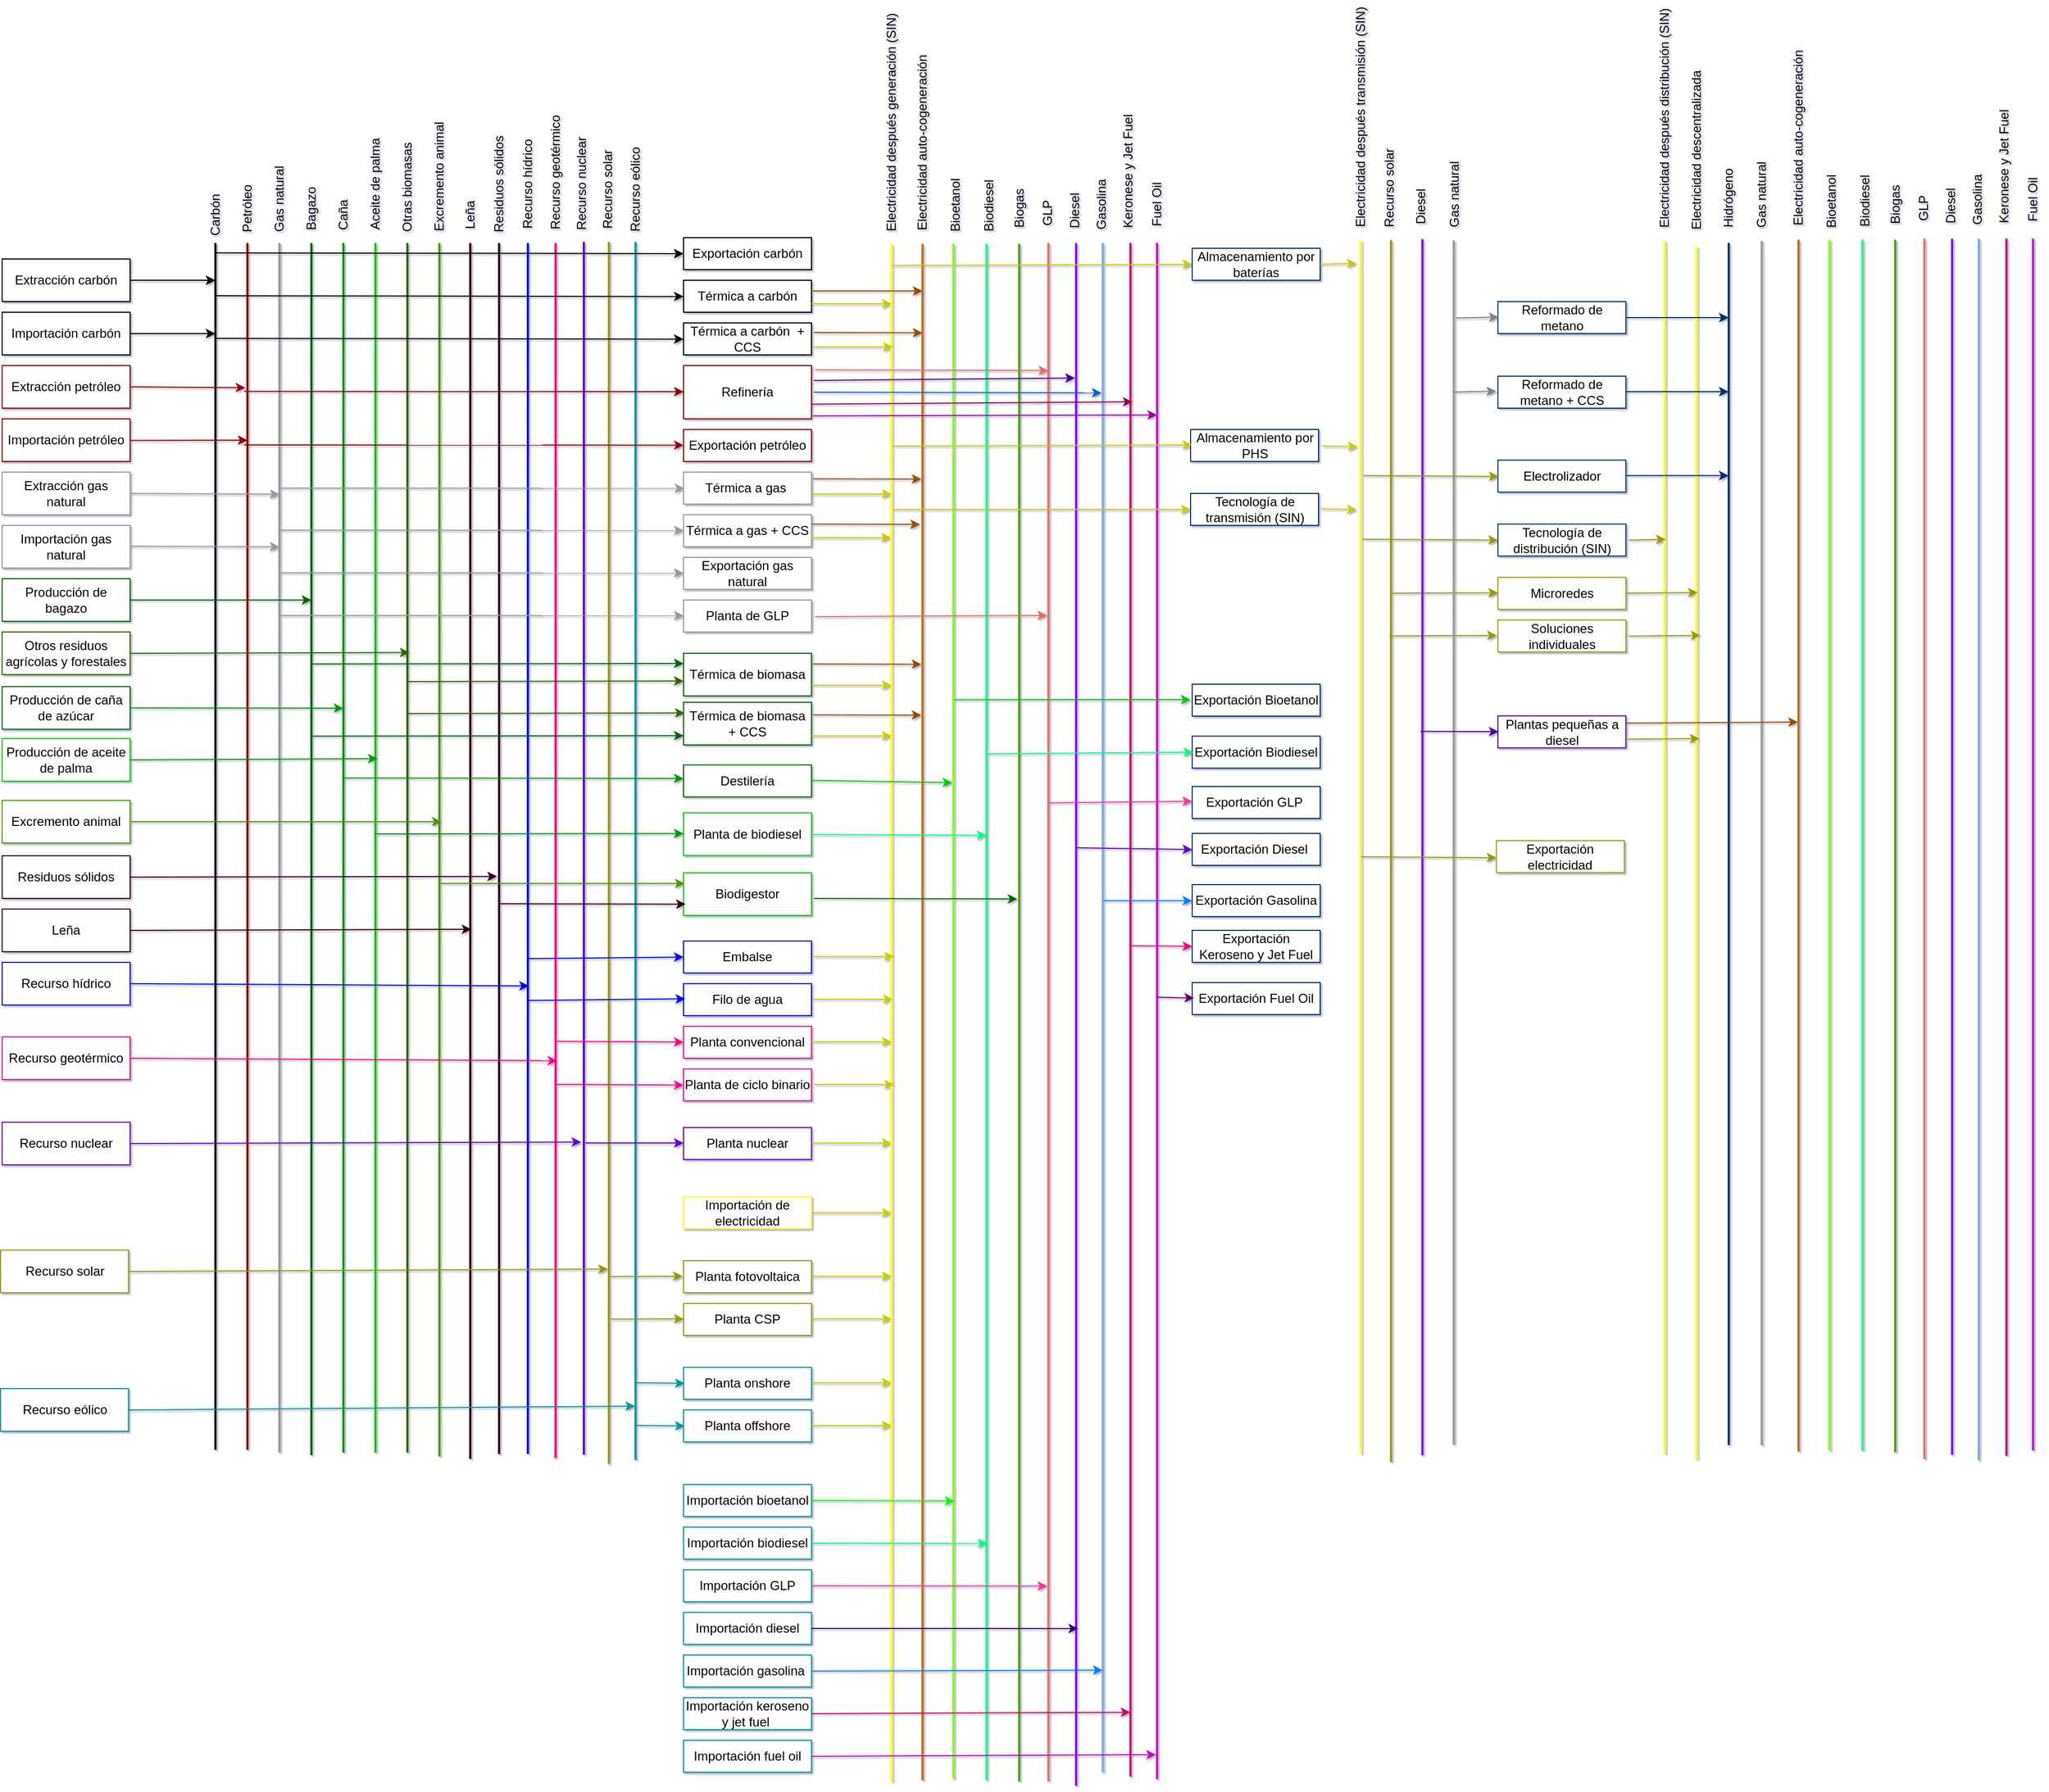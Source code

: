 <mxfile version="15.5.8" type="device" pages="5"><diagram id="rxR-Z2xgAAlMuI9p5qyZ" name="Oferta"><mxGraphModel dx="868" dy="1682" grid="1" gridSize="10" guides="1" tooltips="1" connect="1" arrows="1" fold="1" page="1" pageScale="1" pageWidth="1920" pageHeight="1200" background="none" math="0" shadow="1"><root><mxCell id="0"/><mxCell id="1" parent="0"/><mxCell id="Jxqm-UPChKmrjhDUj4_0-1" value="Extracción carbón" style="rounded=0;whiteSpace=wrap;html=1;strokeColor=#000000;" parent="1" vertex="1"><mxGeometry x="50" y="60" width="120" height="40" as="geometry"/></mxCell><mxCell id="Jxqm-UPChKmrjhDUj4_0-2" value="Importación carbón" style="rounded=0;whiteSpace=wrap;html=1;strokeColor=#000000;" parent="1" vertex="1"><mxGeometry x="50" y="110" width="120" height="40" as="geometry"/></mxCell><mxCell id="Jxqm-UPChKmrjhDUj4_0-4" value="" style="line;strokeWidth=2;html=1;fillColor=#000000;rotation=-90;" parent="1" vertex="1"><mxGeometry x="-316.25" y="606.25" width="1132.5" height="10" as="geometry"/></mxCell><mxCell id="Jxqm-UPChKmrjhDUj4_0-5" value="Carbón" style="text;html=1;align=center;verticalAlign=middle;resizable=0;points=[];autosize=1;strokeColor=none;fillColor=none;rotation=270;" parent="1" vertex="1"><mxGeometry x="225" y="9" width="50" height="20" as="geometry"/></mxCell><mxCell id="Jxqm-UPChKmrjhDUj4_0-7" value="" style="endArrow=classic;html=1;rounded=0;exitX=1;exitY=0.5;exitDx=0;exitDy=0;" parent="1" source="Jxqm-UPChKmrjhDUj4_0-1" edge="1"><mxGeometry width="50" height="50" relative="1" as="geometry"><mxPoint x="340" y="240" as="sourcePoint"/><mxPoint x="250" y="80" as="targetPoint"/></mxGeometry></mxCell><mxCell id="Jxqm-UPChKmrjhDUj4_0-8" value="" style="endArrow=classic;html=1;rounded=0;exitX=1;exitY=0.5;exitDx=0;exitDy=0;" parent="1" source="Jxqm-UPChKmrjhDUj4_0-2" edge="1"><mxGeometry width="50" height="50" relative="1" as="geometry"><mxPoint x="180" y="90" as="sourcePoint"/><mxPoint x="250" y="130" as="targetPoint"/></mxGeometry></mxCell><mxCell id="Jxqm-UPChKmrjhDUj4_0-9" value="Extracción petróleo" style="rounded=0;whiteSpace=wrap;html=1;strokeColor=#990000;" parent="1" vertex="1"><mxGeometry x="50" y="160" width="120" height="40" as="geometry"/></mxCell><mxCell id="Jxqm-UPChKmrjhDUj4_0-10" value="" style="line;strokeWidth=2;html=1;fillColor=#000000;rotation=-90;strokeColor=#990000;" parent="1" vertex="1"><mxGeometry x="-286.25" y="606.25" width="1132.5" height="10" as="geometry"/></mxCell><mxCell id="Jxqm-UPChKmrjhDUj4_0-11" value="Petróleo" style="text;html=1;align=center;verticalAlign=middle;resizable=0;points=[];autosize=1;strokeColor=none;fillColor=none;rotation=270;" parent="1" vertex="1"><mxGeometry x="250" y="3" width="60" height="20" as="geometry"/></mxCell><mxCell id="Jxqm-UPChKmrjhDUj4_0-12" value="Importación petróleo" style="rounded=0;whiteSpace=wrap;html=1;strokeColor=#990000;" parent="1" vertex="1"><mxGeometry x="50" y="210" width="120" height="40" as="geometry"/></mxCell><mxCell id="Jxqm-UPChKmrjhDUj4_0-13" value="" style="endArrow=classic;html=1;rounded=0;exitX=1;exitY=0.5;exitDx=0;exitDy=0;strokeColor=#990000;entryX=0.85;entryY=0.3;entryDx=0;entryDy=0;entryPerimeter=0;" parent="1" source="Jxqm-UPChKmrjhDUj4_0-9" edge="1"><mxGeometry width="50" height="50" relative="1" as="geometry"><mxPoint x="180" y="179.5" as="sourcePoint"/><mxPoint x="278" y="180.75" as="targetPoint"/></mxGeometry></mxCell><mxCell id="Jxqm-UPChKmrjhDUj4_0-14" value="Extracción gas natural" style="rounded=0;whiteSpace=wrap;html=1;strokeColor=#999999;" parent="1" vertex="1"><mxGeometry x="50" y="260" width="120" height="40" as="geometry"/></mxCell><mxCell id="Jxqm-UPChKmrjhDUj4_0-15" value="Importación gas natural" style="rounded=0;whiteSpace=wrap;html=1;strokeColor=#999999;" parent="1" vertex="1"><mxGeometry x="50" y="310" width="120" height="40" as="geometry"/></mxCell><mxCell id="Jxqm-UPChKmrjhDUj4_0-16" value="" style="line;strokeWidth=2;html=1;fillColor=#000000;rotation=-90;strokeColor=#999999;" parent="1" vertex="1"><mxGeometry x="-257.5" y="607.5" width="1135" height="10" as="geometry"/></mxCell><mxCell id="Jxqm-UPChKmrjhDUj4_0-17" value="Gas natural" style="text;html=1;align=center;verticalAlign=middle;resizable=0;points=[];autosize=1;strokeColor=none;fillColor=none;rotation=-90;" parent="1" vertex="1"><mxGeometry x="270" y="-6" width="80" height="20" as="geometry"/></mxCell><mxCell id="Jxqm-UPChKmrjhDUj4_0-18" value="" style="endArrow=classic;html=1;rounded=0;exitX=1;exitY=0.5;exitDx=0;exitDy=0;strokeColor=#990000;" parent="1" edge="1"><mxGeometry width="50" height="50" relative="1" as="geometry"><mxPoint x="170" y="230.3" as="sourcePoint"/><mxPoint x="280" y="230" as="targetPoint"/></mxGeometry></mxCell><mxCell id="Jxqm-UPChKmrjhDUj4_0-19" value="" style="endArrow=classic;html=1;rounded=0;exitX=1;exitY=0.5;exitDx=0;exitDy=0;strokeColor=#999999;entryX=0.741;entryY=0.5;entryDx=0;entryDy=0;entryPerimeter=0;" parent="1" source="Jxqm-UPChKmrjhDUj4_0-14" edge="1"><mxGeometry width="50" height="50" relative="1" as="geometry"><mxPoint x="181.5" y="280.3" as="sourcePoint"/><mxPoint x="310" y="280.69" as="targetPoint"/></mxGeometry></mxCell><mxCell id="Jxqm-UPChKmrjhDUj4_0-20" value="" style="endArrow=classic;html=1;rounded=0;exitX=1;exitY=0.5;exitDx=0;exitDy=0;strokeColor=#999999;" parent="1" edge="1"><mxGeometry width="50" height="50" relative="1" as="geometry"><mxPoint x="170" y="329.54" as="sourcePoint"/><mxPoint x="310" y="330" as="targetPoint"/></mxGeometry></mxCell><mxCell id="Jxqm-UPChKmrjhDUj4_0-21" value="Producción de bagazo" style="rounded=0;whiteSpace=wrap;html=1;strokeColor=#006600;" parent="1" vertex="1"><mxGeometry x="50" y="360" width="120" height="40" as="geometry"/></mxCell><mxCell id="Jxqm-UPChKmrjhDUj4_0-22" value="Producción de caña de azúcar" style="rounded=0;whiteSpace=wrap;html=1;strokeColor=#006600;" parent="1" vertex="1"><mxGeometry x="50" y="461.25" width="120" height="40" as="geometry"/></mxCell><mxCell id="Jxqm-UPChKmrjhDUj4_0-23" value="Producción de aceite de palma" style="rounded=0;whiteSpace=wrap;html=1;strokeColor=#00CC00;" parent="1" vertex="1"><mxGeometry x="50" y="510" width="120" height="40" as="geometry"/></mxCell><mxCell id="Jxqm-UPChKmrjhDUj4_0-24" value="Otros residuos agrícolas y forestales" style="rounded=0;whiteSpace=wrap;html=1;strokeColor=#336600;" parent="1" vertex="1"><mxGeometry x="50" y="410" width="120" height="40" as="geometry"/></mxCell><mxCell id="Jxqm-UPChKmrjhDUj4_0-25" value="Excremento animal" style="rounded=0;whiteSpace=wrap;html=1;strokeColor=#4D9900;" parent="1" vertex="1"><mxGeometry x="50" y="568.06" width="120" height="40" as="geometry"/></mxCell><mxCell id="Jxqm-UPChKmrjhDUj4_0-26" value="Leña" style="rounded=0;whiteSpace=wrap;html=1;strokeColor=#330000;" parent="1" vertex="1"><mxGeometry x="50" y="670" width="120" height="40" as="geometry"/></mxCell><mxCell id="Jxqm-UPChKmrjhDUj4_0-28" value="Residuos sólidos" style="rounded=0;whiteSpace=wrap;html=1;strokeColor=#33001A;" parent="1" vertex="1"><mxGeometry x="50" y="620" width="120" height="40" as="geometry"/></mxCell><mxCell id="5aDRLE1mOgfotRSVROz_-1" value="" style="line;strokeWidth=2;html=1;fillColor=#000000;rotation=-90;strokeColor=#006600;" parent="1" vertex="1"><mxGeometry x="-228.75" y="608.75" width="1137.5" height="10" as="geometry"/></mxCell><mxCell id="5aDRLE1mOgfotRSVROz_-2" value="Bagazo" style="text;html=1;align=center;verticalAlign=middle;resizable=0;points=[];autosize=1;strokeColor=none;fillColor=none;rotation=-90;" parent="1" vertex="1"><mxGeometry x="310" y="3" width="60" height="20" as="geometry"/></mxCell><mxCell id="5aDRLE1mOgfotRSVROz_-3" value="" style="line;strokeWidth=2;html=1;fillColor=#000000;rotation=-90;strokeColor=#009900;" parent="1" vertex="1"><mxGeometry x="-197.5" y="607.5" width="1135" height="10" as="geometry"/></mxCell><mxCell id="5aDRLE1mOgfotRSVROz_-4" value="Caña" style="text;html=1;align=center;verticalAlign=middle;resizable=0;points=[];autosize=1;strokeColor=none;fillColor=none;rotation=-90;" parent="1" vertex="1"><mxGeometry x="350" y="9" width="40" height="20" as="geometry"/></mxCell><mxCell id="5aDRLE1mOgfotRSVROz_-5" value="" style="endArrow=classic;html=1;rounded=0;exitX=1;exitY=0.5;exitDx=0;exitDy=0;strokeColor=#006600;" parent="1" edge="1"><mxGeometry width="50" height="50" relative="1" as="geometry"><mxPoint x="170" y="380.04" as="sourcePoint"/><mxPoint x="340" y="380" as="targetPoint"/></mxGeometry></mxCell><mxCell id="5aDRLE1mOgfotRSVROz_-6" value="" style="endArrow=classic;html=1;rounded=0;exitX=1;exitY=0.5;exitDx=0;exitDy=0;strokeColor=#009900;entryX=0.572;entryY=0.5;entryDx=0;entryDy=0;entryPerimeter=0;" parent="1" source="Jxqm-UPChKmrjhDUj4_0-22" edge="1"><mxGeometry width="50" height="50" relative="1" as="geometry"><mxPoint x="180" y="480.79" as="sourcePoint"/><mxPoint x="370" y="481.45" as="targetPoint"/></mxGeometry></mxCell><mxCell id="5aDRLE1mOgfotRSVROz_-7" value="" style="line;strokeWidth=2;html=1;fillColor=#000000;rotation=-90;strokeColor=#00CC00;" parent="1" vertex="1"><mxGeometry x="-167.5" y="607.5" width="1135" height="10" as="geometry"/></mxCell><mxCell id="5aDRLE1mOgfotRSVROz_-8" value="Aceite de palma" style="text;html=1;align=center;verticalAlign=middle;resizable=0;points=[];autosize=1;strokeColor=none;fillColor=none;rotation=-90;" parent="1" vertex="1"><mxGeometry x="350" y="-20" width="100" height="20" as="geometry"/></mxCell><mxCell id="5aDRLE1mOgfotRSVROz_-9" value="" style="endArrow=classic;html=1;rounded=0;exitX=1;exitY=0.5;exitDx=0;exitDy=0;strokeColor=#009900;entryX=0.518;entryY=0.7;entryDx=0;entryDy=0;entryPerimeter=0;" parent="1" source="Jxqm-UPChKmrjhDUj4_0-23" edge="1"><mxGeometry width="50" height="50" relative="1" as="geometry"><mxPoint x="179.5" y="529.5" as="sourcePoint"/><mxPoint x="402" y="528.8" as="targetPoint"/></mxGeometry></mxCell><mxCell id="5aDRLE1mOgfotRSVROz_-10" value="" style="line;strokeWidth=2;html=1;fillColor=#000000;rotation=-90;strokeColor=#336600;" parent="1" vertex="1"><mxGeometry x="-137.5" y="607.5" width="1135" height="10" as="geometry"/></mxCell><mxCell id="5aDRLE1mOgfotRSVROz_-11" value="Otras biomasas" style="text;html=1;align=center;verticalAlign=middle;resizable=0;points=[];autosize=1;strokeColor=none;fillColor=none;rotation=-90;" parent="1" vertex="1"><mxGeometry x="380" y="-17" width="100" height="20" as="geometry"/></mxCell><mxCell id="5aDRLE1mOgfotRSVROz_-12" value="" style="endArrow=classic;html=1;rounded=0;exitX=1;exitY=0.5;exitDx=0;exitDy=0;strokeColor=#336600;entryX=0.462;entryY=0.7;entryDx=0;entryDy=0;entryPerimeter=0;" parent="1" source="Jxqm-UPChKmrjhDUj4_0-24" edge="1"><mxGeometry width="50" height="50" relative="1" as="geometry"><mxPoint x="180" y="429.5" as="sourcePoint"/><mxPoint x="432" y="429.2" as="targetPoint"/></mxGeometry></mxCell><mxCell id="5aDRLE1mOgfotRSVROz_-13" value="" style="line;strokeWidth=2;html=1;fillColor=#000000;rotation=-90;strokeColor=#4D9900;" parent="1" vertex="1"><mxGeometry x="-109.38" y="609.38" width="1138.75" height="10" as="geometry"/></mxCell><mxCell id="5aDRLE1mOgfotRSVROz_-14" value="Excremento animal" style="text;html=1;align=center;verticalAlign=middle;resizable=0;points=[];autosize=1;strokeColor=none;fillColor=none;rotation=-90;" parent="1" vertex="1"><mxGeometry x="400" y="-27" width="120" height="20" as="geometry"/></mxCell><mxCell id="5aDRLE1mOgfotRSVROz_-15" value="" style="endArrow=classic;html=1;rounded=0;exitX=1;exitY=0.5;exitDx=0;exitDy=0;strokeColor=#4D9900;entryX=0.404;entryY=0.7;entryDx=0;entryDy=0;entryPerimeter=0;" parent="1" source="Jxqm-UPChKmrjhDUj4_0-25" edge="1"><mxGeometry width="50" height="50" relative="1" as="geometry"><mxPoint x="180.5" y="588.64" as="sourcePoint"/><mxPoint x="462" y="587.97" as="targetPoint"/></mxGeometry></mxCell><mxCell id="5aDRLE1mOgfotRSVROz_-16" value="" style="line;strokeWidth=2;html=1;fillColor=#000000;rotation=-90;strokeColor=#330000;" parent="1" vertex="1"><mxGeometry x="-81.5" y="610.5" width="1141" height="10" as="geometry"/></mxCell><mxCell id="5aDRLE1mOgfotRSVROz_-17" value="Leña" style="text;html=1;align=center;verticalAlign=middle;resizable=0;points=[];autosize=1;strokeColor=none;fillColor=none;rotation=-90;" parent="1" vertex="1"><mxGeometry x="469" y="9" width="40" height="20" as="geometry"/></mxCell><mxCell id="5aDRLE1mOgfotRSVROz_-18" value="" style="endArrow=classic;html=1;rounded=0;exitX=1;exitY=0.5;exitDx=0;exitDy=0;strokeColor=#330000;entryX=0.354;entryY=0.6;entryDx=0;entryDy=0;entryPerimeter=0;" parent="1" source="Jxqm-UPChKmrjhDUj4_0-26" edge="1"><mxGeometry width="50" height="50" relative="1" as="geometry"><mxPoint x="179" y="690.51" as="sourcePoint"/><mxPoint x="490" y="688.984" as="targetPoint"/></mxGeometry></mxCell><mxCell id="5aDRLE1mOgfotRSVROz_-19" value="Residuos sólidos" style="text;html=1;align=center;verticalAlign=middle;resizable=0;points=[];autosize=1;strokeColor=none;fillColor=none;rotation=-90;" parent="1" vertex="1"><mxGeometry x="461" y="-20" width="110" height="20" as="geometry"/></mxCell><mxCell id="5aDRLE1mOgfotRSVROz_-20" value="" style="line;strokeWidth=2;html=1;fillColor=#000000;rotation=-90;strokeColor=#33001A;" parent="1" vertex="1"><mxGeometry x="-52.25" y="608.25" width="1136.5" height="10" as="geometry"/></mxCell><mxCell id="5aDRLE1mOgfotRSVROz_-21" value="" style="endArrow=classic;html=1;rounded=0;exitX=1;exitY=0.5;exitDx=0;exitDy=0;strokeColor=#33001A;entryX=0.296;entryY=0.3;entryDx=0;entryDy=0;entryPerimeter=0;" parent="1" source="Jxqm-UPChKmrjhDUj4_0-28" edge="1"><mxGeometry width="50" height="50" relative="1" as="geometry"><mxPoint x="181" y="640.26" as="sourcePoint"/><mxPoint x="514" y="639.304" as="targetPoint"/></mxGeometry></mxCell><mxCell id="5aDRLE1mOgfotRSVROz_-22" value="Recurso hídrico" style="rounded=0;whiteSpace=wrap;html=1;strokeColor=#0000FF;" parent="1" vertex="1"><mxGeometry x="50" y="720" width="120" height="40" as="geometry"/></mxCell><mxCell id="5aDRLE1mOgfotRSVROz_-23" value="Recurso hídrico" style="text;html=1;align=center;verticalAlign=middle;resizable=0;points=[];autosize=1;strokeColor=none;fillColor=none;rotation=-90;" parent="1" vertex="1"><mxGeometry x="493" y="-20" width="100" height="20" as="geometry"/></mxCell><mxCell id="5aDRLE1mOgfotRSVROz_-24" value="" style="line;strokeWidth=2;html=1;fillColor=#000000;rotation=-90;strokeColor=#0000FF;" parent="1" vertex="1"><mxGeometry x="-25.12" y="608.13" width="1136.25" height="10" as="geometry"/></mxCell><mxCell id="5aDRLE1mOgfotRSVROz_-26" value="" style="endArrow=classic;html=1;rounded=0;exitX=1;exitY=0.5;exitDx=0;exitDy=0;strokeColor=#0000FF;entryX=0.242;entryY=0.6;entryDx=0;entryDy=0;entryPerimeter=0;" parent="1" source="5aDRLE1mOgfotRSVROz_-22" edge="1"><mxGeometry width="50" height="50" relative="1" as="geometry"><mxPoint x="181" y="739.5" as="sourcePoint"/><mxPoint x="544" y="742.127" as="targetPoint"/></mxGeometry></mxCell><mxCell id="5aDRLE1mOgfotRSVROz_-27" value="Recurso geotérmico" style="rounded=0;whiteSpace=wrap;html=1;strokeColor=#FF0080;" parent="1" vertex="1"><mxGeometry x="50" y="790" width="120" height="40" as="geometry"/></mxCell><mxCell id="5aDRLE1mOgfotRSVROz_-28" value="Recurso geotérmico" style="text;html=1;align=center;verticalAlign=middle;resizable=0;points=[];autosize=1;strokeColor=none;fillColor=none;rotation=-90;" parent="1" vertex="1"><mxGeometry x="509" y="-31" width="120" height="20" as="geometry"/></mxCell><mxCell id="5aDRLE1mOgfotRSVROz_-29" value="" style="line;strokeWidth=2;html=1;fillColor=#000000;rotation=-90;strokeColor=#FF0080;" parent="1" vertex="1"><mxGeometry x="-1.13" y="610.13" width="1140.25" height="10" as="geometry"/></mxCell><mxCell id="5aDRLE1mOgfotRSVROz_-30" value="" style="endArrow=classic;html=1;rounded=0;exitX=1;exitY=0.5;exitDx=0;exitDy=0;strokeColor=#FF0080;entryX=0.183;entryY=0.6;entryDx=0;entryDy=0;entryPerimeter=0;" parent="1" source="5aDRLE1mOgfotRSVROz_-27" edge="1"><mxGeometry width="50" height="50" relative="1" as="geometry"><mxPoint x="181.5" y="810.25" as="sourcePoint"/><mxPoint x="570.5" y="812.342" as="targetPoint"/></mxGeometry></mxCell><mxCell id="5aDRLE1mOgfotRSVROz_-32" value="Recurso nuclear" style="rounded=0;whiteSpace=wrap;html=1;strokeColor=#6600CC;" parent="1" vertex="1"><mxGeometry x="50" y="870" width="120" height="40" as="geometry"/></mxCell><mxCell id="5aDRLE1mOgfotRSVROz_-33" value="Recurso nuclear" style="text;html=1;align=center;verticalAlign=middle;resizable=0;points=[];autosize=1;strokeColor=none;fillColor=none;rotation=-90;" parent="1" vertex="1"><mxGeometry x="543.5" y="-20" width="100" height="20" as="geometry"/></mxCell><mxCell id="5aDRLE1mOgfotRSVROz_-34" value="" style="line;strokeWidth=2;html=1;fillColor=#000000;rotation=-90;strokeColor=#6600CC;" parent="1" vertex="1"><mxGeometry x="26.5" y="608" width="1138" height="10" as="geometry"/></mxCell><mxCell id="5aDRLE1mOgfotRSVROz_-35" value="" style="endArrow=classic;html=1;rounded=0;exitX=1;exitY=0.5;exitDx=0;exitDy=0;strokeColor=#6600CC;entryX=0.133;entryY=0.25;entryDx=0;entryDy=0;entryPerimeter=0;" parent="1" source="5aDRLE1mOgfotRSVROz_-32" edge="1"><mxGeometry width="50" height="50" relative="1" as="geometry"><mxPoint x="181" y="891.1" as="sourcePoint"/><mxPoint x="593" y="888.635" as="targetPoint"/></mxGeometry></mxCell><mxCell id="5aDRLE1mOgfotRSVROz_-36" value="Recurso solar" style="rounded=0;whiteSpace=wrap;html=1;strokeColor=#999900;" parent="1" vertex="1"><mxGeometry x="48.5" y="990" width="120" height="40" as="geometry"/></mxCell><mxCell id="5aDRLE1mOgfotRSVROz_-37" value="Recurso solar" style="text;html=1;align=center;verticalAlign=middle;resizable=0;points=[];autosize=1;strokeColor=none;fillColor=none;rotation=-90;" parent="1" vertex="1"><mxGeometry x="573" y="-15" width="90" height="20" as="geometry"/></mxCell><mxCell id="5aDRLE1mOgfotRSVROz_-38" value="" style="line;strokeWidth=2;html=1;fillColor=#000000;rotation=-90;strokeColor=#999900;" parent="1" vertex="1"><mxGeometry x="45.61" y="612.4" width="1146.79" height="10" as="geometry"/></mxCell><mxCell id="5aDRLE1mOgfotRSVROz_-39" value="Recurso eólico" style="rounded=0;whiteSpace=wrap;html=1;strokeColor=#009999;" parent="1" vertex="1"><mxGeometry x="48.5" y="1120" width="120" height="40" as="geometry"/></mxCell><mxCell id="5aDRLE1mOgfotRSVROz_-40" value="Recurso eólico" style="text;html=1;align=center;verticalAlign=middle;resizable=0;points=[];autosize=1;strokeColor=none;fillColor=none;rotation=-90;" parent="1" vertex="1"><mxGeometry x="599" y="-15" width="90" height="20" as="geometry"/></mxCell><mxCell id="5aDRLE1mOgfotRSVROz_-41" value="" style="line;strokeWidth=2;html=1;fillColor=#000000;rotation=-90;strokeColor=#009999;" parent="1" vertex="1"><mxGeometry x="72.46" y="610.52" width="1143.05" height="10" as="geometry"/></mxCell><mxCell id="5aDRLE1mOgfotRSVROz_-42" value="" style="endArrow=classic;html=1;rounded=0;exitX=1;exitY=0.5;exitDx=0;exitDy=0;strokeColor=#999900;entryX=0.082;entryY=0.499;entryDx=0;entryDy=0;entryPerimeter=0;" parent="1" source="5aDRLE1mOgfotRSVROz_-36" edge="1"><mxGeometry width="50" height="50" relative="1" as="geometry"><mxPoint x="175" y="1010.68" as="sourcePoint"/><mxPoint x="617.995" y="1007.779" as="targetPoint"/></mxGeometry></mxCell><mxCell id="5aDRLE1mOgfotRSVROz_-43" value="" style="endArrow=classic;html=1;rounded=0;exitX=1;exitY=0.5;exitDx=0;exitDy=0;strokeColor=#009999;entryX=0.15;entryY=0.601;entryDx=0;entryDy=0;entryPerimeter=0;" parent="1" source="5aDRLE1mOgfotRSVROz_-39" edge="1"><mxGeometry width="50" height="50" relative="1" as="geometry"><mxPoint x="178.01" y="1141.11" as="sourcePoint"/><mxPoint x="643.5" y="1136.402" as="targetPoint"/></mxGeometry></mxCell><mxCell id="GO9bwbFE-PTdGeeom6YN-1" value="Planta fotovoltaica" style="rounded=0;whiteSpace=wrap;html=1;strokeColor=#999900;" parent="1" vertex="1"><mxGeometry x="689" y="1000" width="120" height="30" as="geometry"/></mxCell><mxCell id="GO9bwbFE-PTdGeeom6YN-3" value="Planta CSP" style="rounded=0;whiteSpace=wrap;html=1;strokeColor=#999900;" parent="1" vertex="1"><mxGeometry x="689" y="1040" width="120" height="30" as="geometry"/></mxCell><mxCell id="GO9bwbFE-PTdGeeom6YN-4" value="Planta onshore" style="rounded=0;whiteSpace=wrap;html=1;strokeColor=#009999;" parent="1" vertex="1"><mxGeometry x="689" y="1100" width="120" height="30" as="geometry"/></mxCell><mxCell id="GO9bwbFE-PTdGeeom6YN-5" value="Planta offshore" style="rounded=0;whiteSpace=wrap;html=1;strokeColor=#009999;" parent="1" vertex="1"><mxGeometry x="689" y="1140" width="120" height="30" as="geometry"/></mxCell><mxCell id="GO9bwbFE-PTdGeeom6YN-6" value="Embalse" style="rounded=0;whiteSpace=wrap;html=1;strokeColor=#0000FF;" parent="1" vertex="1"><mxGeometry x="689" y="700" width="120" height="30" as="geometry"/></mxCell><mxCell id="GO9bwbFE-PTdGeeom6YN-7" value="Filo de agua" style="rounded=0;whiteSpace=wrap;html=1;strokeColor=#0000FF;" parent="1" vertex="1"><mxGeometry x="689" y="740" width="120" height="30" as="geometry"/></mxCell><mxCell id="GO9bwbFE-PTdGeeom6YN-8" value="" style="line;strokeWidth=2;html=1;fillColor=#000000;rotation=-90;strokeColor=#FFFF00;" parent="1" vertex="1"><mxGeometry x="162.5" y="762.5" width="1443.25" height="10" as="geometry"/></mxCell><mxCell id="GO9bwbFE-PTdGeeom6YN-9" value="Electricidad después generación (SIN)" style="text;html=1;align=center;verticalAlign=middle;resizable=0;points=[];autosize=1;strokeColor=none;fillColor=none;rotation=-90;" parent="1" vertex="1"><mxGeometry x="774.12" y="-78" width="220" height="20" as="geometry"/></mxCell><mxCell id="GO9bwbFE-PTdGeeom6YN-10" value="Electrolizador" style="rounded=0;whiteSpace=wrap;html=1;strokeColor=#003366;" parent="1" vertex="1"><mxGeometry x="1452.7" y="248.75" width="120" height="30" as="geometry"/></mxCell><mxCell id="GO9bwbFE-PTdGeeom6YN-11" value="" style="line;strokeWidth=2;html=1;fillColor=#000000;rotation=-90;strokeColor=#CC6600;" parent="1" vertex="1"><mxGeometry x="192.25" y="761.75" width="1441.75" height="10" as="geometry"/></mxCell><mxCell id="GO9bwbFE-PTdGeeom6YN-12" value="Electricidad auto-cogeneración" style="text;html=1;align=center;verticalAlign=middle;resizable=0;points=[];autosize=1;strokeColor=none;fillColor=none;rotation=-90;" parent="1" vertex="1"><mxGeometry x="823.13" y="-59" width="180" height="20" as="geometry"/></mxCell><mxCell id="GO9bwbFE-PTdGeeom6YN-13" value="Microredes" style="rounded=0;whiteSpace=wrap;html=1;strokeColor=#999900;" parent="1" vertex="1"><mxGeometry x="1452.7" y="358.75" width="120" height="30" as="geometry"/></mxCell><mxCell id="GO9bwbFE-PTdGeeom6YN-14" value="Soluciones individuales" style="rounded=0;whiteSpace=wrap;html=1;strokeColor=#999900;" parent="1" vertex="1"><mxGeometry x="1452.7" y="398.75" width="120" height="30" as="geometry"/></mxCell><mxCell id="GO9bwbFE-PTdGeeom6YN-15" value="" style="line;strokeWidth=2;html=1;fillColor=#000000;rotation=-90;strokeColor=#80FF00;" parent="1" vertex="1"><mxGeometry x="222" y="761" width="1440.25" height="10" as="geometry"/></mxCell><mxCell id="GO9bwbFE-PTdGeeom6YN-16" value="Bioetanol" style="text;html=1;align=center;verticalAlign=middle;resizable=0;points=[];autosize=1;strokeColor=none;fillColor=none;rotation=-90;" parent="1" vertex="1"><mxGeometry x="908.75" width="70" height="20" as="geometry"/></mxCell><mxCell id="GO9bwbFE-PTdGeeom6YN-17" value="Biodiesel" style="text;html=1;align=center;verticalAlign=middle;resizable=0;points=[];autosize=1;strokeColor=none;fillColor=none;rotation=-90;" parent="1" vertex="1"><mxGeometry x="945.25" width="60" height="20" as="geometry"/></mxCell><mxCell id="GO9bwbFE-PTdGeeom6YN-18" value="Biogas" style="text;html=1;align=center;verticalAlign=middle;resizable=0;points=[];autosize=1;strokeColor=none;fillColor=none;rotation=-90;" parent="1" vertex="1"><mxGeometry x="978.75" y="3" width="50" height="20" as="geometry"/></mxCell><mxCell id="GO9bwbFE-PTdGeeom6YN-19" value="" style="line;strokeWidth=2;html=1;fillColor=#000000;rotation=-90;strokeColor=#00FF80;" parent="1" vertex="1"><mxGeometry x="252.44" y="761.57" width="1441.38" height="10" as="geometry"/></mxCell><mxCell id="GO9bwbFE-PTdGeeom6YN-20" value="" style="line;strokeWidth=2;html=1;fillColor=#000000;rotation=-90;strokeColor=#4D9900;" parent="1" vertex="1"><mxGeometry x="282.41" y="762.23" width="1442.7" height="10" as="geometry"/></mxCell><mxCell id="GO9bwbFE-PTdGeeom6YN-21" value="GLP" style="text;html=1;align=center;verticalAlign=middle;resizable=0;points=[];autosize=1;strokeColor=none;fillColor=none;rotation=-90;" parent="1" vertex="1"><mxGeometry x="1010.25" y="7" width="40" height="20" as="geometry"/></mxCell><mxCell id="GO9bwbFE-PTdGeeom6YN-22" value="" style="line;strokeWidth=2;html=1;fillColor=#000000;rotation=-90;strokeColor=#EA6B66;" parent="1" vertex="1"><mxGeometry x="309.25" y="761.75" width="1443.75" height="10" as="geometry"/></mxCell><mxCell id="GO9bwbFE-PTdGeeom6YN-23" value="Diesel" style="text;html=1;align=center;verticalAlign=middle;resizable=0;points=[];autosize=1;strokeColor=none;fillColor=none;rotation=-90;" parent="1" vertex="1"><mxGeometry x="1031" y="5" width="50" height="20" as="geometry"/></mxCell><mxCell id="GO9bwbFE-PTdGeeom6YN-24" value="" style="line;strokeWidth=2;html=1;fillColor=#000000;rotation=-90;strokeColor=#7F00FF;" parent="1" vertex="1"><mxGeometry x="333.25" y="763.88" width="1447.75" height="10" as="geometry"/></mxCell><mxCell id="GO9bwbFE-PTdGeeom6YN-25" value="Gasolina" style="text;html=1;align=center;verticalAlign=middle;resizable=0;points=[];autosize=1;strokeColor=none;fillColor=none;rotation=-90;" parent="1" vertex="1"><mxGeometry x="1051.13" y="-1" width="60" height="20" as="geometry"/></mxCell><mxCell id="GO9bwbFE-PTdGeeom6YN-26" value="Keronese y Jet Fuel" style="text;html=1;align=center;verticalAlign=middle;resizable=0;points=[];autosize=1;strokeColor=none;fillColor=none;rotation=-90;" parent="1" vertex="1"><mxGeometry x="1046" y="-32" width="120" height="20" as="geometry"/></mxCell><mxCell id="GO9bwbFE-PTdGeeom6YN-27" value="Fuel Oil" style="text;html=1;align=center;verticalAlign=middle;resizable=0;points=[];autosize=1;strokeColor=none;fillColor=none;rotation=-90;" parent="1" vertex="1"><mxGeometry x="1103.05" y="-1" width="60" height="20" as="geometry"/></mxCell><mxCell id="GO9bwbFE-PTdGeeom6YN-28" value="" style="line;strokeWidth=2;html=1;fillColor=#000000;rotation=-90;strokeColor=#7EA6E0;" parent="1" vertex="1"><mxGeometry x="364.5" y="757.63" width="1435.26" height="10" as="geometry"/></mxCell><mxCell id="GO9bwbFE-PTdGeeom6YN-29" value="" style="line;strokeWidth=2;html=1;fillColor=#000000;rotation=-90;strokeColor=#CC0066;" parent="1" vertex="1"><mxGeometry x="388.5" y="759.5" width="1439.25" height="10" as="geometry"/></mxCell><mxCell id="GO9bwbFE-PTdGeeom6YN-30" value="" style="line;strokeWidth=2;html=1;fillColor=#000000;rotation=-90;strokeColor=#CC00CC;" parent="1" vertex="1"><mxGeometry x="412.23" y="760.69" width="1441.63" height="10" as="geometry"/></mxCell><mxCell id="GO9bwbFE-PTdGeeom6YN-31" value="" style="line;strokeWidth=2;html=1;fillColor=#000000;rotation=-90;strokeColor=#003366;" parent="1" vertex="1"><mxGeometry x="1105.05" y="604" width="1128.25" height="10" as="geometry"/></mxCell><mxCell id="GO9bwbFE-PTdGeeom6YN-32" value="Hidrógeno" style="text;html=1;align=center;verticalAlign=middle;resizable=0;points=[];autosize=1;strokeColor=none;fillColor=none;rotation=-90;" parent="1" vertex="1"><mxGeometry x="1634.17" y="-7" width="70" height="20" as="geometry"/></mxCell><mxCell id="GO9bwbFE-PTdGeeom6YN-33" value="Refinería" style="rounded=0;whiteSpace=wrap;html=1;strokeColor=#990000;" parent="1" vertex="1"><mxGeometry x="689" y="160" width="120" height="50" as="geometry"/></mxCell><mxCell id="GO9bwbFE-PTdGeeom6YN-34" value="Exportación petróleo" style="rounded=0;whiteSpace=wrap;html=1;strokeColor=#990000;" parent="1" vertex="1"><mxGeometry x="689" y="220" width="120" height="30" as="geometry"/></mxCell><mxCell id="GO9bwbFE-PTdGeeom6YN-35" value="Exportación carbón" style="rounded=0;whiteSpace=wrap;html=1;strokeColor=#000000;" parent="1" vertex="1"><mxGeometry x="689" y="40" width="120" height="30" as="geometry"/></mxCell><mxCell id="GO9bwbFE-PTdGeeom6YN-41" value="Térmica a carbón" style="rounded=0;whiteSpace=wrap;html=1;strokeColor=#000000;" parent="1" vertex="1"><mxGeometry x="689" y="80" width="120" height="30" as="geometry"/></mxCell><mxCell id="GO9bwbFE-PTdGeeom6YN-43" value="Plantas pequeñas a diesel" style="rounded=0;whiteSpace=wrap;html=1;strokeColor=#4C0099;" parent="1" vertex="1"><mxGeometry x="1452.7" y="488.75" width="120" height="30" as="geometry"/></mxCell><mxCell id="GO9bwbFE-PTdGeeom6YN-44" value="Térmica a gas&amp;nbsp;" style="rounded=0;whiteSpace=wrap;html=1;strokeColor=#999999;" parent="1" vertex="1"><mxGeometry x="689" y="260" width="120" height="30" as="geometry"/></mxCell><mxCell id="GO9bwbFE-PTdGeeom6YN-46" value="Térmica a gas + CCS" style="rounded=0;whiteSpace=wrap;html=1;strokeColor=#999999;" parent="1" vertex="1"><mxGeometry x="689" y="300" width="120" height="30" as="geometry"/></mxCell><mxCell id="GO9bwbFE-PTdGeeom6YN-47" value="Térmica a carbón&amp;nbsp;&amp;nbsp;+ CCS" style="rounded=0;whiteSpace=wrap;html=1;strokeColor=#000000;" parent="1" vertex="1"><mxGeometry x="689" y="120" width="120" height="30" as="geometry"/></mxCell><mxCell id="GO9bwbFE-PTdGeeom6YN-48" value="" style="endArrow=classic;html=1;rounded=0;exitX=1;exitY=0.5;exitDx=0;exitDy=0;entryX=0;entryY=0.5;entryDx=0;entryDy=0;" parent="1" target="GO9bwbFE-PTdGeeom6YN-35" edge="1"><mxGeometry width="50" height="50" relative="1" as="geometry"><mxPoint x="250" y="54.3" as="sourcePoint"/><mxPoint x="329" y="55.7" as="targetPoint"/></mxGeometry></mxCell><mxCell id="GO9bwbFE-PTdGeeom6YN-49" value="Exportación gas natural" style="rounded=0;whiteSpace=wrap;html=1;strokeColor=#999999;" parent="1" vertex="1"><mxGeometry x="689" y="340" width="120" height="30" as="geometry"/></mxCell><mxCell id="GO9bwbFE-PTdGeeom6YN-52" value="" style="line;strokeWidth=2;html=1;fillColor=#000000;rotation=-90;strokeColor=#999999;" parent="1" vertex="1"><mxGeometry x="1135.05" y="603" width="1130" height="10" as="geometry"/></mxCell><mxCell id="GO9bwbFE-PTdGeeom6YN-53" value="Gas natural" style="text;html=1;align=center;verticalAlign=middle;resizable=0;points=[];autosize=1;strokeColor=none;fillColor=none;rotation=-90;" parent="1" vertex="1"><mxGeometry x="1660.05" y="-10" width="80" height="20" as="geometry"/></mxCell><mxCell id="GO9bwbFE-PTdGeeom6YN-54" value="" style="line;strokeWidth=2;html=1;fillColor=#000000;rotation=-90;strokeColor=#FFFF00;" parent="1" vertex="1"><mxGeometry x="755" y="607" width="1138.25" height="10" as="geometry"/></mxCell><mxCell id="GO9bwbFE-PTdGeeom6YN-55" value="Electricidad después transmisión (SIN)" style="text;html=1;align=center;verticalAlign=middle;resizable=0;points=[];autosize=1;strokeColor=none;fillColor=none;rotation=-90;" parent="1" vertex="1"><mxGeometry x="1214.13" y="-83" width="220" height="20" as="geometry"/></mxCell><mxCell id="GO9bwbFE-PTdGeeom6YN-56" value="Térmica de biomasa" style="rounded=0;whiteSpace=wrap;html=1;strokeColor=#006600;" parent="1" vertex="1"><mxGeometry x="689" y="430" width="120" height="40" as="geometry"/></mxCell><mxCell id="GO9bwbFE-PTdGeeom6YN-57" value="Destilería" style="rounded=0;whiteSpace=wrap;html=1;strokeColor=#006600;" parent="1" vertex="1"><mxGeometry x="689" y="534.75" width="120" height="30" as="geometry"/></mxCell><mxCell id="GO9bwbFE-PTdGeeom6YN-58" value="Planta de biodiesel" style="rounded=0;whiteSpace=wrap;html=1;strokeColor=#00CC00;" parent="1" vertex="1"><mxGeometry x="689" y="579.75" width="120" height="40" as="geometry"/></mxCell><mxCell id="GO9bwbFE-PTdGeeom6YN-59" value="Biodigestor" style="rounded=0;whiteSpace=wrap;html=1;strokeColor=#00CC00;" parent="1" vertex="1"><mxGeometry x="689" y="636" width="120" height="40" as="geometry"/></mxCell><mxCell id="GO9bwbFE-PTdGeeom6YN-60" value="Planta convencional" style="rounded=0;whiteSpace=wrap;html=1;strokeColor=#FF0080;" parent="1" vertex="1"><mxGeometry x="689" y="780" width="120" height="30" as="geometry"/></mxCell><mxCell id="GO9bwbFE-PTdGeeom6YN-61" value="Planta de ciclo binario" style="rounded=0;whiteSpace=wrap;html=1;strokeColor=#FF0080;" parent="1" vertex="1"><mxGeometry x="689" y="820" width="120" height="30" as="geometry"/></mxCell><mxCell id="GO9bwbFE-PTdGeeom6YN-62" value="Planta nuclear" style="rounded=0;whiteSpace=wrap;html=1;strokeColor=#6600CC;" parent="1" vertex="1"><mxGeometry x="689" y="875" width="120" height="30" as="geometry"/></mxCell><mxCell id="GO9bwbFE-PTdGeeom6YN-63" value="Térmica de biomasa + CCS" style="rounded=0;whiteSpace=wrap;html=1;strokeColor=#006600;" parent="1" vertex="1"><mxGeometry x="689" y="476" width="120" height="40" as="geometry"/></mxCell><mxCell id="GO9bwbFE-PTdGeeom6YN-64" value="" style="endArrow=classic;html=1;rounded=0;exitX=1;exitY=0.5;exitDx=0;exitDy=0;entryX=0;entryY=0.5;entryDx=0;entryDy=0;" parent="1" edge="1"><mxGeometry width="50" height="50" relative="1" as="geometry"><mxPoint x="250" y="94.5" as="sourcePoint"/><mxPoint x="689" y="95.2" as="targetPoint"/></mxGeometry></mxCell><mxCell id="GO9bwbFE-PTdGeeom6YN-65" value="" style="endArrow=classic;html=1;rounded=0;exitX=1;exitY=0.5;exitDx=0;exitDy=0;entryX=0;entryY=0.5;entryDx=0;entryDy=0;" parent="1" edge="1"><mxGeometry width="50" height="50" relative="1" as="geometry"><mxPoint x="250" y="134.5" as="sourcePoint"/><mxPoint x="689" y="135.2" as="targetPoint"/></mxGeometry></mxCell><mxCell id="GO9bwbFE-PTdGeeom6YN-66" value="" style="endArrow=classic;html=1;rounded=0;exitX=0.877;exitY=0.2;exitDx=0;exitDy=0;strokeColor=#990000;exitPerimeter=0;" parent="1" source="Jxqm-UPChKmrjhDUj4_0-10" edge="1"><mxGeometry width="50" height="50" relative="1" as="geometry"><mxPoint x="579" y="184.8" as="sourcePoint"/><mxPoint x="689" y="184.5" as="targetPoint"/></mxGeometry></mxCell><mxCell id="GO9bwbFE-PTdGeeom6YN-67" value="" style="endArrow=classic;html=1;rounded=0;exitX=0.877;exitY=0.2;exitDx=0;exitDy=0;strokeColor=#990000;exitPerimeter=0;" parent="1" edge="1"><mxGeometry width="50" height="50" relative="1" as="geometry"><mxPoint x="277" y="234.498" as="sourcePoint"/><mxPoint x="689" y="234.7" as="targetPoint"/></mxGeometry></mxCell><mxCell id="GO9bwbFE-PTdGeeom6YN-68" value="" style="endArrow=classic;html=1;rounded=0;strokeColor=#999999;entryX=0.741;entryY=0.5;entryDx=0;entryDy=0;entryPerimeter=0;" parent="1" edge="1"><mxGeometry width="50" height="50" relative="1" as="geometry"><mxPoint x="310" y="275" as="sourcePoint"/><mxPoint x="689.63" y="275.19" as="targetPoint"/></mxGeometry></mxCell><mxCell id="GO9bwbFE-PTdGeeom6YN-69" value="" style="endArrow=classic;html=1;rounded=0;strokeColor=#999999;entryX=0.741;entryY=0.5;entryDx=0;entryDy=0;entryPerimeter=0;" parent="1" edge="1"><mxGeometry width="50" height="50" relative="1" as="geometry"><mxPoint x="309.37" y="314.5" as="sourcePoint"/><mxPoint x="689.0" y="314.69" as="targetPoint"/></mxGeometry></mxCell><mxCell id="GO9bwbFE-PTdGeeom6YN-70" value="" style="endArrow=classic;html=1;rounded=0;strokeColor=#999999;entryX=0.741;entryY=0.5;entryDx=0;entryDy=0;entryPerimeter=0;" parent="1" edge="1"><mxGeometry width="50" height="50" relative="1" as="geometry"><mxPoint x="309.37" y="354.5" as="sourcePoint"/><mxPoint x="689" y="354.69" as="targetPoint"/></mxGeometry></mxCell><mxCell id="GO9bwbFE-PTdGeeom6YN-71" value="" style="endArrow=classic;html=1;rounded=0;strokeColor=#006600;" parent="1" edge="1"><mxGeometry width="50" height="50" relative="1" as="geometry"><mxPoint x="340" y="440" as="sourcePoint"/><mxPoint x="689" y="439.5" as="targetPoint"/></mxGeometry></mxCell><mxCell id="GO9bwbFE-PTdGeeom6YN-72" value="" style="endArrow=classic;html=1;rounded=0;strokeColor=#006600;" parent="1" edge="1"><mxGeometry width="50" height="50" relative="1" as="geometry"><mxPoint x="340" y="507.75" as="sourcePoint"/><mxPoint x="689" y="507.25" as="targetPoint"/></mxGeometry></mxCell><mxCell id="GO9bwbFE-PTdGeeom6YN-73" value="" style="endArrow=classic;html=1;rounded=0;strokeColor=#336600;entryX=0.462;entryY=0.7;entryDx=0;entryDy=0;entryPerimeter=0;exitX=0.678;exitY=0.4;exitDx=0;exitDy=0;exitPerimeter=0;" parent="1" edge="1"><mxGeometry width="50" height="50" relative="1" as="geometry"><mxPoint x="429" y="456.47" as="sourcePoint"/><mxPoint x="689" y="456.0" as="targetPoint"/></mxGeometry></mxCell><mxCell id="GO9bwbFE-PTdGeeom6YN-74" value="" style="endArrow=classic;html=1;rounded=0;strokeColor=#336600;entryX=0.462;entryY=0.7;entryDx=0;entryDy=0;entryPerimeter=0;exitX=0.678;exitY=0.4;exitDx=0;exitDy=0;exitPerimeter=0;" parent="1" edge="1"><mxGeometry width="50" height="50" relative="1" as="geometry"><mxPoint x="430" y="486.47" as="sourcePoint"/><mxPoint x="690" y="486" as="targetPoint"/></mxGeometry></mxCell><mxCell id="GO9bwbFE-PTdGeeom6YN-75" value="" style="endArrow=classic;html=1;rounded=0;strokeColor=#009900;entryX=0.572;entryY=0.5;entryDx=0;entryDy=0;entryPerimeter=0;" parent="1" edge="1"><mxGeometry width="50" height="50" relative="1" as="geometry"><mxPoint x="370" y="547" as="sourcePoint"/><mxPoint x="689" y="547.45" as="targetPoint"/></mxGeometry></mxCell><mxCell id="GO9bwbFE-PTdGeeom6YN-76" value="" style="endArrow=classic;html=1;rounded=0;exitX=0.552;exitY=0.4;exitDx=0;exitDy=0;strokeColor=#009900;entryX=0.518;entryY=0.7;entryDx=0;entryDy=0;entryPerimeter=0;exitPerimeter=0;" parent="1" edge="1"><mxGeometry width="50" height="50" relative="1" as="geometry"><mxPoint x="399" y="599.48" as="sourcePoint"/><mxPoint x="689" y="599.15" as="targetPoint"/></mxGeometry></mxCell><mxCell id="GO9bwbFE-PTdGeeom6YN-77" value="" style="endArrow=classic;html=1;rounded=0;strokeColor=#4D9900;" parent="1" edge="1"><mxGeometry width="50" height="50" relative="1" as="geometry"><mxPoint x="460" y="646" as="sourcePoint"/><mxPoint x="690" y="646" as="targetPoint"/></mxGeometry></mxCell><mxCell id="GO9bwbFE-PTdGeeom6YN-78" value="" style="endArrow=classic;html=1;rounded=0;strokeColor=#33001A;entryX=0.296;entryY=0.3;entryDx=0;entryDy=0;entryPerimeter=0;" parent="1" edge="1"><mxGeometry width="50" height="50" relative="1" as="geometry"><mxPoint x="517" y="665" as="sourcePoint"/><mxPoint x="691" y="665.384" as="targetPoint"/></mxGeometry></mxCell><mxCell id="GO9bwbFE-PTdGeeom6YN-79" value="" style="endArrow=classic;html=1;rounded=0;strokeColor=#0000FF;exitX=0.409;exitY=0.399;exitDx=0;exitDy=0;exitPerimeter=0;" parent="1" source="5aDRLE1mOgfotRSVROz_-24" edge="1"><mxGeometry width="50" height="50" relative="1" as="geometry"><mxPoint x="560" y="715" as="sourcePoint"/><mxPoint x="689" y="715" as="targetPoint"/></mxGeometry></mxCell><mxCell id="GO9bwbFE-PTdGeeom6YN-80" value="" style="endArrow=classic;html=1;rounded=0;strokeColor=#0000FF;exitX=0.409;exitY=0.399;exitDx=0;exitDy=0;exitPerimeter=0;" parent="1" edge="1"><mxGeometry width="50" height="50" relative="1" as="geometry"><mxPoint x="543.505" y="755.769" as="sourcePoint"/><mxPoint x="690.51" y="754.24" as="targetPoint"/></mxGeometry></mxCell><mxCell id="GO9bwbFE-PTdGeeom6YN-81" value="" style="endArrow=classic;html=1;rounded=0;strokeColor=#FF0080;entryX=0.183;entryY=0.6;entryDx=0;entryDy=0;entryPerimeter=0;exitX=0.343;exitY=0.401;exitDx=0;exitDy=0;exitPerimeter=0;" parent="1" source="5aDRLE1mOgfotRSVROz_-29" edge="1"><mxGeometry width="50" height="50" relative="1" as="geometry"><mxPoint x="588.5" y="794.5" as="sourcePoint"/><mxPoint x="689" y="794.842" as="targetPoint"/></mxGeometry></mxCell><mxCell id="GO9bwbFE-PTdGeeom6YN-82" value="" style="endArrow=classic;html=1;rounded=0;strokeColor=#FF0080;entryX=0.183;entryY=0.6;entryDx=0;entryDy=0;entryPerimeter=0;exitX=0.343;exitY=0.401;exitDx=0;exitDy=0;exitPerimeter=0;" parent="1" edge="1"><mxGeometry width="50" height="50" relative="1" as="geometry"><mxPoint x="568.005" y="834.499" as="sourcePoint"/><mxPoint x="689" y="835.192" as="targetPoint"/></mxGeometry></mxCell><mxCell id="GO9bwbFE-PTdGeeom6YN-83" value="" style="endArrow=classic;html=1;rounded=0;strokeColor=#6600CC;entryX=0.133;entryY=0.25;entryDx=0;entryDy=0;entryPerimeter=0;exitX=0.257;exitY=0.65;exitDx=0;exitDy=0;exitPerimeter=0;" parent="1" source="5aDRLE1mOgfotRSVROz_-34" edge="1"><mxGeometry width="50" height="50" relative="1" as="geometry"><mxPoint x="627.5" y="889.5" as="sourcePoint"/><mxPoint x="689" y="889.495" as="targetPoint"/></mxGeometry></mxCell><mxCell id="GO9bwbFE-PTdGeeom6YN-84" value="" style="endArrow=classic;html=1;rounded=0;strokeColor=#999900;entryX=0.082;entryY=0.499;entryDx=0;entryDy=0;entryPerimeter=0;" parent="1" edge="1"><mxGeometry width="50" height="50" relative="1" as="geometry"><mxPoint x="620.01" y="1014.72" as="sourcePoint"/><mxPoint x="688.005" y="1014.499" as="targetPoint"/></mxGeometry></mxCell><mxCell id="GO9bwbFE-PTdGeeom6YN-85" value="" style="endArrow=classic;html=1;rounded=0;strokeColor=#999900;entryX=0.082;entryY=0.499;entryDx=0;entryDy=0;entryPerimeter=0;" parent="1" edge="1"><mxGeometry width="50" height="50" relative="1" as="geometry"><mxPoint x="621.01" y="1054.72" as="sourcePoint"/><mxPoint x="689.005" y="1054.499" as="targetPoint"/></mxGeometry></mxCell><mxCell id="GO9bwbFE-PTdGeeom6YN-86" value="" style="endArrow=classic;html=1;rounded=0;strokeColor=#999900;entryX=0.082;entryY=0.499;entryDx=0;entryDy=0;entryPerimeter=0;exitX=0.711;exitY=0.461;exitDx=0;exitDy=0;exitPerimeter=0;" parent="1" source="B75OHEc6xE0xmlJVgFY7-15" edge="1"><mxGeometry width="50" height="50" relative="1" as="geometry"><mxPoint x="1384.71" y="373.47" as="sourcePoint"/><mxPoint x="1452.705" y="373.249" as="targetPoint"/></mxGeometry></mxCell><mxCell id="GO9bwbFE-PTdGeeom6YN-87" value="" style="endArrow=classic;html=1;rounded=0;strokeColor=#999900;entryX=0.082;entryY=0.499;entryDx=0;entryDy=0;entryPerimeter=0;exitX=0.676;exitY=0.361;exitDx=0;exitDy=0;exitPerimeter=0;" parent="1" source="B75OHEc6xE0xmlJVgFY7-15" edge="1"><mxGeometry width="50" height="50" relative="1" as="geometry"><mxPoint x="1383.71" y="413.47" as="sourcePoint"/><mxPoint x="1451.705" y="413.249" as="targetPoint"/></mxGeometry></mxCell><mxCell id="GO9bwbFE-PTdGeeom6YN-88" value="" style="endArrow=classic;html=1;rounded=0;strokeColor=#009999;" parent="1" edge="1"><mxGeometry width="50" height="50" relative="1" as="geometry"><mxPoint x="643.5" y="1114.5" as="sourcePoint"/><mxPoint x="690" y="1115" as="targetPoint"/></mxGeometry></mxCell><mxCell id="GO9bwbFE-PTdGeeom6YN-89" value="" style="endArrow=classic;html=1;rounded=0;strokeColor=#009999;" parent="1" edge="1"><mxGeometry width="50" height="50" relative="1" as="geometry"><mxPoint x="643.5" y="1154.5" as="sourcePoint"/><mxPoint x="690" y="1155" as="targetPoint"/></mxGeometry></mxCell><mxCell id="GO9bwbFE-PTdGeeom6YN-91" value="Planta de GLP" style="rounded=0;whiteSpace=wrap;html=1;strokeColor=#999999;" parent="1" vertex="1"><mxGeometry x="689" y="380" width="120" height="30" as="geometry"/></mxCell><mxCell id="GO9bwbFE-PTdGeeom6YN-92" value="" style="endArrow=classic;html=1;rounded=0;strokeColor=#999999;entryX=0.741;entryY=0.5;entryDx=0;entryDy=0;entryPerimeter=0;" parent="1" edge="1"><mxGeometry width="50" height="50" relative="1" as="geometry"><mxPoint x="309.37" y="394.5" as="sourcePoint"/><mxPoint x="689" y="394.69" as="targetPoint"/></mxGeometry></mxCell><mxCell id="B75OHEc6xE0xmlJVgFY7-1" value="Reformado de metano" style="rounded=0;whiteSpace=wrap;html=1;strokeColor=#003366;" parent="1" vertex="1"><mxGeometry x="1452.7" y="100" width="120" height="30" as="geometry"/></mxCell><mxCell id="B75OHEc6xE0xmlJVgFY7-2" value="Reformado de metano + CCS" style="rounded=0;whiteSpace=wrap;html=1;strokeColor=#003366;" parent="1" vertex="1"><mxGeometry x="1452.7" y="170" width="120" height="30" as="geometry"/></mxCell><mxCell id="B75OHEc6xE0xmlJVgFY7-3" value="Tecnología de transmisión (SIN)" style="rounded=0;whiteSpace=wrap;html=1;strokeColor=#003366;" parent="1" vertex="1"><mxGeometry x="1164.5" y="280" width="120" height="30" as="geometry"/></mxCell><mxCell id="B75OHEc6xE0xmlJVgFY7-4" value="" style="line;strokeWidth=2;html=1;fillColor=#000000;rotation=-90;strokeColor=#FFFF00;" parent="1" vertex="1"><mxGeometry x="1040" y="607" width="1138.25" height="10" as="geometry"/></mxCell><mxCell id="B75OHEc6xE0xmlJVgFY7-5" value="Electricidad después distribución (SIN)" style="text;html=1;align=center;verticalAlign=middle;resizable=0;points=[];autosize=1;strokeColor=none;fillColor=none;rotation=-90;" parent="1" vertex="1"><mxGeometry x="1499.12" y="-82" width="220" height="20" as="geometry"/></mxCell><mxCell id="B75OHEc6xE0xmlJVgFY7-6" value="" style="line;strokeWidth=2;html=1;fillColor=#000000;rotation=-90;strokeColor=#FFFF00;" parent="1" vertex="1"><mxGeometry x="1070" y="612.4" width="1138.25" height="10" as="geometry"/></mxCell><mxCell id="B75OHEc6xE0xmlJVgFY7-7" value="Electricidad descentralizada" style="text;html=1;align=center;verticalAlign=middle;resizable=0;points=[];autosize=1;strokeColor=none;fillColor=none;rotation=-90;" parent="1" vertex="1"><mxGeometry x="1559.12" y="-52" width="160" height="20" as="geometry"/></mxCell><mxCell id="B75OHEc6xE0xmlJVgFY7-8" value="Almacenamiento por baterías" style="rounded=0;whiteSpace=wrap;html=1;strokeColor=#003366;" parent="1" vertex="1"><mxGeometry x="1166" y="50" width="120" height="30" as="geometry"/></mxCell><mxCell id="B75OHEc6xE0xmlJVgFY7-9" value="Almacenamiento por PHS" style="rounded=0;whiteSpace=wrap;html=1;strokeColor=#003366;" parent="1" vertex="1"><mxGeometry x="1164.5" y="220" width="120" height="30" as="geometry"/></mxCell><mxCell id="B75OHEc6xE0xmlJVgFY7-12" value="Importación de electricidad" style="rounded=0;whiteSpace=wrap;html=1;strokeColor=#FFFF00;" parent="1" vertex="1"><mxGeometry x="689" y="940" width="120" height="30" as="geometry"/></mxCell><mxCell id="B75OHEc6xE0xmlJVgFY7-13" value="" style="endArrow=classic;html=1;rounded=0;strokeColor=#CCCC00;exitX=1;exitY=0.5;exitDx=0;exitDy=0;" parent="1" source="B75OHEc6xE0xmlJVgFY7-12" edge="1"><mxGeometry width="50" height="50" relative="1" as="geometry"><mxPoint x="823.13" y="954.5" as="sourcePoint"/><mxPoint x="884" y="955" as="targetPoint"/></mxGeometry></mxCell><mxCell id="B75OHEc6xE0xmlJVgFY7-14" value="Recurso solar" style="text;html=1;align=center;verticalAlign=middle;resizable=0;points=[];autosize=1;strokeColor=none;fillColor=none;rotation=-90;" parent="1" vertex="1"><mxGeometry x="1306.39" y="-16.77" width="90" height="20" as="geometry"/></mxCell><mxCell id="B75OHEc6xE0xmlJVgFY7-15" value="" style="line;strokeWidth=2;html=1;fillColor=#000000;rotation=-90;strokeColor=#999900;" parent="1" vertex="1"><mxGeometry x="779" y="610.63" width="1146.79" height="10" as="geometry"/></mxCell><mxCell id="B75OHEc6xE0xmlJVgFY7-16" value="Diesel" style="text;html=1;align=center;verticalAlign=middle;resizable=0;points=[];autosize=1;strokeColor=none;fillColor=none;rotation=-90;" parent="1" vertex="1"><mxGeometry x="1355.75" y="1.37" width="50" height="20" as="geometry"/></mxCell><mxCell id="B75OHEc6xE0xmlJVgFY7-17" value="" style="line;strokeWidth=2;html=1;fillColor=#000000;rotation=-90;strokeColor=#7F00FF;" parent="1" vertex="1"><mxGeometry x="811.25" y="607" width="1141.25" height="10" as="geometry"/></mxCell><mxCell id="B75OHEc6xE0xmlJVgFY7-19" value="Tecnología de distribución (SIN)" style="rounded=0;whiteSpace=wrap;html=1;strokeColor=#003366;" parent="1" vertex="1"><mxGeometry x="1452.7" y="308.75" width="120" height="30" as="geometry"/></mxCell><mxCell id="B75OHEc6xE0xmlJVgFY7-20" value="" style="line;strokeWidth=2;html=1;fillColor=#000000;rotation=-90;strokeColor=#999999;" parent="1" vertex="1"><mxGeometry x="846.25" y="602.5" width="1130" height="10" as="geometry"/></mxCell><mxCell id="B75OHEc6xE0xmlJVgFY7-21" value="Gas natural" style="text;html=1;align=center;verticalAlign=middle;resizable=0;points=[];autosize=1;strokeColor=none;fillColor=none;rotation=-90;" parent="1" vertex="1"><mxGeometry x="1371.25" y="-10.5" width="80" height="20" as="geometry"/></mxCell><mxCell id="B75OHEc6xE0xmlJVgFY7-22" value="" style="line;strokeWidth=2;html=1;fillColor=#000000;rotation=-90;strokeColor=#CC6600;" parent="1" vertex="1"><mxGeometry x="1166" y="605.5" width="1137.25" height="10" as="geometry"/></mxCell><mxCell id="B75OHEc6xE0xmlJVgFY7-23" value="Electricidad auto-cogeneración" style="text;html=1;align=center;verticalAlign=middle;resizable=0;points=[];autosize=1;strokeColor=none;fillColor=none;rotation=-90;" parent="1" vertex="1"><mxGeometry x="1644.63" y="-63" width="180" height="20" as="geometry"/></mxCell><mxCell id="B75OHEc6xE0xmlJVgFY7-24" value="" style="line;strokeWidth=2;html=1;fillColor=#000000;rotation=-90;strokeColor=#80FF00;" parent="1" vertex="1"><mxGeometry x="1195.5" y="605" width="1136.25" height="10" as="geometry"/></mxCell><mxCell id="B75OHEc6xE0xmlJVgFY7-25" value="Bioetanol" style="text;html=1;align=center;verticalAlign=middle;resizable=0;points=[];autosize=1;strokeColor=none;fillColor=none;rotation=-90;" parent="1" vertex="1"><mxGeometry x="1730.25" y="-4" width="70" height="20" as="geometry"/></mxCell><mxCell id="B75OHEc6xE0xmlJVgFY7-26" value="Biodiesel" style="text;html=1;align=center;verticalAlign=middle;resizable=0;points=[];autosize=1;strokeColor=none;fillColor=none;rotation=-90;" parent="1" vertex="1"><mxGeometry x="1766.75" y="-4" width="60" height="20" as="geometry"/></mxCell><mxCell id="B75OHEc6xE0xmlJVgFY7-27" value="Biogas" style="text;html=1;align=center;verticalAlign=middle;resizable=0;points=[];autosize=1;strokeColor=none;fillColor=none;rotation=-90;" parent="1" vertex="1"><mxGeometry x="1800.25" y="-1" width="50" height="20" as="geometry"/></mxCell><mxCell id="B75OHEc6xE0xmlJVgFY7-28" value="" style="line;strokeWidth=2;html=1;fillColor=#000000;rotation=-90;strokeColor=#00FF80;" parent="1" vertex="1"><mxGeometry x="1226.38" y="605.13" width="1136.5" height="10" as="geometry"/></mxCell><mxCell id="B75OHEc6xE0xmlJVgFY7-29" value="" style="line;strokeWidth=2;html=1;fillColor=#000000;rotation=-90;strokeColor=#4D9900;" parent="1" vertex="1"><mxGeometry x="1256.32" y="605.82" width="1137.88" height="10" as="geometry"/></mxCell><mxCell id="B75OHEc6xE0xmlJVgFY7-30" value="GLP" style="text;html=1;align=center;verticalAlign=middle;resizable=0;points=[];autosize=1;strokeColor=none;fillColor=none;rotation=-90;" parent="1" vertex="1"><mxGeometry x="1831.75" y="3" width="40" height="20" as="geometry"/></mxCell><mxCell id="B75OHEc6xE0xmlJVgFY7-31" value="" style="line;strokeWidth=2;html=1;fillColor=#000000;rotation=-90;strokeColor=#EA6B66;" parent="1" vertex="1"><mxGeometry x="1280" y="608.5" width="1145.25" height="10" as="geometry"/></mxCell><mxCell id="B75OHEc6xE0xmlJVgFY7-32" value="Diesel" style="text;html=1;align=center;verticalAlign=middle;resizable=0;points=[];autosize=1;strokeColor=none;fillColor=none;rotation=-90;" parent="1" vertex="1"><mxGeometry x="1852.5" y="1" width="50" height="20" as="geometry"/></mxCell><mxCell id="B75OHEc6xE0xmlJVgFY7-33" value="" style="line;strokeWidth=2;html=1;fillColor=#000000;rotation=-90;strokeColor=#7F00FF;" parent="1" vertex="1"><mxGeometry x="1308" y="606.63" width="1141.25" height="10" as="geometry"/></mxCell><mxCell id="B75OHEc6xE0xmlJVgFY7-34" value="Gasolina" style="text;html=1;align=center;verticalAlign=middle;resizable=0;points=[];autosize=1;strokeColor=none;fillColor=none;rotation=-90;" parent="1" vertex="1"><mxGeometry x="1872.63" y="-5" width="60" height="20" as="geometry"/></mxCell><mxCell id="B75OHEc6xE0xmlJVgFY7-35" value="Keronese y Jet Fuel" style="text;html=1;align=center;verticalAlign=middle;resizable=0;points=[];autosize=1;strokeColor=none;fillColor=none;rotation=-90;" parent="1" vertex="1"><mxGeometry x="1867.5" y="-36" width="120" height="20" as="geometry"/></mxCell><mxCell id="B75OHEc6xE0xmlJVgFY7-36" value="Fuel Oil" style="text;html=1;align=center;verticalAlign=middle;resizable=0;points=[];autosize=1;strokeColor=none;fillColor=none;rotation=-90;" parent="1" vertex="1"><mxGeometry x="1924.55" y="-5" width="60" height="20" as="geometry"/></mxCell><mxCell id="B75OHEc6xE0xmlJVgFY7-37" value="" style="line;strokeWidth=2;html=1;fillColor=#000000;rotation=-90;strokeColor=#7EA6E0;" parent="1" vertex="1"><mxGeometry x="1330.5" y="609.13" width="1146.26" height="10" as="geometry"/></mxCell><mxCell id="B75OHEc6xE0xmlJVgFY7-38" value="" style="line;strokeWidth=2;html=1;fillColor=#000000;rotation=-90;strokeColor=#CC0066;" parent="1" vertex="1"><mxGeometry x="1358.5" y="607" width="1142.25" height="10" as="geometry"/></mxCell><mxCell id="B75OHEc6xE0xmlJVgFY7-39" value="" style="line;strokeWidth=2;html=1;fillColor=#000000;rotation=-90;strokeColor=#CC00CC;" parent="1" vertex="1"><mxGeometry x="1385.96" y="604.46" width="1137.17" height="10" as="geometry"/></mxCell><mxCell id="B75OHEc6xE0xmlJVgFY7-40" value="" style="endArrow=classic;html=1;rounded=0;strokeColor=#CCCC00;exitX=1;exitY=0.5;exitDx=0;exitDy=0;" parent="1" edge="1"><mxGeometry width="50" height="50" relative="1" as="geometry"><mxPoint x="809" y="102" as="sourcePoint"/><mxPoint x="884" y="102" as="targetPoint"/></mxGeometry></mxCell><mxCell id="B75OHEc6xE0xmlJVgFY7-41" value="" style="endArrow=classic;html=1;rounded=0;strokeColor=#CCCC00;exitX=1;exitY=0.5;exitDx=0;exitDy=0;" parent="1" edge="1"><mxGeometry width="50" height="50" relative="1" as="geometry"><mxPoint x="810.25" y="142.5" as="sourcePoint"/><mxPoint x="885.25" y="142.5" as="targetPoint"/></mxGeometry></mxCell><mxCell id="B75OHEc6xE0xmlJVgFY7-42" value="" style="endArrow=classic;html=1;rounded=0;strokeColor=#CCCC00;exitX=1;exitY=0.5;exitDx=0;exitDy=0;" parent="1" edge="1"><mxGeometry width="50" height="50" relative="1" as="geometry"><mxPoint x="809" y="280.5" as="sourcePoint"/><mxPoint x="884" y="280.5" as="targetPoint"/></mxGeometry></mxCell><mxCell id="B75OHEc6xE0xmlJVgFY7-43" value="" style="endArrow=classic;html=1;rounded=0;strokeColor=#CCCC00;exitX=1;exitY=0.5;exitDx=0;exitDy=0;" parent="1" edge="1"><mxGeometry width="50" height="50" relative="1" as="geometry"><mxPoint x="808.5" y="321.5" as="sourcePoint"/><mxPoint x="883.5" y="321.5" as="targetPoint"/></mxGeometry></mxCell><mxCell id="B75OHEc6xE0xmlJVgFY7-44" value="" style="endArrow=classic;html=1;rounded=0;strokeColor=#CCCC00;exitX=1;exitY=0.5;exitDx=0;exitDy=0;" parent="1" edge="1"><mxGeometry width="50" height="50" relative="1" as="geometry"><mxPoint x="809" y="460" as="sourcePoint"/><mxPoint x="884" y="460" as="targetPoint"/></mxGeometry></mxCell><mxCell id="B75OHEc6xE0xmlJVgFY7-45" value="" style="endArrow=classic;html=1;rounded=0;strokeColor=#CCCC00;exitX=1;exitY=0.5;exitDx=0;exitDy=0;" parent="1" edge="1"><mxGeometry width="50" height="50" relative="1" as="geometry"><mxPoint x="809" y="507.5" as="sourcePoint"/><mxPoint x="884" y="507.5" as="targetPoint"/></mxGeometry></mxCell><mxCell id="B75OHEc6xE0xmlJVgFY7-46" value="" style="endArrow=classic;html=1;rounded=0;strokeColor=#CCCC00;exitX=1;exitY=0.5;exitDx=0;exitDy=0;" parent="1" edge="1"><mxGeometry width="50" height="50" relative="1" as="geometry"><mxPoint x="811.25" y="714.5" as="sourcePoint"/><mxPoint x="886.25" y="714.5" as="targetPoint"/></mxGeometry></mxCell><mxCell id="B75OHEc6xE0xmlJVgFY7-47" value="" style="endArrow=classic;html=1;rounded=0;strokeColor=#CCCC00;exitX=1;exitY=0.5;exitDx=0;exitDy=0;" parent="1" edge="1"><mxGeometry width="50" height="50" relative="1" as="geometry"><mxPoint x="810.25" y="754.5" as="sourcePoint"/><mxPoint x="885.25" y="754.5" as="targetPoint"/></mxGeometry></mxCell><mxCell id="B75OHEc6xE0xmlJVgFY7-48" value="" style="endArrow=classic;html=1;rounded=0;strokeColor=#CCCC00;exitX=1;exitY=0.5;exitDx=0;exitDy=0;" parent="1" edge="1"><mxGeometry width="50" height="50" relative="1" as="geometry"><mxPoint x="809" y="794.5" as="sourcePoint"/><mxPoint x="884" y="794.5" as="targetPoint"/></mxGeometry></mxCell><mxCell id="B75OHEc6xE0xmlJVgFY7-49" value="" style="endArrow=classic;html=1;rounded=0;strokeColor=#CCCC00;exitX=1;exitY=0.5;exitDx=0;exitDy=0;" parent="1" edge="1"><mxGeometry width="50" height="50" relative="1" as="geometry"><mxPoint x="811.25" y="834.5" as="sourcePoint"/><mxPoint x="886.25" y="834.5" as="targetPoint"/></mxGeometry></mxCell><mxCell id="B75OHEc6xE0xmlJVgFY7-50" value="" style="endArrow=classic;html=1;rounded=0;strokeColor=#CCCC00;exitX=1;exitY=0.5;exitDx=0;exitDy=0;" parent="1" edge="1"><mxGeometry width="50" height="50" relative="1" as="geometry"><mxPoint x="809" y="889.5" as="sourcePoint"/><mxPoint x="884" y="889.5" as="targetPoint"/></mxGeometry></mxCell><mxCell id="B75OHEc6xE0xmlJVgFY7-51" value="" style="endArrow=classic;html=1;rounded=0;strokeColor=#CCCC00;exitX=1;exitY=0.5;exitDx=0;exitDy=0;" parent="1" edge="1"><mxGeometry width="50" height="50" relative="1" as="geometry"><mxPoint x="809" y="1014.5" as="sourcePoint"/><mxPoint x="884" y="1014.5" as="targetPoint"/></mxGeometry></mxCell><mxCell id="B75OHEc6xE0xmlJVgFY7-52" value="" style="endArrow=classic;html=1;rounded=0;strokeColor=#CCCC00;exitX=1;exitY=0.5;exitDx=0;exitDy=0;" parent="1" edge="1"><mxGeometry width="50" height="50" relative="1" as="geometry"><mxPoint x="809" y="1054.5" as="sourcePoint"/><mxPoint x="884" y="1054.5" as="targetPoint"/></mxGeometry></mxCell><mxCell id="B75OHEc6xE0xmlJVgFY7-53" value="" style="endArrow=classic;html=1;rounded=0;strokeColor=#CCCC00;exitX=1;exitY=0.5;exitDx=0;exitDy=0;" parent="1" edge="1"><mxGeometry width="50" height="50" relative="1" as="geometry"><mxPoint x="809" y="1114.5" as="sourcePoint"/><mxPoint x="884" y="1114.5" as="targetPoint"/></mxGeometry></mxCell><mxCell id="B75OHEc6xE0xmlJVgFY7-54" value="" style="endArrow=classic;html=1;rounded=0;strokeColor=#CCCC00;exitX=1;exitY=0.5;exitDx=0;exitDy=0;" parent="1" edge="1"><mxGeometry width="50" height="50" relative="1" as="geometry"><mxPoint x="809" y="1154.5" as="sourcePoint"/><mxPoint x="884" y="1154.5" as="targetPoint"/></mxGeometry></mxCell><mxCell id="B75OHEc6xE0xmlJVgFY7-55" value="" style="endArrow=classic;html=1;rounded=0;strokeColor=#994C00;exitX=1;exitY=0.5;exitDx=0;exitDy=0;" parent="1" edge="1"><mxGeometry width="50" height="50" relative="1" as="geometry"><mxPoint x="810.25" y="90" as="sourcePoint"/><mxPoint x="913" y="90" as="targetPoint"/></mxGeometry></mxCell><mxCell id="B75OHEc6xE0xmlJVgFY7-56" value="" style="endArrow=classic;html=1;rounded=0;strokeColor=#994C00;exitX=1;exitY=0.5;exitDx=0;exitDy=0;entryX=0.961;entryY=0.388;entryDx=0;entryDy=0;entryPerimeter=0;" parent="1" edge="1"><mxGeometry width="50" height="50" relative="1" as="geometry"><mxPoint x="811.25" y="129" as="sourcePoint"/><mxPoint x="913.005" y="129.228" as="targetPoint"/></mxGeometry></mxCell><mxCell id="B75OHEc6xE0xmlJVgFY7-57" value="" style="endArrow=classic;html=1;rounded=0;strokeColor=#994C00;exitX=1;exitY=0.5;exitDx=0;exitDy=0;entryX=0.602;entryY=0.438;entryDx=0;entryDy=0;entryPerimeter=0;" parent="1" target="B75OHEc6xE0xmlJVgFY7-22" edge="1"><mxGeometry width="50" height="50" relative="1" as="geometry"><mxPoint x="1572.7" y="495.5" as="sourcePoint"/><mxPoint x="1674.455" y="495.728" as="targetPoint"/></mxGeometry></mxCell><mxCell id="B75OHEc6xE0xmlJVgFY7-58" value="" style="endArrow=classic;html=1;rounded=0;strokeColor=#994C00;exitX=1;exitY=0.5;exitDx=0;exitDy=0;entryX=0.961;entryY=0.388;entryDx=0;entryDy=0;entryPerimeter=0;" parent="1" edge="1"><mxGeometry width="50" height="50" relative="1" as="geometry"><mxPoint x="810.25" y="266.25" as="sourcePoint"/><mxPoint x="912.005" y="266.478" as="targetPoint"/></mxGeometry></mxCell><mxCell id="B75OHEc6xE0xmlJVgFY7-59" value="" style="endArrow=classic;html=1;rounded=0;strokeColor=#994C00;exitX=1;exitY=0.5;exitDx=0;exitDy=0;entryX=0.961;entryY=0.388;entryDx=0;entryDy=0;entryPerimeter=0;" parent="1" edge="1"><mxGeometry width="50" height="50" relative="1" as="geometry"><mxPoint x="809" y="308.75" as="sourcePoint"/><mxPoint x="910.755" y="308.978" as="targetPoint"/></mxGeometry></mxCell><mxCell id="B75OHEc6xE0xmlJVgFY7-60" value="" style="endArrow=classic;html=1;rounded=0;strokeColor=#994C00;exitX=1;exitY=0.5;exitDx=0;exitDy=0;entryX=0.961;entryY=0.388;entryDx=0;entryDy=0;entryPerimeter=0;" parent="1" edge="1"><mxGeometry width="50" height="50" relative="1" as="geometry"><mxPoint x="810.25" y="440" as="sourcePoint"/><mxPoint x="912.005" y="440.228" as="targetPoint"/></mxGeometry></mxCell><mxCell id="B75OHEc6xE0xmlJVgFY7-61" value="" style="endArrow=classic;html=1;rounded=0;strokeColor=#994C00;exitX=1;exitY=0.5;exitDx=0;exitDy=0;entryX=0.961;entryY=0.388;entryDx=0;entryDy=0;entryPerimeter=0;" parent="1" edge="1"><mxGeometry width="50" height="50" relative="1" as="geometry"><mxPoint x="810.25" y="487.75" as="sourcePoint"/><mxPoint x="912.005" y="487.978" as="targetPoint"/></mxGeometry></mxCell><mxCell id="B75OHEc6xE0xmlJVgFY7-62" value="" style="endArrow=classic;html=1;rounded=0;strokeColor=#EA6B66;exitX=1;exitY=0.5;exitDx=0;exitDy=0;entryX=0.917;entryY=0.488;entryDx=0;entryDy=0;entryPerimeter=0;" parent="1" target="GO9bwbFE-PTdGeeom6YN-22" edge="1"><mxGeometry width="50" height="50" relative="1" as="geometry"><mxPoint x="812.25" y="164" as="sourcePoint"/><mxPoint x="914.005" y="164.228" as="targetPoint"/></mxGeometry></mxCell><mxCell id="B75OHEc6xE0xmlJVgFY7-63" value="" style="endArrow=classic;html=1;rounded=0;strokeColor=#4C0099;exitX=1;exitY=0.5;exitDx=0;exitDy=0;entryX=0.889;entryY=0.488;entryDx=0;entryDy=0;entryPerimeter=0;" parent="1" edge="1"><mxGeometry width="50" height="50" relative="1" as="geometry"><mxPoint x="811.25" y="174" as="sourcePoint"/><mxPoint x="1056.005" y="171.684" as="targetPoint"/></mxGeometry></mxCell><mxCell id="B75OHEc6xE0xmlJVgFY7-64" value="" style="endArrow=classic;html=1;rounded=0;strokeColor=#0066CC;exitX=1;exitY=0.5;exitDx=0;exitDy=0;entryX=0.902;entryY=0.387;entryDx=0;entryDy=0;entryPerimeter=0;" parent="1" target="GO9bwbFE-PTdGeeom6YN-28" edge="1"><mxGeometry width="50" height="50" relative="1" as="geometry"><mxPoint x="811.25" y="185" as="sourcePoint"/><mxPoint x="1056.005" y="182.684" as="targetPoint"/></mxGeometry></mxCell><mxCell id="B75OHEc6xE0xmlJVgFY7-65" value="" style="endArrow=classic;html=1;rounded=0;strokeColor=#99004D;exitX=1;exitY=0.5;exitDx=0;exitDy=0;" parent="1" edge="1"><mxGeometry width="50" height="50" relative="1" as="geometry"><mxPoint x="808.38" y="196.22" as="sourcePoint"/><mxPoint x="1110" y="194" as="targetPoint"/></mxGeometry></mxCell><mxCell id="B75OHEc6xE0xmlJVgFY7-66" value="" style="endArrow=classic;html=1;rounded=0;strokeColor=#990099;exitX=1;exitY=0.5;exitDx=0;exitDy=0;entryX=0.888;entryY=0.495;entryDx=0;entryDy=0;entryPerimeter=0;" parent="1" target="GO9bwbFE-PTdGeeom6YN-30" edge="1"><mxGeometry width="50" height="50" relative="1" as="geometry"><mxPoint x="810.38" y="207.22" as="sourcePoint"/><mxPoint x="1112" y="205" as="targetPoint"/></mxGeometry></mxCell><mxCell id="B75OHEc6xE0xmlJVgFY7-67" value="" style="endArrow=classic;html=1;rounded=0;strokeColor=#EA6B66;exitX=1;exitY=0.5;exitDx=0;exitDy=0;entryX=0.897;entryY=0.388;entryDx=0;entryDy=0;entryPerimeter=0;" parent="1" edge="1"><mxGeometry width="50" height="50" relative="1" as="geometry"><mxPoint x="812.24" y="395.58" as="sourcePoint"/><mxPoint x="1029.995" y="394.416" as="targetPoint"/></mxGeometry></mxCell><mxCell id="B75OHEc6xE0xmlJVgFY7-68" value="" style="endArrow=classic;html=1;rounded=0;strokeColor=#00CC00;exitX=1;exitY=0.5;exitDx=0;exitDy=0;entryX=0.649;entryY=0.388;entryDx=0;entryDy=0;entryPerimeter=0;" parent="1" target="GO9bwbFE-PTdGeeom6YN-15" edge="1"><mxGeometry width="50" height="50" relative="1" as="geometry"><mxPoint x="809" y="549.25" as="sourcePoint"/><mxPoint x="910.755" y="549.478" as="targetPoint"/></mxGeometry></mxCell><mxCell id="B75OHEc6xE0xmlJVgFY7-69" value="" style="endArrow=classic;html=1;rounded=0;strokeColor=#00FF80;exitX=1;exitY=0.5;exitDx=0;exitDy=0;entryX=0.615;entryY=0.487;entryDx=0;entryDy=0;entryPerimeter=0;" parent="1" target="GO9bwbFE-PTdGeeom6YN-19" edge="1"><mxGeometry width="50" height="50" relative="1" as="geometry"><mxPoint x="809" y="600" as="sourcePoint"/><mxPoint x="940.005" y="601.12" as="targetPoint"/></mxGeometry></mxCell><mxCell id="B75OHEc6xE0xmlJVgFY7-70" value="" style="endArrow=classic;html=1;rounded=0;strokeColor=#006600;exitX=1;exitY=0.5;exitDx=0;exitDy=0;entryX=0.574;entryY=0.324;entryDx=0;entryDy=0;entryPerimeter=0;" parent="1" target="GO9bwbFE-PTdGeeom6YN-20" edge="1"><mxGeometry width="50" height="50" relative="1" as="geometry"><mxPoint x="811.25" y="660" as="sourcePoint"/><mxPoint x="975.25" y="660.492" as="targetPoint"/></mxGeometry></mxCell><mxCell id="B75OHEc6xE0xmlJVgFY7-71" value="" style="endArrow=classic;html=1;rounded=0;strokeColor=#CCCC00;entryX=0;entryY=0.5;entryDx=0;entryDy=0;" parent="1" target="B75OHEc6xE0xmlJVgFY7-3" edge="1"><mxGeometry width="50" height="50" relative="1" as="geometry"><mxPoint x="885" y="295" as="sourcePoint"/><mxPoint x="960" y="294.5" as="targetPoint"/></mxGeometry></mxCell><mxCell id="B75OHEc6xE0xmlJVgFY7-72" value="" style="endArrow=classic;html=1;rounded=0;strokeColor=#CCCC00;exitX=1;exitY=0.5;exitDx=0;exitDy=0;" parent="1" edge="1"><mxGeometry width="50" height="50" relative="1" as="geometry"><mxPoint x="1286.63" y="294.5" as="sourcePoint"/><mxPoint x="1320" y="295" as="targetPoint"/></mxGeometry></mxCell><mxCell id="B75OHEc6xE0xmlJVgFY7-73" value="" style="endArrow=classic;html=1;rounded=0;strokeColor=#4C0099;entryX=0.082;entryY=0.499;entryDx=0;entryDy=0;entryPerimeter=0;" parent="1" edge="1"><mxGeometry width="50" height="50" relative="1" as="geometry"><mxPoint x="1379.99" y="503.25" as="sourcePoint"/><mxPoint x="1453.245" y="503.499" as="targetPoint"/></mxGeometry></mxCell><mxCell id="B75OHEc6xE0xmlJVgFY7-74" value="" style="endArrow=classic;html=1;rounded=0;strokeColor=#999900;entryX=0;entryY=0.5;entryDx=0;entryDy=0;" parent="1" target="B75OHEc6xE0xmlJVgFY7-19" edge="1"><mxGeometry width="50" height="50" relative="1" as="geometry"><mxPoint x="1326" y="323" as="sourcePoint"/><mxPoint x="1449" y="323" as="targetPoint"/></mxGeometry></mxCell><mxCell id="B75OHEc6xE0xmlJVgFY7-75" value="" style="endArrow=classic;html=1;rounded=0;strokeColor=#999900;exitX=0.711;exitY=0.461;exitDx=0;exitDy=0;exitPerimeter=0;" parent="1" edge="1"><mxGeometry width="50" height="50" relative="1" as="geometry"><mxPoint x="1572.695" y="373.657" as="sourcePoint"/><mxPoint x="1640" y="373" as="targetPoint"/></mxGeometry></mxCell><mxCell id="B75OHEc6xE0xmlJVgFY7-76" value="" style="endArrow=classic;html=1;rounded=0;strokeColor=#999900;exitX=0.711;exitY=0.461;exitDx=0;exitDy=0;exitPerimeter=0;" parent="1" edge="1"><mxGeometry width="50" height="50" relative="1" as="geometry"><mxPoint x="1575.325" y="413.907" as="sourcePoint"/><mxPoint x="1642.63" y="413.25" as="targetPoint"/></mxGeometry></mxCell><mxCell id="B75OHEc6xE0xmlJVgFY7-77" value="" style="endArrow=classic;html=1;rounded=0;strokeColor=#999900;exitX=0.711;exitY=0.461;exitDx=0;exitDy=0;exitPerimeter=0;" parent="1" edge="1"><mxGeometry width="50" height="50" relative="1" as="geometry"><mxPoint x="1574.325" y="510.657" as="sourcePoint"/><mxPoint x="1641.63" y="510" as="targetPoint"/></mxGeometry></mxCell><mxCell id="B75OHEc6xE0xmlJVgFY7-78" value="" style="endArrow=classic;html=1;rounded=0;strokeColor=#999900;entryX=0;entryY=0.5;entryDx=0;entryDy=0;" parent="1" edge="1"><mxGeometry width="50" height="50" relative="1" as="geometry"><mxPoint x="1326.55" y="263.25" as="sourcePoint"/><mxPoint x="1453.25" y="264" as="targetPoint"/></mxGeometry></mxCell><mxCell id="B75OHEc6xE0xmlJVgFY7-79" value="" style="endArrow=classic;html=1;rounded=0;strokeColor=#808080;exitX=0.711;exitY=0.461;exitDx=0;exitDy=0;exitPerimeter=0;" parent="1" edge="1"><mxGeometry width="50" height="50" relative="1" as="geometry"><mxPoint x="1410.555" y="184.907" as="sourcePoint"/><mxPoint x="1451" y="184" as="targetPoint"/></mxGeometry></mxCell><mxCell id="B75OHEc6xE0xmlJVgFY7-80" value="" style="endArrow=classic;html=1;rounded=0;strokeColor=#808080;exitX=0.711;exitY=0.461;exitDx=0;exitDy=0;exitPerimeter=0;" parent="1" edge="1"><mxGeometry width="50" height="50" relative="1" as="geometry"><mxPoint x="1412.805" y="115.407" as="sourcePoint"/><mxPoint x="1453.25" y="114.5" as="targetPoint"/></mxGeometry></mxCell><mxCell id="B75OHEc6xE0xmlJVgFY7-81" value="" style="endArrow=classic;html=1;rounded=0;strokeColor=#003366;exitX=1;exitY=0.5;exitDx=0;exitDy=0;" parent="1" source="B75OHEc6xE0xmlJVgFY7-1" edge="1"><mxGeometry width="50" height="50" relative="1" as="geometry"><mxPoint x="1588.905" y="115.407" as="sourcePoint"/><mxPoint x="1669" y="115" as="targetPoint"/></mxGeometry></mxCell><mxCell id="B75OHEc6xE0xmlJVgFY7-82" value="" style="endArrow=classic;html=1;rounded=0;strokeColor=#003366;exitX=1;exitY=0.5;exitDx=0;exitDy=0;" parent="1" edge="1"><mxGeometry width="50" height="50" relative="1" as="geometry"><mxPoint x="1572.7" y="184.5" as="sourcePoint"/><mxPoint x="1669" y="184.5" as="targetPoint"/></mxGeometry></mxCell><mxCell id="B75OHEc6xE0xmlJVgFY7-83" value="" style="endArrow=classic;html=1;rounded=0;strokeColor=#003366;exitX=1;exitY=0.5;exitDx=0;exitDy=0;" parent="1" edge="1"><mxGeometry width="50" height="50" relative="1" as="geometry"><mxPoint x="1572.7" y="263.25" as="sourcePoint"/><mxPoint x="1669" y="263.25" as="targetPoint"/></mxGeometry></mxCell><mxCell id="B75OHEc6xE0xmlJVgFY7-84" value="" style="endArrow=classic;html=1;rounded=0;strokeColor=#999900;exitX=0.711;exitY=0.461;exitDx=0;exitDy=0;exitPerimeter=0;" parent="1" edge="1"><mxGeometry width="50" height="50" relative="1" as="geometry"><mxPoint x="1575.475" y="323.907" as="sourcePoint"/><mxPoint x="1610" y="323" as="targetPoint"/></mxGeometry></mxCell><mxCell id="3MhOkb3E6cc3hnY9xnXq-1" value="Importación bioetanol" style="rounded=0;whiteSpace=wrap;html=1;strokeColor=#009999;" parent="1" vertex="1"><mxGeometry x="689" y="1210" width="120" height="30" as="geometry"/></mxCell><mxCell id="3MhOkb3E6cc3hnY9xnXq-2" value="Importación biodiesel" style="rounded=0;whiteSpace=wrap;html=1;strokeColor=#009999;" parent="1" vertex="1"><mxGeometry x="689" y="1250" width="120" height="30" as="geometry"/></mxCell><mxCell id="3MhOkb3E6cc3hnY9xnXq-3" value="Importación GLP" style="rounded=0;whiteSpace=wrap;html=1;strokeColor=#009999;" parent="1" vertex="1"><mxGeometry x="689" y="1290" width="120" height="30" as="geometry"/></mxCell><mxCell id="3MhOkb3E6cc3hnY9xnXq-4" value="Importación diesel" style="rounded=0;whiteSpace=wrap;html=1;strokeColor=#009999;" parent="1" vertex="1"><mxGeometry x="689" y="1330" width="120" height="30" as="geometry"/></mxCell><mxCell id="3MhOkb3E6cc3hnY9xnXq-5" value="Importación gasolina&amp;nbsp;" style="rounded=0;whiteSpace=wrap;html=1;strokeColor=#009999;" parent="1" vertex="1"><mxGeometry x="689" y="1370" width="120" height="30" as="geometry"/></mxCell><mxCell id="3MhOkb3E6cc3hnY9xnXq-6" value="Importación keroseno y jet fuel&amp;nbsp;" style="rounded=0;whiteSpace=wrap;html=1;strokeColor=#009999;" parent="1" vertex="1"><mxGeometry x="689" y="1410" width="120" height="30" as="geometry"/></mxCell><mxCell id="3MhOkb3E6cc3hnY9xnXq-7" value="Importación fuel oil" style="rounded=0;whiteSpace=wrap;html=1;strokeColor=#009999;" parent="1" vertex="1"><mxGeometry x="689" y="1450" width="120" height="30" as="geometry"/></mxCell><mxCell id="3MhOkb3E6cc3hnY9xnXq-8" value="Exportación Bioetanol" style="rounded=0;whiteSpace=wrap;html=1;strokeColor=#003366;" parent="1" vertex="1"><mxGeometry x="1166" y="459" width="120" height="30" as="geometry"/></mxCell><mxCell id="3MhOkb3E6cc3hnY9xnXq-9" value="Exportación electricidad" style="rounded=0;whiteSpace=wrap;html=1;strokeColor=#999900;" parent="1" vertex="1"><mxGeometry x="1451.25" y="605.82" width="120" height="30" as="geometry"/></mxCell><mxCell id="3MhOkb3E6cc3hnY9xnXq-10" value="" style="endArrow=classic;html=1;rounded=0;strokeColor=#999900;entryX=0;entryY=0.5;entryDx=0;entryDy=0;" parent="1" edge="1"><mxGeometry width="50" height="50" relative="1" as="geometry"><mxPoint x="1324.55" y="621" as="sourcePoint"/><mxPoint x="1451.25" y="621.75" as="targetPoint"/></mxGeometry></mxCell><mxCell id="3MhOkb3E6cc3hnY9xnXq-11" value="Exportación Biodiesel" style="rounded=0;whiteSpace=wrap;html=1;strokeColor=#003366;" parent="1" vertex="1"><mxGeometry x="1166" y="507.75" width="120" height="30" as="geometry"/></mxCell><mxCell id="3MhOkb3E6cc3hnY9xnXq-12" value="Exportación GLP&amp;nbsp;" style="rounded=0;whiteSpace=wrap;html=1;strokeColor=#003366;" parent="1" vertex="1"><mxGeometry x="1166" y="555" width="120" height="30" as="geometry"/></mxCell><mxCell id="3MhOkb3E6cc3hnY9xnXq-13" value="Exportación Diesel&amp;nbsp;" style="rounded=0;whiteSpace=wrap;html=1;strokeColor=#003366;" parent="1" vertex="1"><mxGeometry x="1166" y="599" width="120" height="30" as="geometry"/></mxCell><mxCell id="3MhOkb3E6cc3hnY9xnXq-14" value="Exportación Gasolina" style="rounded=0;whiteSpace=wrap;html=1;strokeColor=#003366;" parent="1" vertex="1"><mxGeometry x="1166" y="647.06" width="120" height="30" as="geometry"/></mxCell><mxCell id="3MhOkb3E6cc3hnY9xnXq-15" value="Exportación Keroseno y Jet Fuel" style="rounded=0;whiteSpace=wrap;html=1;strokeColor=#003366;" parent="1" vertex="1"><mxGeometry x="1166" y="690" width="120" height="30" as="geometry"/></mxCell><mxCell id="3MhOkb3E6cc3hnY9xnXq-16" value="Exportación Fuel Oil" style="rounded=0;whiteSpace=wrap;html=1;strokeColor=#003366;" parent="1" vertex="1"><mxGeometry x="1166" y="739" width="120" height="30" as="geometry"/></mxCell><mxCell id="3MhOkb3E6cc3hnY9xnXq-17" value="" style="endArrow=classic;html=1;rounded=0;strokeColor=#00CC00;entryX=0;entryY=0.5;entryDx=0;entryDy=0;exitX=0.703;exitY=0.588;exitDx=0;exitDy=0;exitPerimeter=0;" parent="1" source="GO9bwbFE-PTdGeeom6YN-15" edge="1"><mxGeometry width="50" height="50" relative="1" as="geometry"><mxPoint x="950" y="474" as="sourcePoint"/><mxPoint x="1164.5" y="473.5" as="targetPoint"/></mxGeometry></mxCell><mxCell id="3MhOkb3E6cc3hnY9xnXq-18" value="" style="endArrow=classic;html=1;rounded=0;strokeColor=#660066;entryX=0;entryY=0.5;entryDx=0;entryDy=0;exitX=0.509;exitY=0.495;exitDx=0;exitDy=0;exitPerimeter=0;" parent="1" source="GO9bwbFE-PTdGeeom6YN-30" edge="1"><mxGeometry width="50" height="50" relative="1" as="geometry"><mxPoint x="1140" y="754" as="sourcePoint"/><mxPoint x="1167.74" y="753.5" as="targetPoint"/></mxGeometry></mxCell><mxCell id="3MhOkb3E6cc3hnY9xnXq-19" value="" style="endArrow=classic;html=1;rounded=0;strokeColor=#FF0080;exitX=0.427;exitY=0.488;exitDx=0;exitDy=0;exitPerimeter=0;entryX=0;entryY=0.5;entryDx=0;entryDy=0;" parent="1" target="3MhOkb3E6cc3hnY9xnXq-15" edge="1"><mxGeometry width="50" height="50" relative="1" as="geometry"><mxPoint x="1108.005" y="704.384" as="sourcePoint"/><mxPoint x="1160" y="706" as="targetPoint"/></mxGeometry></mxCell><mxCell id="3MhOkb3E6cc3hnY9xnXq-20" value="" style="endArrow=classic;html=1;rounded=0;strokeColor=#007FFF;exitX=0.57;exitY=0.587;exitDx=0;exitDy=0;exitPerimeter=0;entryX=0;entryY=0.5;entryDx=0;entryDy=0;" parent="1" source="GO9bwbFE-PTdGeeom6YN-28" edge="1"><mxGeometry width="50" height="50" relative="1" as="geometry"><mxPoint x="1108.005" y="661.564" as="sourcePoint"/><mxPoint x="1166" y="662.18" as="targetPoint"/></mxGeometry></mxCell><mxCell id="3MhOkb3E6cc3hnY9xnXq-21" value="" style="endArrow=classic;html=1;rounded=0;strokeColor=#6600CC;exitX=0.608;exitY=0.488;exitDx=0;exitDy=0;exitPerimeter=0;entryX=0;entryY=0.5;entryDx=0;entryDy=0;" parent="1" source="GO9bwbFE-PTdGeeom6YN-24" edge="1"><mxGeometry width="50" height="50" relative="1" as="geometry"><mxPoint x="1081" y="612.502" as="sourcePoint"/><mxPoint x="1166" y="614.14" as="targetPoint"/></mxGeometry></mxCell><mxCell id="3MhOkb3E6cc3hnY9xnXq-22" value="" style="endArrow=classic;html=1;rounded=0;strokeColor=#FF3399;exitX=0.636;exitY=0.488;exitDx=0;exitDy=0;exitPerimeter=0;entryX=0;entryY=0.5;entryDx=0;entryDy=0;" parent="1" source="GO9bwbFE-PTdGeeom6YN-22" edge="1"><mxGeometry width="50" height="50" relative="1" as="geometry"><mxPoint x="1055.005" y="568.057" as="sourcePoint"/><mxPoint x="1166" y="568.85" as="targetPoint"/></mxGeometry></mxCell><mxCell id="3MhOkb3E6cc3hnY9xnXq-23" value="" style="endArrow=classic;html=1;rounded=0;strokeColor=#00FF80;exitX=0.668;exitY=0.387;exitDx=0;exitDy=0;exitPerimeter=0;entryX=0;entryY=0.5;entryDx=0;entryDy=0;" parent="1" source="GO9bwbFE-PTdGeeom6YN-19" edge="1"><mxGeometry width="50" height="50" relative="1" as="geometry"><mxPoint x="1030.995" y="522.254" as="sourcePoint"/><mxPoint x="1166.99" y="522.85" as="targetPoint"/></mxGeometry></mxCell><mxCell id="dXjpE8IX2BMsMR5FHdZs-2" value="" style="endArrow=classic;html=1;rounded=0;strokeColor=#00FF00;exitX=1;exitY=0.5;exitDx=0;exitDy=0;entryX=0.181;entryY=0.588;entryDx=0;entryDy=0;entryPerimeter=0;" parent="1" source="3MhOkb3E6cc3hnY9xnXq-1" target="GO9bwbFE-PTdGeeom6YN-15" edge="1"><mxGeometry width="50" height="50" relative="1" as="geometry"><mxPoint x="823.13" y="1224.5" as="sourcePoint"/><mxPoint x="898.13" y="1224.5" as="targetPoint"/></mxGeometry></mxCell><mxCell id="dXjpE8IX2BMsMR5FHdZs-3" value="" style="endArrow=classic;html=1;rounded=0;strokeColor=#00FF80;exitX=1;exitY=0.5;exitDx=0;exitDy=0;entryX=0.154;entryY=0.587;entryDx=0;entryDy=0;entryPerimeter=0;" parent="1" source="3MhOkb3E6cc3hnY9xnXq-2" target="GO9bwbFE-PTdGeeom6YN-19" edge="1"><mxGeometry width="50" height="50" relative="1" as="geometry"><mxPoint x="817.12" y="1264.5" as="sourcePoint"/><mxPoint x="951.125" y="1264.94" as="targetPoint"/></mxGeometry></mxCell><mxCell id="dXjpE8IX2BMsMR5FHdZs-4" value="" style="endArrow=classic;html=1;rounded=0;strokeColor=#FF3399;exitX=1;exitY=0.5;exitDx=0;exitDy=0;entryX=0.127;entryY=0.388;entryDx=0;entryDy=0;entryPerimeter=0;" parent="1" source="3MhOkb3E6cc3hnY9xnXq-3" target="GO9bwbFE-PTdGeeom6YN-22" edge="1"><mxGeometry width="50" height="50" relative="1" as="geometry"><mxPoint x="816.25" y="1304.5" as="sourcePoint"/><mxPoint x="981.25" y="1304.787" as="targetPoint"/></mxGeometry></mxCell><mxCell id="dXjpE8IX2BMsMR5FHdZs-5" value="" style="endArrow=classic;html=1;rounded=0;strokeColor=#330066;exitX=1;exitY=0.5;exitDx=0;exitDy=0;entryX=0.102;entryY=0.688;entryDx=0;entryDy=0;entryPerimeter=0;" parent="1" source="3MhOkb3E6cc3hnY9xnXq-4" target="GO9bwbFE-PTdGeeom6YN-24" edge="1"><mxGeometry width="50" height="50" relative="1" as="geometry"><mxPoint x="818.99" y="1344.5" as="sourcePoint"/><mxPoint x="1039.995" y="1344.769" as="targetPoint"/></mxGeometry></mxCell><mxCell id="dXjpE8IX2BMsMR5FHdZs-6" value="" style="endArrow=classic;html=1;rounded=0;strokeColor=#007FFF;exitX=1;exitY=0.5;exitDx=0;exitDy=0;entryX=0.067;entryY=0.487;entryDx=0;entryDy=0;entryPerimeter=0;" parent="1" source="3MhOkb3E6cc3hnY9xnXq-5" target="GO9bwbFE-PTdGeeom6YN-28" edge="1"><mxGeometry width="50" height="50" relative="1" as="geometry"><mxPoint x="817.12" y="1384.5" as="sourcePoint"/><mxPoint x="1067.125" y="1384.584" as="targetPoint"/></mxGeometry></mxCell><mxCell id="dXjpE8IX2BMsMR5FHdZs-7" value="" style="endArrow=classic;html=1;rounded=0;strokeColor=#CC0066;exitX=1;exitY=0.5;exitDx=0;exitDy=0;entryX=0.042;entryY=0.488;entryDx=0;entryDy=0;entryPerimeter=0;" parent="1" source="3MhOkb3E6cc3hnY9xnXq-6" target="GO9bwbFE-PTdGeeom6YN-29" edge="1"><mxGeometry width="50" height="50" relative="1" as="geometry"><mxPoint x="816.25" y="1425.4" as="sourcePoint"/><mxPoint x="1089.25" y="1424.498" as="targetPoint"/></mxGeometry></mxCell><mxCell id="dXjpE8IX2BMsMR5FHdZs-8" value="" style="endArrow=classic;html=1;rounded=0;strokeColor=#CC00CC;exitX=1;exitY=0.5;exitDx=0;exitDy=0;entryX=0.016;entryY=0.395;entryDx=0;entryDy=0;entryPerimeter=0;" parent="1" source="3MhOkb3E6cc3hnY9xnXq-7" target="GO9bwbFE-PTdGeeom6YN-30" edge="1"><mxGeometry width="50" height="50" relative="1" as="geometry"><mxPoint x="816.25" y="1465.66" as="sourcePoint"/><mxPoint x="1115.255" y="1464.337" as="targetPoint"/></mxGeometry></mxCell><mxCell id="kHpxK_ago0c0SqPB2rqA-1" value="" style="endArrow=classic;html=1;rounded=0;entryX=0;entryY=0.5;entryDx=0;entryDy=0;exitX=0.986;exitY=0.488;exitDx=0;exitDy=0;exitPerimeter=0;strokeColor=#CCCC00;" edge="1" parent="1" source="GO9bwbFE-PTdGeeom6YN-8" target="B75OHEc6xE0xmlJVgFY7-8"><mxGeometry width="50" height="50" relative="1" as="geometry"><mxPoint x="990" y="80" as="sourcePoint"/><mxPoint x="1040" y="30" as="targetPoint"/></mxGeometry></mxCell><mxCell id="kHpxK_ago0c0SqPB2rqA-2" value="" style="endArrow=classic;html=1;rounded=0;exitX=1;exitY=0.5;exitDx=0;exitDy=0;strokeColor=#CCCC00;" edge="1" parent="1" source="B75OHEc6xE0xmlJVgFY7-8"><mxGeometry width="50" height="50" relative="1" as="geometry"><mxPoint x="1309.995" y="65.541" as="sourcePoint"/><mxPoint x="1320" y="64" as="targetPoint"/></mxGeometry></mxCell><mxCell id="kHpxK_ago0c0SqPB2rqA-3" value="" style="endArrow=classic;html=1;rounded=0;entryX=0;entryY=0.5;entryDx=0;entryDy=0;exitX=0.986;exitY=0.488;exitDx=0;exitDy=0;exitPerimeter=0;strokeColor=#CCCC00;" edge="1" parent="1"><mxGeometry width="50" height="50" relative="1" as="geometry"><mxPoint x="884.005" y="235.541" as="sourcePoint"/><mxPoint x="1166" y="234.46" as="targetPoint"/></mxGeometry></mxCell><mxCell id="kHpxK_ago0c0SqPB2rqA-5" value="" style="endArrow=classic;html=1;rounded=0;strokeColor=#CCCC00;exitX=1;exitY=0.5;exitDx=0;exitDy=0;" edge="1" parent="1"><mxGeometry width="50" height="50" relative="1" as="geometry"><mxPoint x="1287.63" y="235.5" as="sourcePoint"/><mxPoint x="1321" y="236" as="targetPoint"/></mxGeometry></mxCell></root></mxGraphModel></diagram><diagram id="pCR4aqiKoA73h8qs5P3U" name="Demanda industria"><mxGraphModel dx="868" dy="1682" grid="1" gridSize="10" guides="1" tooltips="1" connect="1" arrows="1" fold="1" page="1" pageScale="1" pageWidth="1920" pageHeight="1200" background="none" math="0" shadow="1"><root><mxCell id="tQb2XvLVxd5U40nvYAbg-0"/><mxCell id="tQb2XvLVxd5U40nvYAbg-1" parent="tQb2XvLVxd5U40nvYAbg-0"/><mxCell id="0mkFlusOygVWxMRmLJ-q-0" value="" style="line;strokeWidth=2;html=1;fillColor=#000000;rotation=-90;strokeColor=#003366;" parent="tQb2XvLVxd5U40nvYAbg-1" vertex="1"><mxGeometry x="-647.98" y="732.05" width="1500.33" height="10" as="geometry"/></mxCell><mxCell id="0mkFlusOygVWxMRmLJ-q-1" value="Hidrógeno" style="text;html=1;align=center;verticalAlign=middle;resizable=0;points=[];autosize=1;strokeColor=none;fillColor=none;rotation=-90;" parent="tQb2XvLVxd5U40nvYAbg-1" vertex="1"><mxGeometry x="67.17" y="-65" width="70" height="20" as="geometry"/></mxCell><mxCell id="0mkFlusOygVWxMRmLJ-q-2" value="" style="line;strokeWidth=2;html=1;fillColor=#000000;rotation=-90;strokeColor=#999999;" parent="tQb2XvLVxd5U40nvYAbg-1" vertex="1"><mxGeometry x="-579.49" y="726.54" width="1493.08" height="10" as="geometry"/></mxCell><mxCell id="0mkFlusOygVWxMRmLJ-q-3" value="Gas natural" style="text;html=1;align=center;verticalAlign=middle;resizable=0;points=[];autosize=1;strokeColor=none;fillColor=none;rotation=-90;" parent="tQb2XvLVxd5U40nvYAbg-1" vertex="1"><mxGeometry x="127.05" y="-68" width="80" height="20" as="geometry"/></mxCell><mxCell id="0mkFlusOygVWxMRmLJ-q-4" value="" style="line;strokeWidth=2;html=1;fillColor=#000000;rotation=-90;strokeColor=#FFFF00;" parent="tQb2XvLVxd5U40nvYAbg-1" vertex="1"><mxGeometry x="-711.75" y="733.75" width="1507.75" height="10" as="geometry"/></mxCell><mxCell id="0mkFlusOygVWxMRmLJ-q-5" value="Electricidad después distribución (SIN)" style="text;html=1;align=center;verticalAlign=middle;resizable=0;points=[];autosize=1;strokeColor=none;fillColor=none;rotation=-90;" parent="tQb2XvLVxd5U40nvYAbg-1" vertex="1"><mxGeometry x="-67.88" y="-140" width="220" height="20" as="geometry"/></mxCell><mxCell id="0mkFlusOygVWxMRmLJ-q-6" value="" style="line;strokeWidth=2;html=1;fillColor=#000000;rotation=-90;strokeColor=#666600;" parent="tQb2XvLVxd5U40nvYAbg-1" vertex="1"><mxGeometry x="-676.75" y="734.15" width="1497.75" height="10" as="geometry"/></mxCell><mxCell id="0mkFlusOygVWxMRmLJ-q-7" value="Electricidad descentralizada" style="text;html=1;align=center;verticalAlign=middle;resizable=0;points=[];autosize=1;strokeColor=none;fillColor=none;rotation=-90;" parent="tQb2XvLVxd5U40nvYAbg-1" vertex="1"><mxGeometry x="-7.88" y="-110" width="160" height="20" as="geometry"/></mxCell><mxCell id="0mkFlusOygVWxMRmLJ-q-8" value="" style="line;strokeWidth=2;html=1;fillColor=#000000;rotation=-90;strokeColor=#CC6600;" parent="tQb2XvLVxd5U40nvYAbg-1" vertex="1"><mxGeometry x="-551.75" y="732.25" width="1506.75" height="10" as="geometry"/></mxCell><mxCell id="0mkFlusOygVWxMRmLJ-q-9" value="Electricidad auto-cogeneración" style="text;html=1;align=center;verticalAlign=middle;resizable=0;points=[];autosize=1;strokeColor=none;fillColor=none;rotation=-90;" parent="tQb2XvLVxd5U40nvYAbg-1" vertex="1"><mxGeometry x="111.63" y="-121" width="180" height="20" as="geometry"/></mxCell><mxCell id="0mkFlusOygVWxMRmLJ-q-10" value="" style="line;strokeWidth=2;html=1;fillColor=#000000;rotation=-90;strokeColor=#80FF00;" parent="tQb2XvLVxd5U40nvYAbg-1" vertex="1"><mxGeometry x="-495.12" y="731.63" width="1505.5" height="10" as="geometry"/></mxCell><mxCell id="0mkFlusOygVWxMRmLJ-q-11" value="Bioetanol" style="text;html=1;align=center;verticalAlign=middle;resizable=0;points=[];autosize=1;strokeColor=none;fillColor=none;rotation=-90;" parent="tQb2XvLVxd5U40nvYAbg-1" vertex="1"><mxGeometry x="224.25" y="-62" width="70" height="20" as="geometry"/></mxCell><mxCell id="0mkFlusOygVWxMRmLJ-q-12" value="Biodiesel" style="text;html=1;align=center;verticalAlign=middle;resizable=0;points=[];autosize=1;strokeColor=none;fillColor=none;rotation=-90;" parent="tQb2XvLVxd5U40nvYAbg-1" vertex="1"><mxGeometry x="260.75" y="-62" width="60" height="20" as="geometry"/></mxCell><mxCell id="0mkFlusOygVWxMRmLJ-q-13" value="Biogas" style="text;html=1;align=center;verticalAlign=middle;resizable=0;points=[];autosize=1;strokeColor=none;fillColor=none;rotation=-90;" parent="tQb2XvLVxd5U40nvYAbg-1" vertex="1"><mxGeometry x="294.25" y="-59" width="50" height="20" as="geometry"/></mxCell><mxCell id="0mkFlusOygVWxMRmLJ-q-14" value="" style="line;strokeWidth=2;html=1;fillColor=#000000;rotation=-90;strokeColor=#00FF80;" parent="tQb2XvLVxd5U40nvYAbg-1" vertex="1"><mxGeometry x="-463.7" y="731.22" width="1504.67" height="10" as="geometry"/></mxCell><mxCell id="0mkFlusOygVWxMRmLJ-q-15" value="" style="line;strokeWidth=2;html=1;fillColor=#000000;rotation=-90;strokeColor=#4D9900;" parent="tQb2XvLVxd5U40nvYAbg-1" vertex="1"><mxGeometry x="-432.42" y="730.56" width="1503.36" height="10" as="geometry"/></mxCell><mxCell id="0mkFlusOygVWxMRmLJ-q-16" value="GLP" style="text;html=1;align=center;verticalAlign=middle;resizable=0;points=[];autosize=1;strokeColor=none;fillColor=none;rotation=-90;" parent="tQb2XvLVxd5U40nvYAbg-1" vertex="1"><mxGeometry x="325.75" y="-55" width="40" height="20" as="geometry"/></mxCell><mxCell id="0mkFlusOygVWxMRmLJ-q-17" value="" style="line;strokeWidth=2;html=1;fillColor=#000000;rotation=-90;strokeColor=#EA6B66;" parent="tQb2XvLVxd5U40nvYAbg-1" vertex="1"><mxGeometry x="-406.5" y="731" width="1506.25" height="10" as="geometry"/></mxCell><mxCell id="0mkFlusOygVWxMRmLJ-q-18" value="Diesel" style="text;html=1;align=center;verticalAlign=middle;resizable=0;points=[];autosize=1;strokeColor=none;fillColor=none;rotation=-90;" parent="tQb2XvLVxd5U40nvYAbg-1" vertex="1"><mxGeometry x="346.5" y="-57" width="50" height="20" as="geometry"/></mxCell><mxCell id="0mkFlusOygVWxMRmLJ-q-19" value="" style="line;strokeWidth=2;html=1;fillColor=#000000;rotation=-90;strokeColor=#7F00FF;" parent="tQb2XvLVxd5U40nvYAbg-1" vertex="1"><mxGeometry x="-379.5" y="730.13" width="1504.25" height="10" as="geometry"/></mxCell><mxCell id="0mkFlusOygVWxMRmLJ-q-20" value="Gasolina" style="text;html=1;align=center;verticalAlign=middle;resizable=0;points=[];autosize=1;strokeColor=none;fillColor=none;rotation=-90;" parent="tQb2XvLVxd5U40nvYAbg-1" vertex="1"><mxGeometry x="366.63" y="-63" width="60" height="20" as="geometry"/></mxCell><mxCell id="0mkFlusOygVWxMRmLJ-q-21" value="Keronese y Jet Fuel" style="text;html=1;align=center;verticalAlign=middle;resizable=0;points=[];autosize=1;strokeColor=none;fillColor=none;rotation=-90;" parent="tQb2XvLVxd5U40nvYAbg-1" vertex="1"><mxGeometry x="361.5" y="-94" width="120" height="20" as="geometry"/></mxCell><mxCell id="0mkFlusOygVWxMRmLJ-q-22" value="Fuel Oil" style="text;html=1;align=center;verticalAlign=middle;resizable=0;points=[];autosize=1;strokeColor=none;fillColor=none;rotation=-90;" parent="tQb2XvLVxd5U40nvYAbg-1" vertex="1"><mxGeometry x="418.55" y="-63" width="60" height="20" as="geometry"/></mxCell><mxCell id="0mkFlusOygVWxMRmLJ-q-23" value="" style="line;strokeWidth=2;html=1;fillColor=#000000;rotation=-90;strokeColor=#7EA6E0;" parent="tQb2XvLVxd5U40nvYAbg-1" vertex="1"><mxGeometry x="-352.22" y="727.86" width="1499.71" height="10" as="geometry"/></mxCell><mxCell id="0mkFlusOygVWxMRmLJ-q-24" value="" style="line;strokeWidth=2;html=1;fillColor=#000000;rotation=-90;strokeColor=#CC0066;" parent="tQb2XvLVxd5U40nvYAbg-1" vertex="1"><mxGeometry x="-324.37" y="725.88" width="1496" height="10" as="geometry"/></mxCell><mxCell id="0mkFlusOygVWxMRmLJ-q-25" value="" style="line;strokeWidth=2;html=1;fillColor=#000000;rotation=-90;strokeColor=#CC00CC;" parent="tQb2XvLVxd5U40nvYAbg-1" vertex="1"><mxGeometry x="-302.51" y="728.93" width="1502.11" height="10" as="geometry"/></mxCell><mxCell id="0mkFlusOygVWxMRmLJ-q-26" value="" style="line;strokeWidth=2;html=1;fillColor=#000000;rotation=-90;strokeColor=#006666;" parent="tQb2XvLVxd5U40nvYAbg-1" vertex="1"><mxGeometry x="-50.45" y="725.64" width="1494.43" height="10" as="geometry"/></mxCell><mxCell id="0mkFlusOygVWxMRmLJ-q-27" value="Demanda sector alimentos" style="text;html=1;align=center;verticalAlign=middle;resizable=0;points=[];autosize=1;strokeColor=none;fillColor=none;rotation=-90;" parent="tQb2XvLVxd5U40nvYAbg-1" vertex="1"><mxGeometry x="616.76" y="-106" width="160" height="20" as="geometry"/></mxCell><mxCell id="MP4cKlFanBwal_I8HaZk-0" value="Tecnología Alimentos - Bagazo" style="rounded=0;whiteSpace=wrap;html=1;strokeColor=#003366;" parent="tQb2XvLVxd5U40nvYAbg-1" vertex="1"><mxGeometry x="504.0" width="120" height="30" as="geometry"/></mxCell><mxCell id="MP4cKlFanBwal_I8HaZk-1" value="Tecnología Alimentos - Carbón" style="rounded=0;whiteSpace=wrap;html=1;strokeColor=#003366;" parent="tQb2XvLVxd5U40nvYAbg-1" vertex="1"><mxGeometry x="504.0" y="50" width="120" height="30" as="geometry"/></mxCell><mxCell id="MP4cKlFanBwal_I8HaZk-2" value="Tecnología Alimentos - Gas Natural" style="rounded=0;whiteSpace=wrap;html=1;strokeColor=#003366;" parent="tQb2XvLVxd5U40nvYAbg-1" vertex="1"><mxGeometry x="504.0" y="100" width="120" height="30" as="geometry"/></mxCell><mxCell id="MP4cKlFanBwal_I8HaZk-3" value="Tecnología Alimentos - Electricidad" style="rounded=0;whiteSpace=wrap;html=1;strokeColor=#003366;" parent="tQb2XvLVxd5U40nvYAbg-1" vertex="1"><mxGeometry x="504.0" y="150" width="120" height="30" as="geometry"/></mxCell><mxCell id="MP4cKlFanBwal_I8HaZk-4" value="Tecnología Alimentos - Auto-cogeneración" style="rounded=0;whiteSpace=wrap;html=1;strokeColor=#003366;" parent="tQb2XvLVxd5U40nvYAbg-1" vertex="1"><mxGeometry x="504.0" y="200" width="120" height="30" as="geometry"/></mxCell><mxCell id="BEqoe_-g3GcslYiEUVl1-0" value="" style="line;strokeWidth=2;html=1;fillColor=#000000;rotation=-90;strokeColor=#006600;" parent="tQb2XvLVxd5U40nvYAbg-1" vertex="1"><mxGeometry x="-519.25" y="730.65" width="1500.75" height="10" as="geometry"/></mxCell><mxCell id="BEqoe_-g3GcslYiEUVl1-1" value="Bagazo" style="text;html=1;align=center;verticalAlign=middle;resizable=0;points=[];autosize=1;strokeColor=none;fillColor=none;rotation=-90;" parent="tQb2XvLVxd5U40nvYAbg-1" vertex="1"><mxGeometry x="201.13" y="-63" width="60" height="20" as="geometry"/></mxCell><mxCell id="BEqoe_-g3GcslYiEUVl1-2" value="" style="endArrow=classic;html=1;rounded=0;entryX=0;entryY=0.5;entryDx=0;entryDy=0;exitX=0.98;exitY=0.488;exitDx=0;exitDy=0;exitPerimeter=0;strokeColor=#006600;" parent="tQb2XvLVxd5U40nvYAbg-1" source="BEqoe_-g3GcslYiEUVl1-0" target="MP4cKlFanBwal_I8HaZk-0" edge="1"><mxGeometry width="50" height="50" relative="1" as="geometry"><mxPoint x="418.55" y="60" as="sourcePoint"/><mxPoint x="468.55" y="10" as="targetPoint"/></mxGeometry></mxCell><mxCell id="BEqoe_-g3GcslYiEUVl1-3" value="" style="endArrow=classic;html=1;rounded=0;entryX=0;entryY=0.5;entryDx=0;entryDy=0;exitX=0.948;exitY=0.7;exitDx=0;exitDy=0;exitPerimeter=0;strokeColor=#000000;" parent="tQb2XvLVxd5U40nvYAbg-1" source="BEqoe_-g3GcslYiEUVl1-4" edge="1"><mxGeometry width="50" height="50" relative="1" as="geometry"><mxPoint x="231.005" y="64.498" as="sourcePoint"/><mxPoint x="504" y="64.68" as="targetPoint"/></mxGeometry></mxCell><mxCell id="BEqoe_-g3GcslYiEUVl1-4" value="" style="line;strokeWidth=2;html=1;fillColor=#000000;rotation=-90;strokeColor=#000000;" parent="tQb2XvLVxd5U40nvYAbg-1" vertex="1"><mxGeometry x="-615" y="733" width="1500" height="10" as="geometry"/></mxCell><mxCell id="BEqoe_-g3GcslYiEUVl1-5" value="Carbón" style="text;html=1;align=center;verticalAlign=middle;resizable=0;points=[];autosize=1;strokeColor=none;fillColor=none;rotation=-90;" parent="tQb2XvLVxd5U40nvYAbg-1" vertex="1"><mxGeometry x="110.0" y="-59" width="50" height="20" as="geometry"/></mxCell><mxCell id="BEqoe_-g3GcslYiEUVl1-6" value="" style="endArrow=classic;html=1;rounded=0;entryX=0;entryY=0.5;entryDx=0;entryDy=0;strokeColor=#808080;" parent="tQb2XvLVxd5U40nvYAbg-1" edge="1"><mxGeometry width="50" height="50" relative="1" as="geometry"><mxPoint x="169" y="115" as="sourcePoint"/><mxPoint x="503" y="115.47" as="targetPoint"/></mxGeometry></mxCell><mxCell id="BEqoe_-g3GcslYiEUVl1-7" value="" style="endArrow=classic;html=1;rounded=0;entryX=0;entryY=0.5;entryDx=0;entryDy=0;strokeColor=#CCCC00;exitX=0.881;exitY=0.488;exitDx=0;exitDy=0;exitPerimeter=0;" parent="tQb2XvLVxd5U40nvYAbg-1" source="0mkFlusOygVWxMRmLJ-q-4" edge="1"><mxGeometry width="50" height="50" relative="1" as="geometry"><mxPoint x="170" y="164.5" as="sourcePoint"/><mxPoint x="504" y="164.97" as="targetPoint"/></mxGeometry></mxCell><mxCell id="BEqoe_-g3GcslYiEUVl1-8" value="" style="endArrow=classic;html=1;rounded=0;entryX=0;entryY=0.5;entryDx=0;entryDy=0;strokeColor=#994C00;" parent="tQb2XvLVxd5U40nvYAbg-1" edge="1"><mxGeometry width="50" height="50" relative="1" as="geometry"><mxPoint x="200" y="215" as="sourcePoint"/><mxPoint x="504" y="214.97" as="targetPoint"/></mxGeometry></mxCell><mxCell id="BEqoe_-g3GcslYiEUVl1-9" value="" style="endArrow=classic;html=1;rounded=0;strokeColor=#004C99;exitX=1;exitY=0.5;exitDx=0;exitDy=0;" parent="tQb2XvLVxd5U40nvYAbg-1" source="MP4cKlFanBwal_I8HaZk-0" edge="1"><mxGeometry width="50" height="50" relative="1" as="geometry"><mxPoint x="640" y="15" as="sourcePoint"/><mxPoint x="697" y="15" as="targetPoint"/></mxGeometry></mxCell><mxCell id="BEqoe_-g3GcslYiEUVl1-10" value="" style="endArrow=classic;html=1;rounded=0;strokeColor=#004C99;exitX=1;exitY=0.5;exitDx=0;exitDy=0;" parent="tQb2XvLVxd5U40nvYAbg-1" edge="1"><mxGeometry width="50" height="50" relative="1" as="geometry"><mxPoint x="624" y="64.5" as="sourcePoint"/><mxPoint x="697" y="64.5" as="targetPoint"/></mxGeometry></mxCell><mxCell id="BEqoe_-g3GcslYiEUVl1-11" value="" style="endArrow=classic;html=1;rounded=0;strokeColor=#004C99;exitX=1;exitY=0.5;exitDx=0;exitDy=0;" parent="tQb2XvLVxd5U40nvYAbg-1" edge="1"><mxGeometry width="50" height="50" relative="1" as="geometry"><mxPoint x="624" y="114.5" as="sourcePoint"/><mxPoint x="697" y="114.5" as="targetPoint"/></mxGeometry></mxCell><mxCell id="BEqoe_-g3GcslYiEUVl1-12" value="" style="endArrow=classic;html=1;rounded=0;strokeColor=#004C99;exitX=1;exitY=0.5;exitDx=0;exitDy=0;" parent="tQb2XvLVxd5U40nvYAbg-1" edge="1"><mxGeometry width="50" height="50" relative="1" as="geometry"><mxPoint x="624" y="164.5" as="sourcePoint"/><mxPoint x="697" y="164.5" as="targetPoint"/></mxGeometry></mxCell><mxCell id="BEqoe_-g3GcslYiEUVl1-13" value="" style="endArrow=classic;html=1;rounded=0;strokeColor=#004C99;exitX=1;exitY=0.5;exitDx=0;exitDy=0;" parent="tQb2XvLVxd5U40nvYAbg-1" edge="1"><mxGeometry width="50" height="50" relative="1" as="geometry"><mxPoint x="624" y="214.5" as="sourcePoint"/><mxPoint x="697" y="214.5" as="targetPoint"/></mxGeometry></mxCell><mxCell id="BEqoe_-g3GcslYiEUVl1-14" value="" style="line;strokeWidth=2;html=1;fillColor=#000000;rotation=-90;strokeColor=#000033;" parent="tQb2XvLVxd5U40nvYAbg-1" vertex="1"><mxGeometry x="-15" y="723.4" width="1487.17" height="10" as="geometry"/></mxCell><mxCell id="BEqoe_-g3GcslYiEUVl1-15" value="Demanda sector minerales no metálicos" style="text;html=1;align=center;verticalAlign=middle;resizable=0;points=[];autosize=1;strokeColor=none;fillColor=none;rotation=-90;" parent="tQb2XvLVxd5U40nvYAbg-1" vertex="1"><mxGeometry x="613.25" y="-141" width="230" height="20" as="geometry"/></mxCell><mxCell id="BEqoe_-g3GcslYiEUVl1-16" value="Tecnología Minerales NM - Carbón" style="rounded=0;whiteSpace=wrap;html=1;strokeColor=#003366;" parent="tQb2XvLVxd5U40nvYAbg-1" vertex="1"><mxGeometry x="504" y="301" width="120" height="30" as="geometry"/></mxCell><mxCell id="BEqoe_-g3GcslYiEUVl1-17" value="Tecnología Minerales NM - Gas Natural" style="rounded=0;whiteSpace=wrap;html=1;strokeColor=#003366;" parent="tQb2XvLVxd5U40nvYAbg-1" vertex="1"><mxGeometry x="504" y="351" width="120" height="30" as="geometry"/></mxCell><mxCell id="BEqoe_-g3GcslYiEUVl1-18" value="Tecnología Minerales NM - Electricidad" style="rounded=0;whiteSpace=wrap;html=1;strokeColor=#003366;" parent="tQb2XvLVxd5U40nvYAbg-1" vertex="1"><mxGeometry x="504" y="401" width="120" height="30" as="geometry"/></mxCell><mxCell id="z1rD0AryRzPINlLdluTH-0" value="" style="endArrow=classic;html=1;rounded=0;entryX=0;entryY=0.5;entryDx=0;entryDy=0;exitX=0.933;exitY=0.4;exitDx=0;exitDy=0;exitPerimeter=0;strokeColor=#000000;" parent="tQb2XvLVxd5U40nvYAbg-1" edge="1"><mxGeometry width="50" height="50" relative="1" as="geometry"><mxPoint x="134" y="315.5" as="sourcePoint"/><mxPoint x="504" y="316.47" as="targetPoint"/></mxGeometry></mxCell><mxCell id="z1rD0AryRzPINlLdluTH-2" value="" style="endArrow=classic;html=1;rounded=0;entryX=0;entryY=0.5;entryDx=0;entryDy=0;strokeColor=#808080;" parent="tQb2XvLVxd5U40nvYAbg-1" edge="1"><mxGeometry width="50" height="50" relative="1" as="geometry"><mxPoint x="169" y="365.5" as="sourcePoint"/><mxPoint x="503" y="365.97" as="targetPoint"/></mxGeometry></mxCell><mxCell id="z1rD0AryRzPINlLdluTH-3" value="" style="endArrow=classic;html=1;rounded=0;entryX=0;entryY=0.5;entryDx=0;entryDy=0;strokeColor=#CCCC00;exitX=0.843;exitY=0.388;exitDx=0;exitDy=0;exitPerimeter=0;" parent="tQb2XvLVxd5U40nvYAbg-1" edge="1"><mxGeometry width="50" height="50" relative="1" as="geometry"><mxPoint x="41.005" y="415.3" as="sourcePoint"/><mxPoint x="504" y="416.69" as="targetPoint"/></mxGeometry></mxCell><mxCell id="z1rD0AryRzPINlLdluTH-5" value="" style="endArrow=classic;html=1;rounded=0;strokeColor=#000033;exitX=1;exitY=0.5;exitDx=0;exitDy=0;" parent="tQb2XvLVxd5U40nvYAbg-1" edge="1"><mxGeometry width="50" height="50" relative="1" as="geometry"><mxPoint x="625" y="315.5" as="sourcePoint"/><mxPoint x="729" y="316" as="targetPoint"/></mxGeometry></mxCell><mxCell id="z1rD0AryRzPINlLdluTH-6" value="Tecnología Alimentos - Hidrógeno" style="rounded=0;whiteSpace=wrap;html=1;strokeColor=#003366;" parent="tQb2XvLVxd5U40nvYAbg-1" vertex="1"><mxGeometry x="504" y="250" width="120" height="30" as="geometry"/></mxCell><mxCell id="z1rD0AryRzPINlLdluTH-7" value="" style="endArrow=classic;html=1;rounded=0;entryX=0;entryY=0.5;entryDx=0;entryDy=0;strokeColor=#003366;exitX=0.815;exitY=0.382;exitDx=0;exitDy=0;exitPerimeter=0;" parent="tQb2XvLVxd5U40nvYAbg-1" source="0mkFlusOygVWxMRmLJ-q-0" edge="1"><mxGeometry width="50" height="50" relative="1" as="geometry"><mxPoint x="201.13" y="264.53" as="sourcePoint"/><mxPoint x="505.13" y="264.5" as="targetPoint"/></mxGeometry></mxCell><mxCell id="z1rD0AryRzPINlLdluTH-8" value="" style="endArrow=classic;html=1;rounded=0;strokeColor=#004C99;exitX=1;exitY=0.5;exitDx=0;exitDy=0;" parent="tQb2XvLVxd5U40nvYAbg-1" edge="1"><mxGeometry width="50" height="50" relative="1" as="geometry"><mxPoint x="624" y="264.5" as="sourcePoint"/><mxPoint x="697" y="264.5" as="targetPoint"/></mxGeometry></mxCell><mxCell id="z1rD0AryRzPINlLdluTH-9" value="Tecnología Minerales NM - Hidrógeno" style="rounded=0;whiteSpace=wrap;html=1;strokeColor=#003366;" parent="tQb2XvLVxd5U40nvYAbg-1" vertex="1"><mxGeometry x="504" y="453" width="120" height="30" as="geometry"/></mxCell><mxCell id="z1rD0AryRzPINlLdluTH-10" value="" style="endArrow=classic;html=1;rounded=0;entryX=0;entryY=0.5;entryDx=0;entryDy=0;strokeColor=#003366;exitX=0.755;exitY=0.582;exitDx=0;exitDy=0;exitPerimeter=0;" parent="tQb2XvLVxd5U40nvYAbg-1" edge="1"><mxGeometry width="50" height="50" relative="1" as="geometry"><mxPoint x="101.865" y="467.396" as="sourcePoint"/><mxPoint x="504.0" y="468.6" as="targetPoint"/></mxGeometry></mxCell><mxCell id="z1rD0AryRzPINlLdluTH-11" value="" style="endArrow=classic;html=1;rounded=0;strokeColor=#000033;exitX=1;exitY=0.5;exitDx=0;exitDy=0;" parent="tQb2XvLVxd5U40nvYAbg-1" edge="1"><mxGeometry width="50" height="50" relative="1" as="geometry"><mxPoint x="624" y="365.5" as="sourcePoint"/><mxPoint x="728" y="366" as="targetPoint"/></mxGeometry></mxCell><mxCell id="z1rD0AryRzPINlLdluTH-12" value="" style="endArrow=classic;html=1;rounded=0;strokeColor=#000033;exitX=1;exitY=0.5;exitDx=0;exitDy=0;" parent="tQb2XvLVxd5U40nvYAbg-1" edge="1"><mxGeometry width="50" height="50" relative="1" as="geometry"><mxPoint x="624" y="415.5" as="sourcePoint"/><mxPoint x="728" y="416" as="targetPoint"/></mxGeometry></mxCell><mxCell id="z1rD0AryRzPINlLdluTH-14" value="" style="endArrow=classic;html=1;rounded=0;strokeColor=#000033;exitX=1;exitY=0.5;exitDx=0;exitDy=0;" parent="tQb2XvLVxd5U40nvYAbg-1" edge="1"><mxGeometry width="50" height="50" relative="1" as="geometry"><mxPoint x="624" y="467.5" as="sourcePoint"/><mxPoint x="728" y="468" as="targetPoint"/></mxGeometry></mxCell><mxCell id="z1rD0AryRzPINlLdluTH-15" value="Tecnología Coquización Refinería - Hidrógeno" style="rounded=0;whiteSpace=wrap;html=1;strokeColor=#003366;" parent="tQb2XvLVxd5U40nvYAbg-1" vertex="1"><mxGeometry x="504" y="563" width="120" height="45.6" as="geometry"/></mxCell><mxCell id="z1rD0AryRzPINlLdluTH-16" value="Tecnología Coquización Refinería - Gas natural" style="rounded=0;whiteSpace=wrap;html=1;strokeColor=#003366;" parent="tQb2XvLVxd5U40nvYAbg-1" vertex="1"><mxGeometry x="501" y="502" width="126" height="45.6" as="geometry"/></mxCell><mxCell id="z1rD0AryRzPINlLdluTH-17" value="" style="endArrow=classic;html=1;rounded=0;entryX=0;entryY=0.5;entryDx=0;entryDy=0;strokeColor=#808080;" parent="tQb2XvLVxd5U40nvYAbg-1" edge="1"><mxGeometry width="50" height="50" relative="1" as="geometry"><mxPoint x="167" y="524.3" as="sourcePoint"/><mxPoint x="501" y="524.77" as="targetPoint"/></mxGeometry></mxCell><mxCell id="z1rD0AryRzPINlLdluTH-18" value="" style="endArrow=classic;html=1;rounded=0;entryX=0;entryY=0.5;entryDx=0;entryDy=0;strokeColor=#003366;exitX=0.755;exitY=0.582;exitDx=0;exitDy=0;exitPerimeter=0;" parent="tQb2XvLVxd5U40nvYAbg-1" edge="1"><mxGeometry width="50" height="50" relative="1" as="geometry"><mxPoint x="101.865" y="585.196" as="sourcePoint"/><mxPoint x="504" y="586.4" as="targetPoint"/></mxGeometry></mxCell><mxCell id="z1rD0AryRzPINlLdluTH-19" value="" style="endArrow=classic;html=1;rounded=0;strokeColor=#7F00FF;exitX=1;exitY=0.5;exitDx=0;exitDy=0;entryX=0.638;entryY=0.441;entryDx=0;entryDy=0;entryPerimeter=0;" parent="tQb2XvLVxd5U40nvYAbg-1" target="z1rD0AryRzPINlLdluTH-21" edge="1"><mxGeometry width="50" height="50" relative="1" as="geometry"><mxPoint x="627.05" y="524.3" as="sourcePoint"/><mxPoint x="730" y="525" as="targetPoint"/></mxGeometry></mxCell><mxCell id="z1rD0AryRzPINlLdluTH-20" value="" style="endArrow=classic;html=1;rounded=0;strokeColor=#7F00FF;exitX=1;exitY=0.5;exitDx=0;exitDy=0;entryX=0.597;entryY=0.241;entryDx=0;entryDy=0;entryPerimeter=0;" parent="tQb2XvLVxd5U40nvYAbg-1" target="z1rD0AryRzPINlLdluTH-21" edge="1"><mxGeometry width="50" height="50" relative="1" as="geometry"><mxPoint x="624" y="585.3" as="sourcePoint"/><mxPoint x="728" y="585.8" as="targetPoint"/></mxGeometry></mxCell><mxCell id="z1rD0AryRzPINlLdluTH-21" value="" style="line;strokeWidth=2;html=1;fillColor=#000000;rotation=-90;strokeColor=#9933FF;" parent="tQb2XvLVxd5U40nvYAbg-1" vertex="1"><mxGeometry x="15.25" y="725.75" width="1488.67" height="10" as="geometry"/></mxCell><mxCell id="z1rD0AryRzPINlLdluTH-22" value="Demanda sector coquización y refinerías" style="text;html=1;align=center;verticalAlign=middle;resizable=0;points=[];autosize=1;strokeColor=none;fillColor=none;rotation=-90;" parent="tQb2XvLVxd5U40nvYAbg-1" vertex="1"><mxGeometry x="644.25" y="-143" width="230" height="20" as="geometry"/></mxCell><mxCell id="NmflUiCOQhKnaKcJt_QM-0" value="" style="line;strokeWidth=2;html=1;fillColor=#000000;rotation=-90;strokeColor=#663300;" parent="tQb2XvLVxd5U40nvYAbg-1" vertex="1"><mxGeometry x="48.57" y="727.7" width="1488.55" height="10" as="geometry"/></mxCell><mxCell id="NmflUiCOQhKnaKcJt_QM-1" value="Demanda sector papel y cartón" style="text;html=1;align=center;verticalAlign=middle;resizable=0;points=[];autosize=1;strokeColor=none;fillColor=none;rotation=-90;" parent="tQb2XvLVxd5U40nvYAbg-1" vertex="1"><mxGeometry x="700" y="-118" width="180" height="20" as="geometry"/></mxCell><mxCell id="NmflUiCOQhKnaKcJt_QM-2" value="Tecnología Papel y cartón - Hidrógeno" style="rounded=0;whiteSpace=wrap;html=1;strokeColor=#003366;" parent="tQb2XvLVxd5U40nvYAbg-1" vertex="1"><mxGeometry x="504" y="790" width="120" height="30" as="geometry"/></mxCell><mxCell id="NmflUiCOQhKnaKcJt_QM-3" value="Tecnología Papel y cartón - Carbón" style="rounded=0;whiteSpace=wrap;html=1;strokeColor=#003366;" parent="tQb2XvLVxd5U40nvYAbg-1" vertex="1"><mxGeometry x="504" y="630" width="120" height="30" as="geometry"/></mxCell><mxCell id="NmflUiCOQhKnaKcJt_QM-4" value="Tecnología Papel y cartón - Gas natural" style="rounded=0;whiteSpace=wrap;html=1;strokeColor=#003366;" parent="tQb2XvLVxd5U40nvYAbg-1" vertex="1"><mxGeometry x="504" y="670" width="120" height="30" as="geometry"/></mxCell><mxCell id="NmflUiCOQhKnaKcJt_QM-5" value="Tecnología Papel y cartón - Electricidad" style="rounded=0;whiteSpace=wrap;html=1;strokeColor=#003366;" parent="tQb2XvLVxd5U40nvYAbg-1" vertex="1"><mxGeometry x="504" y="710" width="120" height="30" as="geometry"/></mxCell><mxCell id="NmflUiCOQhKnaKcJt_QM-6" value="Tecnología Papel y cartón - Auto-cog" style="rounded=0;whiteSpace=wrap;html=1;strokeColor=#003366;" parent="tQb2XvLVxd5U40nvYAbg-1" vertex="1"><mxGeometry x="504" y="750" width="120" height="30" as="geometry"/></mxCell><mxCell id="NmflUiCOQhKnaKcJt_QM-7" value="" style="endArrow=classic;html=1;rounded=0;entryX=0;entryY=0.5;entryDx=0;entryDy=0;strokeColor=#808080;" parent="tQb2XvLVxd5U40nvYAbg-1" edge="1"><mxGeometry width="50" height="50" relative="1" as="geometry"><mxPoint x="169" y="680.0" as="sourcePoint"/><mxPoint x="503" y="680.47" as="targetPoint"/></mxGeometry></mxCell><mxCell id="NmflUiCOQhKnaKcJt_QM-8" value="" style="endArrow=classic;html=1;rounded=0;entryX=0;entryY=0.5;entryDx=0;entryDy=0;strokeColor=#003366;exitX=0.755;exitY=0.582;exitDx=0;exitDy=0;exitPerimeter=0;" parent="tQb2XvLVxd5U40nvYAbg-1" edge="1"><mxGeometry width="50" height="50" relative="1" as="geometry"><mxPoint x="101.865" y="804.396" as="sourcePoint"/><mxPoint x="504" y="805.6" as="targetPoint"/></mxGeometry></mxCell><mxCell id="NmflUiCOQhKnaKcJt_QM-9" value="" style="endArrow=classic;html=1;rounded=0;entryX=0;entryY=0.5;entryDx=0;entryDy=0;strokeColor=#CCCC00;exitX=0.843;exitY=0.388;exitDx=0;exitDy=0;exitPerimeter=0;" parent="tQb2XvLVxd5U40nvYAbg-1" edge="1"><mxGeometry width="50" height="50" relative="1" as="geometry"><mxPoint x="41.005" y="720.0" as="sourcePoint"/><mxPoint x="504" y="721.39" as="targetPoint"/></mxGeometry></mxCell><mxCell id="NmflUiCOQhKnaKcJt_QM-10" value="" style="endArrow=classic;html=1;rounded=0;entryX=0;entryY=0.5;entryDx=0;entryDy=0;exitX=0.933;exitY=0.4;exitDx=0;exitDy=0;exitPerimeter=0;strokeColor=#000000;" parent="tQb2XvLVxd5U40nvYAbg-1" edge="1"><mxGeometry width="50" height="50" relative="1" as="geometry"><mxPoint x="134" y="644.5" as="sourcePoint"/><mxPoint x="504" y="645.47" as="targetPoint"/></mxGeometry></mxCell><mxCell id="NmflUiCOQhKnaKcJt_QM-11" value="" style="endArrow=classic;html=1;rounded=0;entryX=0;entryY=0.5;entryDx=0;entryDy=0;strokeColor=#994C00;" parent="tQb2XvLVxd5U40nvYAbg-1" edge="1"><mxGeometry width="50" height="50" relative="1" as="geometry"><mxPoint x="200" y="764.53" as="sourcePoint"/><mxPoint x="504" y="764.5" as="targetPoint"/></mxGeometry></mxCell><mxCell id="NmflUiCOQhKnaKcJt_QM-12" value="" style="endArrow=classic;html=1;rounded=0;strokeColor=#663300;exitX=1;exitY=0.5;exitDx=0;exitDy=0;entryX=0.557;entryY=0.515;entryDx=0;entryDy=0;entryPerimeter=0;" parent="tQb2XvLVxd5U40nvYAbg-1" target="NmflUiCOQhKnaKcJt_QM-0" edge="1"><mxGeometry width="50" height="50" relative="1" as="geometry"><mxPoint x="625" y="645.5" as="sourcePoint"/><mxPoint x="759.995" y="645.904" as="targetPoint"/></mxGeometry></mxCell><mxCell id="NmflUiCOQhKnaKcJt_QM-13" value="" style="endArrow=classic;html=1;rounded=0;strokeColor=#663300;exitX=1;exitY=0.5;exitDx=0;exitDy=0;entryX=0.422;entryY=0.416;entryDx=0;entryDy=0;entryPerimeter=0;" parent="tQb2XvLVxd5U40nvYAbg-1" edge="1"><mxGeometry width="50" height="50" relative="1" as="geometry"><mxPoint x="624" y="684.5" as="sourcePoint"/><mxPoint x="790.995" y="684.699" as="targetPoint"/></mxGeometry></mxCell><mxCell id="NmflUiCOQhKnaKcJt_QM-14" value="" style="endArrow=classic;html=1;rounded=0;strokeColor=#663300;exitX=1;exitY=0.5;exitDx=0;exitDy=0;entryX=0.422;entryY=0.416;entryDx=0;entryDy=0;entryPerimeter=0;" parent="tQb2XvLVxd5U40nvYAbg-1" edge="1"><mxGeometry width="50" height="50" relative="1" as="geometry"><mxPoint x="624" y="724.5" as="sourcePoint"/><mxPoint x="790.995" y="724.699" as="targetPoint"/></mxGeometry></mxCell><mxCell id="NmflUiCOQhKnaKcJt_QM-15" value="" style="endArrow=classic;html=1;rounded=0;strokeColor=#663300;exitX=1;exitY=0.5;exitDx=0;exitDy=0;entryX=0.422;entryY=0.416;entryDx=0;entryDy=0;entryPerimeter=0;" parent="tQb2XvLVxd5U40nvYAbg-1" edge="1"><mxGeometry width="50" height="50" relative="1" as="geometry"><mxPoint x="624" y="764.5" as="sourcePoint"/><mxPoint x="790.995" y="764.699" as="targetPoint"/></mxGeometry></mxCell><mxCell id="NmflUiCOQhKnaKcJt_QM-16" value="" style="endArrow=classic;html=1;rounded=0;strokeColor=#663300;exitX=1;exitY=0.5;exitDx=0;exitDy=0;entryX=0.422;entryY=0.416;entryDx=0;entryDy=0;entryPerimeter=0;" parent="tQb2XvLVxd5U40nvYAbg-1" edge="1"><mxGeometry width="50" height="50" relative="1" as="geometry"><mxPoint x="624" y="804.5" as="sourcePoint"/><mxPoint x="790.995" y="804.699" as="targetPoint"/></mxGeometry></mxCell><mxCell id="NmflUiCOQhKnaKcJt_QM-17" value="" style="line;strokeWidth=2;html=1;fillColor=#000000;rotation=-90;strokeColor=#990000;" parent="tQb2XvLVxd5U40nvYAbg-1" vertex="1"><mxGeometry x="84.78" y="726.35" width="1485.87" height="10" as="geometry"/></mxCell><mxCell id="NmflUiCOQhKnaKcJt_QM-18" value="Demanda sector metalúrgicos básicos" style="text;html=1;align=center;verticalAlign=middle;resizable=0;points=[];autosize=1;strokeColor=none;fillColor=none;rotation=-90;" parent="tQb2XvLVxd5U40nvYAbg-1" vertex="1"><mxGeometry x="717.72" y="-135" width="220" height="20" as="geometry"/></mxCell><mxCell id="NmflUiCOQhKnaKcJt_QM-19" value="Tecnología Metalúrgicos básicos - Gas natural" style="rounded=0;whiteSpace=wrap;html=1;strokeColor=#003366;" parent="tQb2XvLVxd5U40nvYAbg-1" vertex="1"><mxGeometry x="504" y="840" width="120" height="40" as="geometry"/></mxCell><mxCell id="NmflUiCOQhKnaKcJt_QM-20" value="Tecnología Metalúrgicos básicos - Electricidad" style="rounded=0;whiteSpace=wrap;html=1;strokeColor=#003366;" parent="tQb2XvLVxd5U40nvYAbg-1" vertex="1"><mxGeometry x="504" y="890" width="120" height="40" as="geometry"/></mxCell><mxCell id="NmflUiCOQhKnaKcJt_QM-21" value="Tecnología Metalúrgicos básicos - Hidrógeno" style="rounded=0;whiteSpace=wrap;html=1;strokeColor=#003366;" parent="tQb2XvLVxd5U40nvYAbg-1" vertex="1"><mxGeometry x="504" y="942" width="120" height="40" as="geometry"/></mxCell><mxCell id="NmflUiCOQhKnaKcJt_QM-22" value="" style="endArrow=classic;html=1;rounded=0;entryX=0;entryY=0.5;entryDx=0;entryDy=0;strokeColor=#808080;" parent="tQb2XvLVxd5U40nvYAbg-1" edge="1"><mxGeometry width="50" height="50" relative="1" as="geometry"><mxPoint x="170" y="859.5" as="sourcePoint"/><mxPoint x="504" y="859.97" as="targetPoint"/></mxGeometry></mxCell><mxCell id="NmflUiCOQhKnaKcJt_QM-23" value="" style="endArrow=classic;html=1;rounded=0;entryX=0;entryY=0.5;entryDx=0;entryDy=0;strokeColor=#CCCC00;exitX=0.843;exitY=0.388;exitDx=0;exitDy=0;exitPerimeter=0;" parent="tQb2XvLVxd5U40nvYAbg-1" edge="1"><mxGeometry width="50" height="50" relative="1" as="geometry"><mxPoint x="41.005" y="909.3" as="sourcePoint"/><mxPoint x="504" y="910.69" as="targetPoint"/></mxGeometry></mxCell><mxCell id="NmflUiCOQhKnaKcJt_QM-24" value="" style="endArrow=classic;html=1;rounded=0;entryX=0;entryY=0.5;entryDx=0;entryDy=0;strokeColor=#003366;exitX=0.755;exitY=0.582;exitDx=0;exitDy=0;exitPerimeter=0;" parent="tQb2XvLVxd5U40nvYAbg-1" edge="1"><mxGeometry width="50" height="50" relative="1" as="geometry"><mxPoint x="102.865" y="961.396" as="sourcePoint"/><mxPoint x="505" y="962.6" as="targetPoint"/></mxGeometry></mxCell><mxCell id="NmflUiCOQhKnaKcJt_QM-25" value="" style="endArrow=classic;html=1;rounded=0;strokeColor=#990000;exitX=1;exitY=0.5;exitDx=0;exitDy=0;entryX=0.412;entryY=0.529;entryDx=0;entryDy=0;entryPerimeter=0;" parent="tQb2XvLVxd5U40nvYAbg-1" source="NmflUiCOQhKnaKcJt_QM-19" target="NmflUiCOQhKnaKcJt_QM-17" edge="1"><mxGeometry width="50" height="50" relative="1" as="geometry"><mxPoint x="632.26" y="859.5" as="sourcePoint"/><mxPoint x="799.255" y="859.699" as="targetPoint"/></mxGeometry></mxCell><mxCell id="NmflUiCOQhKnaKcJt_QM-26" value="" style="endArrow=classic;html=1;rounded=0;strokeColor=#990000;exitX=1;exitY=0.5;exitDx=0;exitDy=0;entryX=0.234;entryY=0.328;entryDx=0;entryDy=0;entryPerimeter=0;" parent="tQb2XvLVxd5U40nvYAbg-1" edge="1"><mxGeometry width="50" height="50" relative="1" as="geometry"><mxPoint x="625.59" y="910.01" as="sourcePoint"/><mxPoint x="827.585" y="909.497" as="targetPoint"/></mxGeometry></mxCell><mxCell id="NmflUiCOQhKnaKcJt_QM-27" value="" style="endArrow=classic;html=1;rounded=0;strokeColor=#990000;exitX=1;exitY=0.5;exitDx=0;exitDy=0;entryX=0.234;entryY=0.328;entryDx=0;entryDy=0;entryPerimeter=0;" parent="tQb2XvLVxd5U40nvYAbg-1" edge="1"><mxGeometry width="50" height="50" relative="1" as="geometry"><mxPoint x="624" y="962.01" as="sourcePoint"/><mxPoint x="825.995" y="961.497" as="targetPoint"/></mxGeometry></mxCell><mxCell id="NmflUiCOQhKnaKcJt_QM-28" value="Tecnología Productos químicos - Bagazo" style="rounded=0;whiteSpace=wrap;html=1;strokeColor=#003366;" parent="tQb2XvLVxd5U40nvYAbg-1" vertex="1"><mxGeometry x="504" y="1000" width="120" height="30" as="geometry"/></mxCell><mxCell id="NmflUiCOQhKnaKcJt_QM-29" value="Tecnología Productos químicos - Carbón" style="rounded=0;whiteSpace=wrap;html=1;strokeColor=#003366;" parent="tQb2XvLVxd5U40nvYAbg-1" vertex="1"><mxGeometry x="504" y="1050" width="120" height="30" as="geometry"/></mxCell><mxCell id="NmflUiCOQhKnaKcJt_QM-30" value="Tecnología Químicos - Gas Natural" style="rounded=0;whiteSpace=wrap;html=1;strokeColor=#003366;" parent="tQb2XvLVxd5U40nvYAbg-1" vertex="1"><mxGeometry x="504" y="1100" width="120" height="30" as="geometry"/></mxCell><mxCell id="NmflUiCOQhKnaKcJt_QM-31" value="Tecnología Químicos - Auto-cogeneración" style="rounded=0;whiteSpace=wrap;html=1;strokeColor=#003366;" parent="tQb2XvLVxd5U40nvYAbg-1" vertex="1"><mxGeometry x="504" y="1200" width="120" height="30" as="geometry"/></mxCell><mxCell id="NmflUiCOQhKnaKcJt_QM-32" value="" style="endArrow=classic;html=1;rounded=0;entryX=0;entryY=0.5;entryDx=0;entryDy=0;exitX=0.974;exitY=0.488;exitDx=0;exitDy=0;exitPerimeter=0;strokeColor=#006600;" parent="tQb2XvLVxd5U40nvYAbg-1" target="NmflUiCOQhKnaKcJt_QM-28" edge="1"><mxGeometry width="50" height="50" relative="1" as="geometry"><mxPoint x="231.005" y="1014.818" as="sourcePoint"/><mxPoint x="468.55" y="1010" as="targetPoint"/></mxGeometry></mxCell><mxCell id="NmflUiCOQhKnaKcJt_QM-33" value="" style="endArrow=classic;html=1;rounded=0;entryX=0;entryY=0.5;entryDx=0;entryDy=0;exitX=0.933;exitY=0.4;exitDx=0;exitDy=0;exitPerimeter=0;strokeColor=#000000;" parent="tQb2XvLVxd5U40nvYAbg-1" edge="1"><mxGeometry width="50" height="50" relative="1" as="geometry"><mxPoint x="134" y="1063.71" as="sourcePoint"/><mxPoint x="504" y="1064.68" as="targetPoint"/></mxGeometry></mxCell><mxCell id="NmflUiCOQhKnaKcJt_QM-34" value="" style="endArrow=classic;html=1;rounded=0;entryX=0;entryY=0.5;entryDx=0;entryDy=0;strokeColor=#808080;" parent="tQb2XvLVxd5U40nvYAbg-1" edge="1"><mxGeometry width="50" height="50" relative="1" as="geometry"><mxPoint x="169" y="1115" as="sourcePoint"/><mxPoint x="503" y="1115.47" as="targetPoint"/></mxGeometry></mxCell><mxCell id="NmflUiCOQhKnaKcJt_QM-35" value="" style="endArrow=classic;html=1;rounded=0;entryX=0;entryY=0.5;entryDx=0;entryDy=0;strokeColor=#CCCC00;exitX=0.843;exitY=0.388;exitDx=0;exitDy=0;exitPerimeter=0;" parent="tQb2XvLVxd5U40nvYAbg-1" edge="1"><mxGeometry width="50" height="50" relative="1" as="geometry"><mxPoint x="41.005" y="1163.58" as="sourcePoint"/><mxPoint x="504" y="1164.97" as="targetPoint"/></mxGeometry></mxCell><mxCell id="NmflUiCOQhKnaKcJt_QM-36" value="" style="endArrow=classic;html=1;rounded=0;entryX=0;entryY=0.5;entryDx=0;entryDy=0;strokeColor=#994C00;" parent="tQb2XvLVxd5U40nvYAbg-1" edge="1"><mxGeometry width="50" height="50" relative="1" as="geometry"><mxPoint x="200" y="1215" as="sourcePoint"/><mxPoint x="504" y="1214.97" as="targetPoint"/></mxGeometry></mxCell><mxCell id="NmflUiCOQhKnaKcJt_QM-37" value="Tecnología Químicos - Electricidad" style="rounded=0;whiteSpace=wrap;html=1;strokeColor=#003366;" parent="tQb2XvLVxd5U40nvYAbg-1" vertex="1"><mxGeometry x="504" y="1150" width="120" height="30" as="geometry"/></mxCell><mxCell id="NmflUiCOQhKnaKcJt_QM-38" value="Tecnología Químicos - Hidrógeno" style="rounded=0;whiteSpace=wrap;html=1;strokeColor=#003366;" parent="tQb2XvLVxd5U40nvYAbg-1" vertex="1"><mxGeometry x="504" y="1250" width="120" height="30" as="geometry"/></mxCell><mxCell id="NmflUiCOQhKnaKcJt_QM-39" value="" style="endArrow=classic;html=1;rounded=0;entryX=0;entryY=0.5;entryDx=0;entryDy=0;strokeColor=#003366;exitX=0.755;exitY=0.582;exitDx=0;exitDy=0;exitPerimeter=0;" parent="tQb2XvLVxd5U40nvYAbg-1" edge="1"><mxGeometry width="50" height="50" relative="1" as="geometry"><mxPoint x="101.865" y="1264.396" as="sourcePoint"/><mxPoint x="504" y="1265.6" as="targetPoint"/></mxGeometry></mxCell><mxCell id="NmflUiCOQhKnaKcJt_QM-40" value="" style="line;strokeWidth=2;html=1;fillColor=#000000;rotation=-90;strokeColor=#0000CC;" parent="tQb2XvLVxd5U40nvYAbg-1" vertex="1"><mxGeometry x="116.06" y="727.56" width="1488.42" height="10" as="geometry"/></mxCell><mxCell id="NmflUiCOQhKnaKcJt_QM-41" value="Demanda sector productos químicos" style="text;html=1;align=center;verticalAlign=middle;resizable=0;points=[];autosize=1;strokeColor=none;fillColor=none;rotation=-90;" parent="tQb2XvLVxd5U40nvYAbg-1" vertex="1"><mxGeometry x="755.27" y="-132" width="210" height="20" as="geometry"/></mxCell><mxCell id="NmflUiCOQhKnaKcJt_QM-42" value="" style="endArrow=classic;html=1;rounded=0;strokeColor=#0000CC;exitX=1;exitY=0.5;exitDx=0;exitDy=0;entryX=0.275;entryY=0.573;entryDx=0;entryDy=0;entryPerimeter=0;" parent="tQb2XvLVxd5U40nvYAbg-1" edge="1"><mxGeometry width="50" height="50" relative="1" as="geometry"><mxPoint x="626.59" y="1015.01" as="sourcePoint"/><mxPoint x="860" y="1015.168" as="targetPoint"/></mxGeometry></mxCell><mxCell id="NmflUiCOQhKnaKcJt_QM-43" value="" style="endArrow=classic;html=1;rounded=0;strokeColor=#0000CC;exitX=1;exitY=0.5;exitDx=0;exitDy=0;entryX=0.275;entryY=0.573;entryDx=0;entryDy=0;entryPerimeter=0;" parent="tQb2XvLVxd5U40nvYAbg-1" edge="1"><mxGeometry width="50" height="50" relative="1" as="geometry"><mxPoint x="624.0" y="1064.5" as="sourcePoint"/><mxPoint x="857.41" y="1064.658" as="targetPoint"/></mxGeometry></mxCell><mxCell id="NmflUiCOQhKnaKcJt_QM-44" value="" style="endArrow=classic;html=1;rounded=0;strokeColor=#0000CC;exitX=1;exitY=0.5;exitDx=0;exitDy=0;entryX=0.275;entryY=0.573;entryDx=0;entryDy=0;entryPerimeter=0;" parent="tQb2XvLVxd5U40nvYAbg-1" edge="1"><mxGeometry width="50" height="50" relative="1" as="geometry"><mxPoint x="626.0" y="1114.5" as="sourcePoint"/><mxPoint x="859.41" y="1114.658" as="targetPoint"/></mxGeometry></mxCell><mxCell id="NmflUiCOQhKnaKcJt_QM-45" value="" style="endArrow=classic;html=1;rounded=0;strokeColor=#0000CC;exitX=1;exitY=0.5;exitDx=0;exitDy=0;entryX=0.275;entryY=0.573;entryDx=0;entryDy=0;entryPerimeter=0;" parent="tQb2XvLVxd5U40nvYAbg-1" edge="1"><mxGeometry width="50" height="50" relative="1" as="geometry"><mxPoint x="624.0" y="1164.5" as="sourcePoint"/><mxPoint x="857.41" y="1164.658" as="targetPoint"/></mxGeometry></mxCell><mxCell id="NmflUiCOQhKnaKcJt_QM-46" value="" style="endArrow=classic;html=1;rounded=0;strokeColor=#0000CC;exitX=1;exitY=0.5;exitDx=0;exitDy=0;entryX=0.275;entryY=0.573;entryDx=0;entryDy=0;entryPerimeter=0;" parent="tQb2XvLVxd5U40nvYAbg-1" edge="1"><mxGeometry width="50" height="50" relative="1" as="geometry"><mxPoint x="623.76" y="1214.5" as="sourcePoint"/><mxPoint x="857.17" y="1214.658" as="targetPoint"/></mxGeometry></mxCell><mxCell id="NmflUiCOQhKnaKcJt_QM-47" value="" style="endArrow=classic;html=1;rounded=0;strokeColor=#0000CC;exitX=1;exitY=0.5;exitDx=0;exitDy=0;entryX=0.275;entryY=0.573;entryDx=0;entryDy=0;entryPerimeter=0;" parent="tQb2XvLVxd5U40nvYAbg-1" edge="1"><mxGeometry width="50" height="50" relative="1" as="geometry"><mxPoint x="624.0" y="1264.5" as="sourcePoint"/><mxPoint x="857.41" y="1264.658" as="targetPoint"/></mxGeometry></mxCell><mxCell id="NmflUiCOQhKnaKcJt_QM-48" value="" style="line;strokeWidth=2;html=1;fillColor=#000000;rotation=-90;strokeColor=#FF8000;" parent="tQb2XvLVxd5U40nvYAbg-1" vertex="1"><mxGeometry x="149.5" y="731" width="1495.3" height="10" as="geometry"/></mxCell><mxCell id="NmflUiCOQhKnaKcJt_QM-49" value="Demanda sector otras industrias" style="text;html=1;align=center;verticalAlign=middle;resizable=0;points=[];autosize=1;strokeColor=none;fillColor=none;rotation=-90;" parent="tQb2XvLVxd5U40nvYAbg-1" vertex="1"><mxGeometry x="802.15" y="-121" width="190" height="20" as="geometry"/></mxCell><mxCell id="NmflUiCOQhKnaKcJt_QM-50" value="Tecnología Productos químicos - Carbón" style="rounded=0;whiteSpace=wrap;html=1;strokeColor=#003366;" parent="tQb2XvLVxd5U40nvYAbg-1" vertex="1"><mxGeometry x="504" y="1300" width="120" height="30" as="geometry"/></mxCell><mxCell id="NmflUiCOQhKnaKcJt_QM-51" value="Tecnología Químicos - Gas Natural" style="rounded=0;whiteSpace=wrap;html=1;strokeColor=#003366;" parent="tQb2XvLVxd5U40nvYAbg-1" vertex="1"><mxGeometry x="504" y="1350" width="120" height="30" as="geometry"/></mxCell><mxCell id="NmflUiCOQhKnaKcJt_QM-52" value="" style="endArrow=classic;html=1;rounded=0;entryX=0;entryY=0.5;entryDx=0;entryDy=0;exitX=0.933;exitY=0.4;exitDx=0;exitDy=0;exitPerimeter=0;strokeColor=#000000;" parent="tQb2XvLVxd5U40nvYAbg-1" edge="1"><mxGeometry width="50" height="50" relative="1" as="geometry"><mxPoint x="134" y="1313.71" as="sourcePoint"/><mxPoint x="504" y="1314.68" as="targetPoint"/></mxGeometry></mxCell><mxCell id="NmflUiCOQhKnaKcJt_QM-53" value="" style="endArrow=classic;html=1;rounded=0;entryX=0;entryY=0.5;entryDx=0;entryDy=0;strokeColor=#808080;" parent="tQb2XvLVxd5U40nvYAbg-1" edge="1"><mxGeometry width="50" height="50" relative="1" as="geometry"><mxPoint x="169" y="1365" as="sourcePoint"/><mxPoint x="503" y="1365.47" as="targetPoint"/></mxGeometry></mxCell><mxCell id="NmflUiCOQhKnaKcJt_QM-54" value="" style="endArrow=classic;html=1;rounded=0;entryX=0;entryY=0.5;entryDx=0;entryDy=0;strokeColor=#CCCC00;exitX=0.843;exitY=0.388;exitDx=0;exitDy=0;exitPerimeter=0;" parent="tQb2XvLVxd5U40nvYAbg-1" edge="1"><mxGeometry width="50" height="50" relative="1" as="geometry"><mxPoint x="41.005" y="1413.58" as="sourcePoint"/><mxPoint x="504" y="1414.97" as="targetPoint"/></mxGeometry></mxCell><mxCell id="NmflUiCOQhKnaKcJt_QM-55" value="Tecnología Químicos - Electricidad" style="rounded=0;whiteSpace=wrap;html=1;strokeColor=#003366;" parent="tQb2XvLVxd5U40nvYAbg-1" vertex="1"><mxGeometry x="504" y="1400" width="120" height="30" as="geometry"/></mxCell><mxCell id="NmflUiCOQhKnaKcJt_QM-56" value="Tecnología Químicos - Hidrógeno" style="rounded=0;whiteSpace=wrap;html=1;strokeColor=#003366;" parent="tQb2XvLVxd5U40nvYAbg-1" vertex="1"><mxGeometry x="504" y="1450" width="120" height="30" as="geometry"/></mxCell><mxCell id="NmflUiCOQhKnaKcJt_QM-57" value="" style="endArrow=classic;html=1;rounded=0;entryX=0;entryY=0.5;entryDx=0;entryDy=0;strokeColor=#003366;exitX=0.755;exitY=0.582;exitDx=0;exitDy=0;exitPerimeter=0;" parent="tQb2XvLVxd5U40nvYAbg-1" edge="1"><mxGeometry width="50" height="50" relative="1" as="geometry"><mxPoint x="101.865" y="1464.396" as="sourcePoint"/><mxPoint x="504" y="1465.6" as="targetPoint"/></mxGeometry></mxCell><mxCell id="NmflUiCOQhKnaKcJt_QM-58" value="" style="endArrow=classic;html=1;rounded=0;strokeColor=#FF8000;exitX=1;exitY=0.5;exitDx=0;exitDy=0;entryX=0.113;entryY=0.485;entryDx=0;entryDy=0;entryPerimeter=0;" parent="tQb2XvLVxd5U40nvYAbg-1" source="NmflUiCOQhKnaKcJt_QM-50" target="NmflUiCOQhKnaKcJt_QM-48" edge="1"><mxGeometry width="50" height="50" relative="1" as="geometry"><mxPoint x="630" y="1314.5" as="sourcePoint"/><mxPoint x="863.41" y="1314.658" as="targetPoint"/></mxGeometry></mxCell><mxCell id="NmflUiCOQhKnaKcJt_QM-59" value="" style="endArrow=classic;html=1;rounded=0;strokeColor=#FF8000;exitX=1;exitY=0.5;exitDx=0;exitDy=0;entryX=0.113;entryY=0.485;entryDx=0;entryDy=0;entryPerimeter=0;" parent="tQb2XvLVxd5U40nvYAbg-1" edge="1"><mxGeometry width="50" height="50" relative="1" as="geometry"><mxPoint x="623.09" y="1364.82" as="sourcePoint"/><mxPoint x="896.09" y="1364.501" as="targetPoint"/></mxGeometry></mxCell><mxCell id="NmflUiCOQhKnaKcJt_QM-60" value="" style="endArrow=classic;html=1;rounded=0;strokeColor=#FF8000;exitX=1;exitY=0.5;exitDx=0;exitDy=0;entryX=0.113;entryY=0.485;entryDx=0;entryDy=0;entryPerimeter=0;" parent="tQb2XvLVxd5U40nvYAbg-1" edge="1"><mxGeometry width="50" height="50" relative="1" as="geometry"><mxPoint x="625" y="1414.82" as="sourcePoint"/><mxPoint x="898" y="1414.501" as="targetPoint"/></mxGeometry></mxCell><mxCell id="NmflUiCOQhKnaKcJt_QM-61" value="" style="endArrow=classic;html=1;rounded=0;strokeColor=#FF8000;exitX=1;exitY=0.5;exitDx=0;exitDy=0;entryX=0.113;entryY=0.485;entryDx=0;entryDy=0;entryPerimeter=0;" parent="tQb2XvLVxd5U40nvYAbg-1" edge="1"><mxGeometry width="50" height="50" relative="1" as="geometry"><mxPoint x="624" y="1464.82" as="sourcePoint"/><mxPoint x="897" y="1464.501" as="targetPoint"/></mxGeometry></mxCell></root></mxGraphModel></diagram><diagram id="SHN6Pm98Y7ogNNfBxms1" name="Demanda Residencial"><mxGraphModel dx="868" dy="1682" grid="1" gridSize="10" guides="1" tooltips="1" connect="1" arrows="1" fold="1" page="1" pageScale="1" pageWidth="1920" pageHeight="1200" math="0" shadow="0"><root><mxCell id="rFUjDh2tVOVMwvegfvcE-0"/><mxCell id="rFUjDh2tVOVMwvegfvcE-1" parent="rFUjDh2tVOVMwvegfvcE-0"/><mxCell id="-Bt5Ubwwqy0tLmPrUnTE-0" value="" style="line;strokeWidth=2;html=1;fillColor=#000000;rotation=-90;strokeColor=#003366;" parent="rFUjDh2tVOVMwvegfvcE-1" vertex="1"><mxGeometry x="-647.98" y="732.05" width="1500.33" height="10" as="geometry"/></mxCell><mxCell id="-Bt5Ubwwqy0tLmPrUnTE-1" value="Hidrógeno" style="text;html=1;align=center;verticalAlign=middle;resizable=0;points=[];autosize=1;strokeColor=none;fillColor=none;rotation=-90;" parent="rFUjDh2tVOVMwvegfvcE-1" vertex="1"><mxGeometry x="67.17" y="-65" width="70" height="20" as="geometry"/></mxCell><mxCell id="-Bt5Ubwwqy0tLmPrUnTE-2" value="" style="line;strokeWidth=2;html=1;fillColor=#000000;rotation=-90;strokeColor=#999999;" parent="rFUjDh2tVOVMwvegfvcE-1" vertex="1"><mxGeometry x="-579.49" y="726.54" width="1493.08" height="10" as="geometry"/></mxCell><mxCell id="-Bt5Ubwwqy0tLmPrUnTE-3" value="Gas natural" style="text;html=1;align=center;verticalAlign=middle;resizable=0;points=[];autosize=1;strokeColor=none;fillColor=none;rotation=-90;" parent="rFUjDh2tVOVMwvegfvcE-1" vertex="1"><mxGeometry x="127.05" y="-68" width="80" height="20" as="geometry"/></mxCell><mxCell id="-Bt5Ubwwqy0tLmPrUnTE-4" value="" style="line;strokeWidth=2;html=1;fillColor=#000000;rotation=-90;strokeColor=#FFFF00;" parent="rFUjDh2tVOVMwvegfvcE-1" vertex="1"><mxGeometry x="-711.75" y="733.75" width="1507.75" height="10" as="geometry"/></mxCell><mxCell id="-Bt5Ubwwqy0tLmPrUnTE-5" value="Electricidad después distribución (SIN)" style="text;html=1;align=center;verticalAlign=middle;resizable=0;points=[];autosize=1;strokeColor=none;fillColor=none;rotation=-90;" parent="rFUjDh2tVOVMwvegfvcE-1" vertex="1"><mxGeometry x="-67.88" y="-140" width="220" height="20" as="geometry"/></mxCell><mxCell id="-Bt5Ubwwqy0tLmPrUnTE-6" value="" style="line;strokeWidth=2;html=1;fillColor=#000000;rotation=-90;strokeColor=#666600;" parent="rFUjDh2tVOVMwvegfvcE-1" vertex="1"><mxGeometry x="-676.75" y="734.15" width="1497.75" height="10" as="geometry"/></mxCell><mxCell id="-Bt5Ubwwqy0tLmPrUnTE-7" value="Electricidad descentralizada" style="text;html=1;align=center;verticalAlign=middle;resizable=0;points=[];autosize=1;strokeColor=none;fillColor=none;rotation=-90;" parent="rFUjDh2tVOVMwvegfvcE-1" vertex="1"><mxGeometry x="-7.88" y="-110" width="160" height="20" as="geometry"/></mxCell><mxCell id="-Bt5Ubwwqy0tLmPrUnTE-8" value="" style="line;strokeWidth=2;html=1;fillColor=#000000;rotation=-90;strokeColor=#CC6600;" parent="rFUjDh2tVOVMwvegfvcE-1" vertex="1"><mxGeometry x="-551.75" y="732.25" width="1506.75" height="10" as="geometry"/></mxCell><mxCell id="-Bt5Ubwwqy0tLmPrUnTE-9" value="Electricidad auto-cogeneración" style="text;html=1;align=center;verticalAlign=middle;resizable=0;points=[];autosize=1;strokeColor=none;fillColor=none;rotation=-90;" parent="rFUjDh2tVOVMwvegfvcE-1" vertex="1"><mxGeometry x="111.63" y="-121" width="180" height="20" as="geometry"/></mxCell><mxCell id="-Bt5Ubwwqy0tLmPrUnTE-10" value="" style="line;strokeWidth=2;html=1;fillColor=#000000;rotation=-90;strokeColor=#80FF00;" parent="rFUjDh2tVOVMwvegfvcE-1" vertex="1"><mxGeometry x="-495.12" y="731.63" width="1505.5" height="10" as="geometry"/></mxCell><mxCell id="-Bt5Ubwwqy0tLmPrUnTE-11" value="Bioetanol" style="text;html=1;align=center;verticalAlign=middle;resizable=0;points=[];autosize=1;strokeColor=none;fillColor=none;rotation=-90;" parent="rFUjDh2tVOVMwvegfvcE-1" vertex="1"><mxGeometry x="224.25" y="-62" width="70" height="20" as="geometry"/></mxCell><mxCell id="-Bt5Ubwwqy0tLmPrUnTE-12" value="Biodiesel" style="text;html=1;align=center;verticalAlign=middle;resizable=0;points=[];autosize=1;strokeColor=none;fillColor=none;rotation=-90;" parent="rFUjDh2tVOVMwvegfvcE-1" vertex="1"><mxGeometry x="260.75" y="-62" width="60" height="20" as="geometry"/></mxCell><mxCell id="-Bt5Ubwwqy0tLmPrUnTE-13" value="Biogas" style="text;html=1;align=center;verticalAlign=middle;resizable=0;points=[];autosize=1;strokeColor=none;fillColor=none;rotation=-90;" parent="rFUjDh2tVOVMwvegfvcE-1" vertex="1"><mxGeometry x="294.25" y="-59" width="50" height="20" as="geometry"/></mxCell><mxCell id="-Bt5Ubwwqy0tLmPrUnTE-14" value="" style="line;strokeWidth=2;html=1;fillColor=#000000;rotation=-90;strokeColor=#00FF80;" parent="rFUjDh2tVOVMwvegfvcE-1" vertex="1"><mxGeometry x="-463.7" y="731.22" width="1504.67" height="10" as="geometry"/></mxCell><mxCell id="-Bt5Ubwwqy0tLmPrUnTE-15" value="" style="line;strokeWidth=2;html=1;fillColor=#000000;rotation=-90;strokeColor=#4D9900;" parent="rFUjDh2tVOVMwvegfvcE-1" vertex="1"><mxGeometry x="-432.42" y="730.56" width="1503.36" height="10" as="geometry"/></mxCell><mxCell id="-Bt5Ubwwqy0tLmPrUnTE-16" value="GLP" style="text;html=1;align=center;verticalAlign=middle;resizable=0;points=[];autosize=1;strokeColor=none;fillColor=none;rotation=-90;" parent="rFUjDh2tVOVMwvegfvcE-1" vertex="1"><mxGeometry x="325.75" y="-55" width="40" height="20" as="geometry"/></mxCell><mxCell id="-Bt5Ubwwqy0tLmPrUnTE-17" value="" style="line;strokeWidth=2;html=1;fillColor=#000000;rotation=-90;strokeColor=#EA6B66;" parent="rFUjDh2tVOVMwvegfvcE-1" vertex="1"><mxGeometry x="-406.5" y="731" width="1506.25" height="10" as="geometry"/></mxCell><mxCell id="-Bt5Ubwwqy0tLmPrUnTE-18" value="Diesel" style="text;html=1;align=center;verticalAlign=middle;resizable=0;points=[];autosize=1;strokeColor=none;fillColor=none;rotation=-90;" parent="rFUjDh2tVOVMwvegfvcE-1" vertex="1"><mxGeometry x="346.5" y="-57" width="50" height="20" as="geometry"/></mxCell><mxCell id="-Bt5Ubwwqy0tLmPrUnTE-19" value="" style="line;strokeWidth=2;html=1;fillColor=#000000;rotation=-90;strokeColor=#7F00FF;" parent="rFUjDh2tVOVMwvegfvcE-1" vertex="1"><mxGeometry x="-379.5" y="730.13" width="1504.25" height="10" as="geometry"/></mxCell><mxCell id="-Bt5Ubwwqy0tLmPrUnTE-20" value="Gasolina" style="text;html=1;align=center;verticalAlign=middle;resizable=0;points=[];autosize=1;strokeColor=none;fillColor=none;rotation=-90;" parent="rFUjDh2tVOVMwvegfvcE-1" vertex="1"><mxGeometry x="366.63" y="-63" width="60" height="20" as="geometry"/></mxCell><mxCell id="-Bt5Ubwwqy0tLmPrUnTE-21" value="Keronese y Jet Fuel" style="text;html=1;align=center;verticalAlign=middle;resizable=0;points=[];autosize=1;strokeColor=none;fillColor=none;rotation=-90;" parent="rFUjDh2tVOVMwvegfvcE-1" vertex="1"><mxGeometry x="361.5" y="-94" width="120" height="20" as="geometry"/></mxCell><mxCell id="-Bt5Ubwwqy0tLmPrUnTE-22" value="Fuel Oil" style="text;html=1;align=center;verticalAlign=middle;resizable=0;points=[];autosize=1;strokeColor=none;fillColor=none;rotation=-90;" parent="rFUjDh2tVOVMwvegfvcE-1" vertex="1"><mxGeometry x="418.55" y="-63" width="60" height="20" as="geometry"/></mxCell><mxCell id="-Bt5Ubwwqy0tLmPrUnTE-23" value="" style="line;strokeWidth=2;html=1;fillColor=#000000;rotation=-90;strokeColor=#7EA6E0;" parent="rFUjDh2tVOVMwvegfvcE-1" vertex="1"><mxGeometry x="-352.22" y="727.86" width="1499.71" height="10" as="geometry"/></mxCell><mxCell id="-Bt5Ubwwqy0tLmPrUnTE-24" value="" style="line;strokeWidth=2;html=1;fillColor=#000000;rotation=-90;strokeColor=#CC0066;" parent="rFUjDh2tVOVMwvegfvcE-1" vertex="1"><mxGeometry x="-324.37" y="725.88" width="1496" height="10" as="geometry"/></mxCell><mxCell id="-Bt5Ubwwqy0tLmPrUnTE-25" value="" style="line;strokeWidth=2;html=1;fillColor=#000000;rotation=-90;strokeColor=#CC00CC;" parent="rFUjDh2tVOVMwvegfvcE-1" vertex="1"><mxGeometry x="-302.51" y="728.93" width="1502.11" height="10" as="geometry"/></mxCell><mxCell id="-Bt5Ubwwqy0tLmPrUnTE-26" value="" style="line;strokeWidth=2;html=1;fillColor=#000000;rotation=-90;strokeColor=#006666;" parent="rFUjDh2tVOVMwvegfvcE-1" vertex="1"><mxGeometry x="-50.45" y="725.64" width="1494.43" height="10" as="geometry"/></mxCell><mxCell id="-Bt5Ubwwqy0tLmPrUnTE-27" value="Demanda cocción" style="text;html=1;align=center;verticalAlign=middle;resizable=0;points=[];autosize=1;strokeColor=none;fillColor=none;rotation=-90;" parent="rFUjDh2tVOVMwvegfvcE-1" vertex="1"><mxGeometry x="641.76" y="-84" width="110" height="20" as="geometry"/></mxCell><mxCell id="-Bt5Ubwwqy0tLmPrUnTE-28" value="Estufa a leña" style="rounded=0;whiteSpace=wrap;html=1;strokeColor=#003366;" parent="rFUjDh2tVOVMwvegfvcE-1" vertex="1"><mxGeometry x="504.0" width="120" height="30" as="geometry"/></mxCell><mxCell id="-Bt5Ubwwqy0tLmPrUnTE-29" value="Estufa a carbón" style="rounded=0;whiteSpace=wrap;html=1;strokeColor=#003366;" parent="rFUjDh2tVOVMwvegfvcE-1" vertex="1"><mxGeometry x="504.0" y="50" width="120" height="30" as="geometry"/></mxCell><mxCell id="-Bt5Ubwwqy0tLmPrUnTE-30" value="Estufa con gas natural" style="rounded=0;whiteSpace=wrap;html=1;strokeColor=#003366;" parent="rFUjDh2tVOVMwvegfvcE-1" vertex="1"><mxGeometry x="504.0" y="100" width="120" height="30" as="geometry"/></mxCell><mxCell id="-Bt5Ubwwqy0tLmPrUnTE-31" value="Estufa eléctrica" style="rounded=0;whiteSpace=wrap;html=1;strokeColor=#003366;" parent="rFUjDh2tVOVMwvegfvcE-1" vertex="1"><mxGeometry x="504.0" y="150" width="120" height="30" as="geometry"/></mxCell><mxCell id="-Bt5Ubwwqy0tLmPrUnTE-32" value="Estufa con GLP" style="rounded=0;whiteSpace=wrap;html=1;strokeColor=#003366;" parent="rFUjDh2tVOVMwvegfvcE-1" vertex="1"><mxGeometry x="504.0" y="200" width="120" height="30" as="geometry"/></mxCell><mxCell id="-Bt5Ubwwqy0tLmPrUnTE-33" value="" style="line;strokeWidth=2;html=1;fillColor=#000000;rotation=-90;strokeColor=#663300;" parent="rFUjDh2tVOVMwvegfvcE-1" vertex="1"><mxGeometry x="-519.25" y="730.65" width="1500.75" height="10" as="geometry"/></mxCell><mxCell id="-Bt5Ubwwqy0tLmPrUnTE-34" value="Leña" style="text;html=1;align=center;verticalAlign=middle;resizable=0;points=[];autosize=1;strokeColor=none;fillColor=none;rotation=-90;" parent="rFUjDh2tVOVMwvegfvcE-1" vertex="1"><mxGeometry x="211.13" y="-63" width="40" height="20" as="geometry"/></mxCell><mxCell id="-Bt5Ubwwqy0tLmPrUnTE-35" value="" style="endArrow=classic;html=1;rounded=0;entryX=0;entryY=0.5;entryDx=0;entryDy=0;exitX=0.98;exitY=0.488;exitDx=0;exitDy=0;exitPerimeter=0;strokeColor=#663300;" parent="rFUjDh2tVOVMwvegfvcE-1" source="-Bt5Ubwwqy0tLmPrUnTE-33" target="-Bt5Ubwwqy0tLmPrUnTE-28" edge="1"><mxGeometry width="50" height="50" relative="1" as="geometry"><mxPoint x="418.55" y="60" as="sourcePoint"/><mxPoint x="468.55" y="10" as="targetPoint"/></mxGeometry></mxCell><mxCell id="-Bt5Ubwwqy0tLmPrUnTE-36" value="" style="endArrow=classic;html=1;rounded=0;entryX=0;entryY=0.5;entryDx=0;entryDy=0;exitX=0.948;exitY=0.7;exitDx=0;exitDy=0;exitPerimeter=0;strokeColor=#000000;" parent="rFUjDh2tVOVMwvegfvcE-1" source="-Bt5Ubwwqy0tLmPrUnTE-37" edge="1"><mxGeometry width="50" height="50" relative="1" as="geometry"><mxPoint x="231.005" y="64.498" as="sourcePoint"/><mxPoint x="504" y="64.68" as="targetPoint"/></mxGeometry></mxCell><mxCell id="-Bt5Ubwwqy0tLmPrUnTE-37" value="" style="line;strokeWidth=2;html=1;fillColor=#000000;rotation=-90;strokeColor=#000000;" parent="rFUjDh2tVOVMwvegfvcE-1" vertex="1"><mxGeometry x="-615" y="733" width="1500" height="10" as="geometry"/></mxCell><mxCell id="-Bt5Ubwwqy0tLmPrUnTE-38" value="Carbón" style="text;html=1;align=center;verticalAlign=middle;resizable=0;points=[];autosize=1;strokeColor=none;fillColor=none;rotation=-90;" parent="rFUjDh2tVOVMwvegfvcE-1" vertex="1"><mxGeometry x="110.0" y="-59" width="50" height="20" as="geometry"/></mxCell><mxCell id="-Bt5Ubwwqy0tLmPrUnTE-39" value="" style="endArrow=classic;html=1;rounded=0;entryX=0;entryY=0.5;entryDx=0;entryDy=0;strokeColor=#808080;" parent="rFUjDh2tVOVMwvegfvcE-1" edge="1"><mxGeometry width="50" height="50" relative="1" as="geometry"><mxPoint x="169" y="115" as="sourcePoint"/><mxPoint x="503" y="115.47" as="targetPoint"/></mxGeometry></mxCell><mxCell id="-Bt5Ubwwqy0tLmPrUnTE-40" value="" style="endArrow=classic;html=1;rounded=0;entryX=0;entryY=0.5;entryDx=0;entryDy=0;strokeColor=#CCCC00;exitX=0.881;exitY=0.488;exitDx=0;exitDy=0;exitPerimeter=0;" parent="rFUjDh2tVOVMwvegfvcE-1" source="-Bt5Ubwwqy0tLmPrUnTE-4" edge="1"><mxGeometry width="50" height="50" relative="1" as="geometry"><mxPoint x="170" y="164.5" as="sourcePoint"/><mxPoint x="504" y="164.97" as="targetPoint"/></mxGeometry></mxCell><mxCell id="-Bt5Ubwwqy0tLmPrUnTE-41" value="" style="endArrow=classic;html=1;rounded=0;entryX=0;entryY=0.5;entryDx=0;entryDy=0;strokeColor=#FF66B3;" parent="rFUjDh2tVOVMwvegfvcE-1" edge="1"><mxGeometry width="50" height="50" relative="1" as="geometry"><mxPoint x="349" y="215" as="sourcePoint"/><mxPoint x="503" y="214.97" as="targetPoint"/></mxGeometry></mxCell><mxCell id="-Bt5Ubwwqy0tLmPrUnTE-42" value="" style="endArrow=classic;html=1;rounded=0;strokeColor=#004C99;exitX=1;exitY=0.5;exitDx=0;exitDy=0;" parent="rFUjDh2tVOVMwvegfvcE-1" source="-Bt5Ubwwqy0tLmPrUnTE-28" edge="1"><mxGeometry width="50" height="50" relative="1" as="geometry"><mxPoint x="640" y="15" as="sourcePoint"/><mxPoint x="697" y="15" as="targetPoint"/></mxGeometry></mxCell><mxCell id="-Bt5Ubwwqy0tLmPrUnTE-43" value="" style="endArrow=classic;html=1;rounded=0;strokeColor=#004C99;exitX=1;exitY=0.5;exitDx=0;exitDy=0;" parent="rFUjDh2tVOVMwvegfvcE-1" edge="1"><mxGeometry width="50" height="50" relative="1" as="geometry"><mxPoint x="624" y="64.5" as="sourcePoint"/><mxPoint x="697" y="64.5" as="targetPoint"/></mxGeometry></mxCell><mxCell id="-Bt5Ubwwqy0tLmPrUnTE-44" value="" style="endArrow=classic;html=1;rounded=0;strokeColor=#004C99;exitX=1;exitY=0.5;exitDx=0;exitDy=0;" parent="rFUjDh2tVOVMwvegfvcE-1" edge="1"><mxGeometry width="50" height="50" relative="1" as="geometry"><mxPoint x="624" y="114.5" as="sourcePoint"/><mxPoint x="697" y="114.5" as="targetPoint"/></mxGeometry></mxCell><mxCell id="-Bt5Ubwwqy0tLmPrUnTE-45" value="" style="endArrow=classic;html=1;rounded=0;strokeColor=#004C99;exitX=1;exitY=0.5;exitDx=0;exitDy=0;" parent="rFUjDh2tVOVMwvegfvcE-1" edge="1"><mxGeometry width="50" height="50" relative="1" as="geometry"><mxPoint x="624" y="164.5" as="sourcePoint"/><mxPoint x="697" y="164.5" as="targetPoint"/></mxGeometry></mxCell><mxCell id="-Bt5Ubwwqy0tLmPrUnTE-46" value="" style="endArrow=classic;html=1;rounded=0;strokeColor=#004C99;exitX=1;exitY=0.5;exitDx=0;exitDy=0;" parent="rFUjDh2tVOVMwvegfvcE-1" edge="1"><mxGeometry width="50" height="50" relative="1" as="geometry"><mxPoint x="624" y="214.5" as="sourcePoint"/><mxPoint x="697" y="214.5" as="targetPoint"/></mxGeometry></mxCell><mxCell id="-Bt5Ubwwqy0tLmPrUnTE-47" value="" style="line;strokeWidth=2;html=1;fillColor=#000000;rotation=-90;strokeColor=#000033;" parent="rFUjDh2tVOVMwvegfvcE-1" vertex="1"><mxGeometry x="-15" y="723.4" width="1487.17" height="10" as="geometry"/></mxCell><mxCell id="-Bt5Ubwwqy0tLmPrUnTE-48" value="Demanda refrigeración" style="text;html=1;align=center;verticalAlign=middle;resizable=0;points=[];autosize=1;strokeColor=none;fillColor=none;rotation=-90;" parent="rFUjDh2tVOVMwvegfvcE-1" vertex="1"><mxGeometry x="658.25" y="-98" width="140" height="20" as="geometry"/></mxCell><mxCell id="-Bt5Ubwwqy0tLmPrUnTE-49" value="Refrigeradores de baja eficiencia" style="rounded=0;whiteSpace=wrap;html=1;strokeColor=#003366;" parent="rFUjDh2tVOVMwvegfvcE-1" vertex="1"><mxGeometry x="504" y="301" width="120" height="30" as="geometry"/></mxCell><mxCell id="-Bt5Ubwwqy0tLmPrUnTE-50" value="Refrigeradores de alta eficiencia" style="rounded=0;whiteSpace=wrap;html=1;strokeColor=#003366;" parent="rFUjDh2tVOVMwvegfvcE-1" vertex="1"><mxGeometry x="504" y="351" width="120" height="30" as="geometry"/></mxCell><mxCell id="-Bt5Ubwwqy0tLmPrUnTE-51" value="Iluminación de baja eficiencia" style="rounded=0;whiteSpace=wrap;html=1;strokeColor=#003366;" parent="rFUjDh2tVOVMwvegfvcE-1" vertex="1"><mxGeometry x="504" y="401" width="120" height="30" as="geometry"/></mxCell><mxCell id="-Bt5Ubwwqy0tLmPrUnTE-52" value="" style="endArrow=classic;html=1;rounded=0;entryX=0;entryY=0.5;entryDx=0;entryDy=0;exitX=0.781;exitY=0.288;exitDx=0;exitDy=0;exitPerimeter=0;strokeColor=#CCCC00;" parent="rFUjDh2tVOVMwvegfvcE-1" source="-Bt5Ubwwqy0tLmPrUnTE-4" edge="1"><mxGeometry width="50" height="50" relative="1" as="geometry"><mxPoint x="134" y="315.5" as="sourcePoint"/><mxPoint x="504" y="316.47" as="targetPoint"/></mxGeometry></mxCell><mxCell id="-Bt5Ubwwqy0tLmPrUnTE-53" value="" style="endArrow=classic;html=1;rounded=0;entryX=0;entryY=0.5;entryDx=0;entryDy=0;strokeColor=#CCCC00;exitX=0.745;exitY=0.388;exitDx=0;exitDy=0;exitPerimeter=0;" parent="rFUjDh2tVOVMwvegfvcE-1" source="-Bt5Ubwwqy0tLmPrUnTE-4" edge="1"><mxGeometry width="50" height="50" relative="1" as="geometry"><mxPoint x="169" y="365.5" as="sourcePoint"/><mxPoint x="503" y="365.97" as="targetPoint"/></mxGeometry></mxCell><mxCell id="-Bt5Ubwwqy0tLmPrUnTE-54" value="" style="endArrow=classic;html=1;rounded=0;entryX=0;entryY=0.5;entryDx=0;entryDy=0;strokeColor=#CCCC00;exitX=0.843;exitY=0.388;exitDx=0;exitDy=0;exitPerimeter=0;" parent="rFUjDh2tVOVMwvegfvcE-1" edge="1"><mxGeometry width="50" height="50" relative="1" as="geometry"><mxPoint x="41.005" y="415.3" as="sourcePoint"/><mxPoint x="504" y="416.69" as="targetPoint"/></mxGeometry></mxCell><mxCell id="-Bt5Ubwwqy0tLmPrUnTE-55" value="" style="endArrow=classic;html=1;rounded=0;strokeColor=#000033;exitX=1;exitY=0.5;exitDx=0;exitDy=0;" parent="rFUjDh2tVOVMwvegfvcE-1" edge="1"><mxGeometry width="50" height="50" relative="1" as="geometry"><mxPoint x="625" y="315.5" as="sourcePoint"/><mxPoint x="729" y="316" as="targetPoint"/></mxGeometry></mxCell><mxCell id="-Bt5Ubwwqy0tLmPrUnTE-56" value="Estufa con biogas" style="rounded=0;whiteSpace=wrap;html=1;strokeColor=#003366;" parent="rFUjDh2tVOVMwvegfvcE-1" vertex="1"><mxGeometry x="504" y="250" width="120" height="30" as="geometry"/></mxCell><mxCell id="-Bt5Ubwwqy0tLmPrUnTE-57" value="" style="endArrow=classic;html=1;rounded=0;entryX=0;entryY=0.5;entryDx=0;entryDy=0;strokeColor=#009900;" parent="rFUjDh2tVOVMwvegfvcE-1" edge="1"><mxGeometry width="50" height="50" relative="1" as="geometry"><mxPoint x="320" y="265" as="sourcePoint"/><mxPoint x="505.13" y="264.5" as="targetPoint"/></mxGeometry></mxCell><mxCell id="-Bt5Ubwwqy0tLmPrUnTE-58" value="" style="endArrow=classic;html=1;rounded=0;strokeColor=#004C99;exitX=1;exitY=0.5;exitDx=0;exitDy=0;" parent="rFUjDh2tVOVMwvegfvcE-1" edge="1"><mxGeometry width="50" height="50" relative="1" as="geometry"><mxPoint x="624" y="264.5" as="sourcePoint"/><mxPoint x="697" y="264.5" as="targetPoint"/></mxGeometry></mxCell><mxCell id="-Bt5Ubwwqy0tLmPrUnTE-59" value="Iluminación de alta eficiencia" style="rounded=0;whiteSpace=wrap;html=1;strokeColor=#003366;" parent="rFUjDh2tVOVMwvegfvcE-1" vertex="1"><mxGeometry x="504" y="453" width="120" height="30" as="geometry"/></mxCell><mxCell id="-Bt5Ubwwqy0tLmPrUnTE-60" value="" style="endArrow=classic;html=1;rounded=0;entryX=0;entryY=0.5;entryDx=0;entryDy=0;strokeColor=#CCCC00;exitX=0.68;exitY=0.388;exitDx=0;exitDy=0;exitPerimeter=0;" parent="rFUjDh2tVOVMwvegfvcE-1" source="-Bt5Ubwwqy0tLmPrUnTE-4" edge="1"><mxGeometry width="50" height="50" relative="1" as="geometry"><mxPoint x="101.865" y="467.396" as="sourcePoint"/><mxPoint x="504" y="468.6" as="targetPoint"/></mxGeometry></mxCell><mxCell id="-Bt5Ubwwqy0tLmPrUnTE-61" value="" style="endArrow=classic;html=1;rounded=0;strokeColor=#000033;exitX=1;exitY=0.5;exitDx=0;exitDy=0;" parent="rFUjDh2tVOVMwvegfvcE-1" edge="1"><mxGeometry width="50" height="50" relative="1" as="geometry"><mxPoint x="624" y="365.5" as="sourcePoint"/><mxPoint x="728" y="366" as="targetPoint"/></mxGeometry></mxCell><mxCell id="-Bt5Ubwwqy0tLmPrUnTE-62" value="" style="endArrow=classic;html=1;rounded=0;strokeColor=#9933FF;exitX=1;exitY=0.5;exitDx=0;exitDy=0;entryX=0.712;entryY=0.441;entryDx=0;entryDy=0;entryPerimeter=0;" parent="rFUjDh2tVOVMwvegfvcE-1" target="-Bt5Ubwwqy0tLmPrUnTE-70" edge="1"><mxGeometry width="50" height="50" relative="1" as="geometry"><mxPoint x="624" y="415.5" as="sourcePoint"/><mxPoint x="728" y="416" as="targetPoint"/></mxGeometry></mxCell><mxCell id="-Bt5Ubwwqy0tLmPrUnTE-63" value="" style="endArrow=classic;html=1;rounded=0;strokeColor=#7F00FF;exitX=1;exitY=0.5;exitDx=0;exitDy=0;entryX=0.677;entryY=0.441;entryDx=0;entryDy=0;entryPerimeter=0;" parent="rFUjDh2tVOVMwvegfvcE-1" target="-Bt5Ubwwqy0tLmPrUnTE-70" edge="1"><mxGeometry width="50" height="50" relative="1" as="geometry"><mxPoint x="624" y="467.5" as="sourcePoint"/><mxPoint x="728" y="468" as="targetPoint"/></mxGeometry></mxCell><mxCell id="-Bt5Ubwwqy0tLmPrUnTE-64" value="Aire acondicionado de alta eficiencia" style="rounded=0;whiteSpace=wrap;html=1;strokeColor=#003366;" parent="rFUjDh2tVOVMwvegfvcE-1" vertex="1"><mxGeometry x="504" y="567" width="120" height="37" as="geometry"/></mxCell><mxCell id="-Bt5Ubwwqy0tLmPrUnTE-65" value="Aire acondicionado de baja eficiencia" style="rounded=0;whiteSpace=wrap;html=1;strokeColor=#003366;" parent="rFUjDh2tVOVMwvegfvcE-1" vertex="1"><mxGeometry x="501" y="502" width="126" height="38" as="geometry"/></mxCell><mxCell id="-Bt5Ubwwqy0tLmPrUnTE-66" value="" style="endArrow=classic;html=1;rounded=0;entryX=0;entryY=0.5;entryDx=0;entryDy=0;strokeColor=#CCCC00;exitX=0.643;exitY=0.288;exitDx=0;exitDy=0;exitPerimeter=0;" parent="rFUjDh2tVOVMwvegfvcE-1" source="-Bt5Ubwwqy0tLmPrUnTE-4" edge="1"><mxGeometry width="50" height="50" relative="1" as="geometry"><mxPoint x="167" y="524.3" as="sourcePoint"/><mxPoint x="501" y="524.77" as="targetPoint"/></mxGeometry></mxCell><mxCell id="-Bt5Ubwwqy0tLmPrUnTE-67" value="" style="endArrow=classic;html=1;rounded=0;entryX=0;entryY=0.5;entryDx=0;entryDy=0;strokeColor=#CCCC00;exitX=0.603;exitY=0.388;exitDx=0;exitDy=0;exitPerimeter=0;" parent="rFUjDh2tVOVMwvegfvcE-1" source="-Bt5Ubwwqy0tLmPrUnTE-4" edge="1"><mxGeometry width="50" height="50" relative="1" as="geometry"><mxPoint x="101.865" y="585.196" as="sourcePoint"/><mxPoint x="504" y="586.4" as="targetPoint"/></mxGeometry></mxCell><mxCell id="-Bt5Ubwwqy0tLmPrUnTE-68" value="" style="endArrow=classic;html=1;rounded=0;strokeColor=#663300;exitX=1;exitY=0.5;exitDx=0;exitDy=0;entryX=0.64;entryY=0.415;entryDx=0;entryDy=0;entryPerimeter=0;" parent="rFUjDh2tVOVMwvegfvcE-1" target="-Bt5Ubwwqy0tLmPrUnTE-72" edge="1"><mxGeometry width="50" height="50" relative="1" as="geometry"><mxPoint x="627.05" y="524.3" as="sourcePoint"/><mxPoint x="730" y="525" as="targetPoint"/></mxGeometry></mxCell><mxCell id="-Bt5Ubwwqy0tLmPrUnTE-69" value="" style="endArrow=classic;html=1;rounded=0;strokeColor=#663300;exitX=1;exitY=0.5;exitDx=0;exitDy=0;entryX=0.599;entryY=0.315;entryDx=0;entryDy=0;entryPerimeter=0;" parent="rFUjDh2tVOVMwvegfvcE-1" target="-Bt5Ubwwqy0tLmPrUnTE-72" edge="1"><mxGeometry width="50" height="50" relative="1" as="geometry"><mxPoint x="624" y="585.3" as="sourcePoint"/><mxPoint x="728" y="585.8" as="targetPoint"/></mxGeometry></mxCell><mxCell id="-Bt5Ubwwqy0tLmPrUnTE-70" value="" style="line;strokeWidth=2;html=1;fillColor=#000000;rotation=-90;strokeColor=#9933FF;" parent="rFUjDh2tVOVMwvegfvcE-1" vertex="1"><mxGeometry x="15.25" y="725.75" width="1488.67" height="10" as="geometry"/></mxCell><mxCell id="-Bt5Ubwwqy0tLmPrUnTE-71" value="Demanda iluminación" style="text;html=1;align=center;verticalAlign=middle;resizable=0;points=[];autosize=1;strokeColor=none;fillColor=none;rotation=-90;" parent="rFUjDh2tVOVMwvegfvcE-1" vertex="1"><mxGeometry x="694.59" y="-94" width="130" height="20" as="geometry"/></mxCell><mxCell id="-Bt5Ubwwqy0tLmPrUnTE-72" value="" style="line;strokeWidth=2;html=1;fillColor=#000000;rotation=-90;strokeColor=#663300;" parent="rFUjDh2tVOVMwvegfvcE-1" vertex="1"><mxGeometry x="48.57" y="727.7" width="1488.55" height="10" as="geometry"/></mxCell><mxCell id="-Bt5Ubwwqy0tLmPrUnTE-73" value="Demanda aire acondicionado" style="text;html=1;align=center;verticalAlign=middle;resizable=0;points=[];autosize=1;strokeColor=none;fillColor=none;rotation=-90;" parent="rFUjDh2tVOVMwvegfvcE-1" vertex="1"><mxGeometry x="705" y="-114" width="170" height="20" as="geometry"/></mxCell><mxCell id="-Bt5Ubwwqy0tLmPrUnTE-74" value="Energía para ZNI" style="rounded=0;whiteSpace=wrap;html=1;strokeColor=#003366;" parent="rFUjDh2tVOVMwvegfvcE-1" vertex="1"><mxGeometry x="504" y="790" width="120" height="40" as="geometry"/></mxCell><mxCell id="-Bt5Ubwwqy0tLmPrUnTE-75" value="Calentador de agua con gas natural" style="rounded=0;whiteSpace=wrap;html=1;strokeColor=#003366;" parent="rFUjDh2tVOVMwvegfvcE-1" vertex="1"><mxGeometry x="504" y="630" width="120" height="30" as="geometry"/></mxCell><mxCell id="-Bt5Ubwwqy0tLmPrUnTE-76" value="Calentador de agua eléctrico" style="rounded=0;whiteSpace=wrap;html=1;strokeColor=#003366;" parent="rFUjDh2tVOVMwvegfvcE-1" vertex="1"><mxGeometry x="504" y="670" width="120" height="30" as="geometry"/></mxCell><mxCell id="-Bt5Ubwwqy0tLmPrUnTE-77" value="Otros electrónicos de baja eficiencia" style="rounded=0;whiteSpace=wrap;html=1;strokeColor=#003366;" parent="rFUjDh2tVOVMwvegfvcE-1" vertex="1"><mxGeometry x="504" y="710" width="120" height="30" as="geometry"/></mxCell><mxCell id="-Bt5Ubwwqy0tLmPrUnTE-78" value="Otros electrónicos de alta eficiencia" style="rounded=0;whiteSpace=wrap;html=1;strokeColor=#003366;" parent="rFUjDh2tVOVMwvegfvcE-1" vertex="1"><mxGeometry x="504" y="750" width="120" height="30" as="geometry"/></mxCell><mxCell id="-Bt5Ubwwqy0tLmPrUnTE-79" value="" style="endArrow=classic;html=1;rounded=0;entryX=0;entryY=0.5;entryDx=0;entryDy=0;strokeColor=#CCCC00;exitX=0.539;exitY=0.388;exitDx=0;exitDy=0;exitPerimeter=0;" parent="rFUjDh2tVOVMwvegfvcE-1" source="-Bt5Ubwwqy0tLmPrUnTE-4" edge="1"><mxGeometry width="50" height="50" relative="1" as="geometry"><mxPoint x="169" y="680" as="sourcePoint"/><mxPoint x="503" y="680.47" as="targetPoint"/></mxGeometry></mxCell><mxCell id="-Bt5Ubwwqy0tLmPrUnTE-80" value="" style="endArrow=classic;html=1;rounded=0;entryX=0;entryY=0.5;entryDx=0;entryDy=0;strokeColor=#CCCC00;exitX=0.46;exitY=0.388;exitDx=0;exitDy=0;exitPerimeter=0;" parent="rFUjDh2tVOVMwvegfvcE-1" source="-Bt5Ubwwqy0tLmPrUnTE-4" edge="1"><mxGeometry width="50" height="50" relative="1" as="geometry"><mxPoint x="101.865" y="799.396" as="sourcePoint"/><mxPoint x="504" y="800.6" as="targetPoint"/></mxGeometry></mxCell><mxCell id="-Bt5Ubwwqy0tLmPrUnTE-81" value="" style="endArrow=classic;html=1;rounded=0;entryX=0;entryY=0.5;entryDx=0;entryDy=0;strokeColor=#CCCC00;exitX=0.843;exitY=0.388;exitDx=0;exitDy=0;exitPerimeter=0;" parent="rFUjDh2tVOVMwvegfvcE-1" edge="1"><mxGeometry width="50" height="50" relative="1" as="geometry"><mxPoint x="41.005" y="720.0" as="sourcePoint"/><mxPoint x="504" y="721.39" as="targetPoint"/></mxGeometry></mxCell><mxCell id="-Bt5Ubwwqy0tLmPrUnTE-82" value="" style="endArrow=classic;html=1;rounded=0;entryX=0;entryY=0.5;entryDx=0;entryDy=0;strokeColor=#808080;" parent="rFUjDh2tVOVMwvegfvcE-1" edge="1"><mxGeometry width="50" height="50" relative="1" as="geometry"><mxPoint x="170" y="645" as="sourcePoint"/><mxPoint x="504" y="645.47" as="targetPoint"/></mxGeometry></mxCell><mxCell id="-Bt5Ubwwqy0tLmPrUnTE-83" value="" style="endArrow=classic;html=1;rounded=0;entryX=0;entryY=0.5;entryDx=0;entryDy=0;strokeColor=#CCCC00;exitX=0.482;exitY=0.488;exitDx=0;exitDy=0;exitPerimeter=0;" parent="rFUjDh2tVOVMwvegfvcE-1" source="-Bt5Ubwwqy0tLmPrUnTE-4" edge="1"><mxGeometry width="50" height="50" relative="1" as="geometry"><mxPoint x="200" y="764.53" as="sourcePoint"/><mxPoint x="504" y="764.5" as="targetPoint"/></mxGeometry></mxCell><mxCell id="-Bt5Ubwwqy0tLmPrUnTE-84" value="" style="endArrow=classic;html=1;rounded=0;strokeColor=#CC0000;exitX=1;exitY=0.5;exitDx=0;exitDy=0;entryX=0.556;entryY=0.428;entryDx=0;entryDy=0;entryPerimeter=0;" parent="rFUjDh2tVOVMwvegfvcE-1" target="-Bt5Ubwwqy0tLmPrUnTE-89" edge="1"><mxGeometry width="50" height="50" relative="1" as="geometry"><mxPoint x="625" y="645.5" as="sourcePoint"/><mxPoint x="759.995" y="645.904" as="targetPoint"/></mxGeometry></mxCell><mxCell id="-Bt5Ubwwqy0tLmPrUnTE-85" value="" style="endArrow=classic;html=1;rounded=0;strokeColor=#CC0000;exitX=1;exitY=0.5;exitDx=0;exitDy=0;entryX=0.532;entryY=0.428;entryDx=0;entryDy=0;entryPerimeter=0;" parent="rFUjDh2tVOVMwvegfvcE-1" target="-Bt5Ubwwqy0tLmPrUnTE-89" edge="1"><mxGeometry width="50" height="50" relative="1" as="geometry"><mxPoint x="624" y="684.5" as="sourcePoint"/><mxPoint x="790.995" y="684.699" as="targetPoint"/></mxGeometry></mxCell><mxCell id="-Bt5Ubwwqy0tLmPrUnTE-86" value="" style="endArrow=classic;html=1;rounded=0;strokeColor=#0000CC;exitX=1;exitY=0.5;exitDx=0;exitDy=0;entryX=0.506;entryY=0.373;entryDx=0;entryDy=0;entryPerimeter=0;" parent="rFUjDh2tVOVMwvegfvcE-1" target="-Bt5Ubwwqy0tLmPrUnTE-112" edge="1"><mxGeometry width="50" height="50" relative="1" as="geometry"><mxPoint x="624" y="724.5" as="sourcePoint"/><mxPoint x="790.995" y="724.699" as="targetPoint"/></mxGeometry></mxCell><mxCell id="-Bt5Ubwwqy0tLmPrUnTE-87" value="" style="endArrow=classic;html=1;rounded=0;strokeColor=#0000CC;exitX=1;exitY=0.5;exitDx=0;exitDy=0;entryX=0.478;entryY=0.373;entryDx=0;entryDy=0;entryPerimeter=0;" parent="rFUjDh2tVOVMwvegfvcE-1" target="-Bt5Ubwwqy0tLmPrUnTE-112" edge="1"><mxGeometry width="50" height="50" relative="1" as="geometry"><mxPoint x="624" y="764.5" as="sourcePoint"/><mxPoint x="790.995" y="764.699" as="targetPoint"/></mxGeometry></mxCell><mxCell id="-Bt5Ubwwqy0tLmPrUnTE-88" value="" style="endArrow=classic;html=1;rounded=0;strokeColor=#FF8000;exitX=1;exitY=0.5;exitDx=0;exitDy=0;entryX=0.451;entryY=0.485;entryDx=0;entryDy=0;entryPerimeter=0;" parent="rFUjDh2tVOVMwvegfvcE-1" target="-Bt5Ubwwqy0tLmPrUnTE-120" edge="1"><mxGeometry width="50" height="50" relative="1" as="geometry"><mxPoint x="624" y="809.5" as="sourcePoint"/><mxPoint x="790.995" y="809.699" as="targetPoint"/></mxGeometry></mxCell><mxCell id="-Bt5Ubwwqy0tLmPrUnTE-89" value="" style="line;strokeWidth=2;html=1;fillColor=#000000;rotation=-90;strokeColor=#990000;" parent="rFUjDh2tVOVMwvegfvcE-1" vertex="1"><mxGeometry x="84.78" y="726.35" width="1485.87" height="10" as="geometry"/></mxCell><mxCell id="-Bt5Ubwwqy0tLmPrUnTE-90" value="Demanda calentador de agua" style="text;html=1;align=center;verticalAlign=middle;resizable=0;points=[];autosize=1;strokeColor=none;fillColor=none;rotation=-90;" parent="rFUjDh2tVOVMwvegfvcE-1" vertex="1"><mxGeometry x="740.72" y="-115" width="170" height="20" as="geometry"/></mxCell><mxCell id="-Bt5Ubwwqy0tLmPrUnTE-112" value="" style="line;strokeWidth=2;html=1;fillColor=#000000;rotation=-90;strokeColor=#0000CC;" parent="rFUjDh2tVOVMwvegfvcE-1" vertex="1"><mxGeometry x="116.06" y="727.56" width="1488.42" height="10" as="geometry"/></mxCell><mxCell id="-Bt5Ubwwqy0tLmPrUnTE-113" value="Demanda otros electrónicos" style="text;html=1;align=center;verticalAlign=middle;resizable=0;points=[];autosize=1;strokeColor=none;fillColor=none;rotation=-90;" parent="rFUjDh2tVOVMwvegfvcE-1" vertex="1"><mxGeometry x="780.27" y="-114" width="160" height="20" as="geometry"/></mxCell><mxCell id="-Bt5Ubwwqy0tLmPrUnTE-120" value="" style="line;strokeWidth=2;html=1;fillColor=#000000;rotation=-90;strokeColor=#FF8000;" parent="rFUjDh2tVOVMwvegfvcE-1" vertex="1"><mxGeometry x="149.5" y="731" width="1495.3" height="10" as="geometry"/></mxCell><mxCell id="-Bt5Ubwwqy0tLmPrUnTE-121" value="Demanda ZNI" style="text;html=1;align=center;verticalAlign=middle;resizable=0;points=[];autosize=1;strokeColor=none;fillColor=none;rotation=-90;" parent="rFUjDh2tVOVMwvegfvcE-1" vertex="1"><mxGeometry x="852.15" y="-79" width="90" height="20" as="geometry"/></mxCell><mxCell id="HWsTb9OGdXOK0Z9xHDPo-0" value="" style="endArrow=classic;html=1;rounded=0;entryX=0;entryY=0.5;entryDx=0;entryDy=0;strokeColor=#666600;" parent="rFUjDh2tVOVMwvegfvcE-1" edge="1"><mxGeometry width="50" height="50" relative="1" as="geometry"><mxPoint x="70" y="822" as="sourcePoint"/><mxPoint x="504" y="821.54" as="targetPoint"/></mxGeometry></mxCell></root></mxGraphModel></diagram><diagram id="ur5hCQyGfuV0-B1yLtqp" name="Demanda transporte"><mxGraphModel dx="868" dy="1682" grid="1" gridSize="10" guides="1" tooltips="1" connect="1" arrows="1" fold="1" page="1" pageScale="1" pageWidth="1920" pageHeight="1200" math="0" shadow="0"><root><mxCell id="sPKCCaX2lPjnPCEF0foX-0"/><mxCell id="sPKCCaX2lPjnPCEF0foX-1" parent="sPKCCaX2lPjnPCEF0foX-0"/><mxCell id="st65CNned8dtNOF0ZkhV-0" value="" style="line;strokeWidth=2;html=1;fillColor=#000000;rotation=-90;strokeColor=#003366;" parent="sPKCCaX2lPjnPCEF0foX-1" vertex="1"><mxGeometry x="-647.98" y="732.05" width="1500.33" height="10" as="geometry"/></mxCell><mxCell id="st65CNned8dtNOF0ZkhV-1" value="Hidrógeno" style="text;html=1;align=center;verticalAlign=middle;resizable=0;points=[];autosize=1;strokeColor=none;fillColor=none;rotation=-90;" parent="sPKCCaX2lPjnPCEF0foX-1" vertex="1"><mxGeometry x="67.17" y="-65" width="70" height="20" as="geometry"/></mxCell><mxCell id="st65CNned8dtNOF0ZkhV-2" value="" style="line;strokeWidth=2;html=1;fillColor=#000000;rotation=-90;strokeColor=#999999;" parent="sPKCCaX2lPjnPCEF0foX-1" vertex="1"><mxGeometry x="-579.49" y="726.54" width="1493.08" height="10" as="geometry"/></mxCell><mxCell id="st65CNned8dtNOF0ZkhV-3" value="Gas natural" style="text;html=1;align=center;verticalAlign=middle;resizable=0;points=[];autosize=1;strokeColor=none;fillColor=none;rotation=-90;" parent="sPKCCaX2lPjnPCEF0foX-1" vertex="1"><mxGeometry x="127.05" y="-68" width="80" height="20" as="geometry"/></mxCell><mxCell id="st65CNned8dtNOF0ZkhV-4" value="" style="line;strokeWidth=2;html=1;fillColor=#000000;rotation=-90;strokeColor=#FFFF00;" parent="sPKCCaX2lPjnPCEF0foX-1" vertex="1"><mxGeometry x="-711.75" y="733.75" width="1507.75" height="10" as="geometry"/></mxCell><mxCell id="st65CNned8dtNOF0ZkhV-5" value="Electricidad después distribución (SIN)" style="text;html=1;align=center;verticalAlign=middle;resizable=0;points=[];autosize=1;strokeColor=none;fillColor=none;rotation=-90;" parent="sPKCCaX2lPjnPCEF0foX-1" vertex="1"><mxGeometry x="-67.88" y="-140" width="220" height="20" as="geometry"/></mxCell><mxCell id="st65CNned8dtNOF0ZkhV-6" value="" style="line;strokeWidth=2;html=1;fillColor=#000000;rotation=-90;strokeColor=#666600;" parent="sPKCCaX2lPjnPCEF0foX-1" vertex="1"><mxGeometry x="-676.75" y="734.15" width="1497.75" height="10" as="geometry"/></mxCell><mxCell id="st65CNned8dtNOF0ZkhV-7" value="Electricidad descentralizada" style="text;html=1;align=center;verticalAlign=middle;resizable=0;points=[];autosize=1;strokeColor=none;fillColor=none;rotation=-90;" parent="sPKCCaX2lPjnPCEF0foX-1" vertex="1"><mxGeometry x="-7.88" y="-110" width="160" height="20" as="geometry"/></mxCell><mxCell id="st65CNned8dtNOF0ZkhV-8" value="" style="line;strokeWidth=2;html=1;fillColor=#000000;rotation=-90;strokeColor=#CC6600;" parent="sPKCCaX2lPjnPCEF0foX-1" vertex="1"><mxGeometry x="-551.75" y="732.25" width="1506.75" height="10" as="geometry"/></mxCell><mxCell id="st65CNned8dtNOF0ZkhV-9" value="Electricidad auto-cogeneración" style="text;html=1;align=center;verticalAlign=middle;resizable=0;points=[];autosize=1;strokeColor=none;fillColor=none;rotation=-90;" parent="sPKCCaX2lPjnPCEF0foX-1" vertex="1"><mxGeometry x="111.63" y="-121" width="180" height="20" as="geometry"/></mxCell><mxCell id="st65CNned8dtNOF0ZkhV-10" value="" style="line;strokeWidth=2;html=1;fillColor=#000000;rotation=-90;strokeColor=#80FF00;" parent="sPKCCaX2lPjnPCEF0foX-1" vertex="1"><mxGeometry x="-495.12" y="731.63" width="1505.5" height="10" as="geometry"/></mxCell><mxCell id="st65CNned8dtNOF0ZkhV-11" value="Bioetanol" style="text;html=1;align=center;verticalAlign=middle;resizable=0;points=[];autosize=1;strokeColor=none;fillColor=none;rotation=-90;" parent="sPKCCaX2lPjnPCEF0foX-1" vertex="1"><mxGeometry x="224.25" y="-62" width="70" height="20" as="geometry"/></mxCell><mxCell id="st65CNned8dtNOF0ZkhV-12" value="Biodiesel" style="text;html=1;align=center;verticalAlign=middle;resizable=0;points=[];autosize=1;strokeColor=none;fillColor=none;rotation=-90;" parent="sPKCCaX2lPjnPCEF0foX-1" vertex="1"><mxGeometry x="260.75" y="-62" width="60" height="20" as="geometry"/></mxCell><mxCell id="st65CNned8dtNOF0ZkhV-13" value="Biogas" style="text;html=1;align=center;verticalAlign=middle;resizable=0;points=[];autosize=1;strokeColor=none;fillColor=none;rotation=-90;" parent="sPKCCaX2lPjnPCEF0foX-1" vertex="1"><mxGeometry x="294.25" y="-59" width="50" height="20" as="geometry"/></mxCell><mxCell id="st65CNned8dtNOF0ZkhV-14" value="" style="line;strokeWidth=2;html=1;fillColor=#000000;rotation=-90;strokeColor=#00FF80;" parent="sPKCCaX2lPjnPCEF0foX-1" vertex="1"><mxGeometry x="-463.7" y="731.22" width="1504.67" height="10" as="geometry"/></mxCell><mxCell id="st65CNned8dtNOF0ZkhV-15" value="" style="line;strokeWidth=2;html=1;fillColor=#000000;rotation=-90;strokeColor=#4D9900;" parent="sPKCCaX2lPjnPCEF0foX-1" vertex="1"><mxGeometry x="-432.42" y="730.56" width="1503.36" height="10" as="geometry"/></mxCell><mxCell id="st65CNned8dtNOF0ZkhV-16" value="GLP" style="text;html=1;align=center;verticalAlign=middle;resizable=0;points=[];autosize=1;strokeColor=none;fillColor=none;rotation=-90;" parent="sPKCCaX2lPjnPCEF0foX-1" vertex="1"><mxGeometry x="325.75" y="-55" width="40" height="20" as="geometry"/></mxCell><mxCell id="st65CNned8dtNOF0ZkhV-17" value="" style="line;strokeWidth=2;html=1;fillColor=#000000;rotation=-90;strokeColor=#EA6B66;" parent="sPKCCaX2lPjnPCEF0foX-1" vertex="1"><mxGeometry x="-406.5" y="731" width="1506.25" height="10" as="geometry"/></mxCell><mxCell id="st65CNned8dtNOF0ZkhV-18" value="Diesel" style="text;html=1;align=center;verticalAlign=middle;resizable=0;points=[];autosize=1;strokeColor=none;fillColor=none;rotation=-90;" parent="sPKCCaX2lPjnPCEF0foX-1" vertex="1"><mxGeometry x="346.5" y="-57" width="50" height="20" as="geometry"/></mxCell><mxCell id="st65CNned8dtNOF0ZkhV-19" value="" style="line;strokeWidth=2;html=1;fillColor=#000000;rotation=-90;strokeColor=#7F00FF;" parent="sPKCCaX2lPjnPCEF0foX-1" vertex="1"><mxGeometry x="-379.5" y="730.13" width="1504.25" height="10" as="geometry"/></mxCell><mxCell id="st65CNned8dtNOF0ZkhV-20" value="Gasolina" style="text;html=1;align=center;verticalAlign=middle;resizable=0;points=[];autosize=1;strokeColor=none;fillColor=none;rotation=-90;" parent="sPKCCaX2lPjnPCEF0foX-1" vertex="1"><mxGeometry x="366.63" y="-63" width="60" height="20" as="geometry"/></mxCell><mxCell id="st65CNned8dtNOF0ZkhV-21" value="Keronese y Jet Fuel" style="text;html=1;align=center;verticalAlign=middle;resizable=0;points=[];autosize=1;strokeColor=none;fillColor=none;rotation=-90;" parent="sPKCCaX2lPjnPCEF0foX-1" vertex="1"><mxGeometry x="361.5" y="-94" width="120" height="20" as="geometry"/></mxCell><mxCell id="st65CNned8dtNOF0ZkhV-22" value="Fuel Oil" style="text;html=1;align=center;verticalAlign=middle;resizable=0;points=[];autosize=1;strokeColor=none;fillColor=none;rotation=-90;" parent="sPKCCaX2lPjnPCEF0foX-1" vertex="1"><mxGeometry x="418.55" y="-63" width="60" height="20" as="geometry"/></mxCell><mxCell id="st65CNned8dtNOF0ZkhV-23" value="" style="line;strokeWidth=2;html=1;fillColor=#000000;rotation=-90;strokeColor=#7EA6E0;" parent="sPKCCaX2lPjnPCEF0foX-1" vertex="1"><mxGeometry x="-352.22" y="727.86" width="1499.71" height="10" as="geometry"/></mxCell><mxCell id="st65CNned8dtNOF0ZkhV-24" value="" style="line;strokeWidth=2;html=1;fillColor=#000000;rotation=-90;strokeColor=#CC0066;" parent="sPKCCaX2lPjnPCEF0foX-1" vertex="1"><mxGeometry x="-324.37" y="725.88" width="1496" height="10" as="geometry"/></mxCell><mxCell id="st65CNned8dtNOF0ZkhV-25" value="" style="line;strokeWidth=2;html=1;fillColor=#000000;rotation=-90;strokeColor=#CC00CC;" parent="sPKCCaX2lPjnPCEF0foX-1" vertex="1"><mxGeometry x="-302.51" y="728.93" width="1502.11" height="10" as="geometry"/></mxCell><mxCell id="st65CNned8dtNOF0ZkhV-26" value="" style="line;strokeWidth=2;html=1;fillColor=#000000;rotation=-90;strokeColor=#006666;" parent="sPKCCaX2lPjnPCEF0foX-1" vertex="1"><mxGeometry x="-50.45" y="725.64" width="1494.43" height="10" as="geometry"/></mxCell><mxCell id="st65CNned8dtNOF0ZkhV-27" value="Demanda transporte carretero privado" style="text;html=1;align=center;verticalAlign=middle;resizable=0;points=[];autosize=1;strokeColor=none;fillColor=none;rotation=-90;" parent="sPKCCaX2lPjnPCEF0foX-1" vertex="1"><mxGeometry x="586.76" y="-138" width="220" height="20" as="geometry"/></mxCell><mxCell id="st65CNned8dtNOF0ZkhV-28" value="Vehículo MCI a gasolina" style="rounded=0;whiteSpace=wrap;html=1;strokeColor=#003366;" parent="sPKCCaX2lPjnPCEF0foX-1" vertex="1"><mxGeometry x="504.0" width="120" height="30" as="geometry"/></mxCell><mxCell id="st65CNned8dtNOF0ZkhV-29" value="Vehículo MC a diesel" style="rounded=0;whiteSpace=wrap;html=1;strokeColor=#003366;" parent="sPKCCaX2lPjnPCEF0foX-1" vertex="1"><mxGeometry x="504.0" y="50" width="120" height="30" as="geometry"/></mxCell><mxCell id="st65CNned8dtNOF0ZkhV-30" value="Vehículo FCEV&amp;nbsp;" style="rounded=0;whiteSpace=wrap;html=1;strokeColor=#003366;" parent="sPKCCaX2lPjnPCEF0foX-1" vertex="1"><mxGeometry x="504.0" y="100" width="120" height="30" as="geometry"/></mxCell><mxCell id="st65CNned8dtNOF0ZkhV-31" value="Vehículo BEV &lt;br&gt;(15 kWh)" style="rounded=0;whiteSpace=wrap;html=1;strokeColor=#003366;" parent="sPKCCaX2lPjnPCEF0foX-1" vertex="1"><mxGeometry x="504.0" y="150" width="120" height="30" as="geometry"/></mxCell><mxCell id="st65CNned8dtNOF0ZkhV-32" value="Vehículo BEV &lt;br&gt;(30 kWh)&amp;nbsp;" style="rounded=0;whiteSpace=wrap;html=1;strokeColor=#003366;" parent="sPKCCaX2lPjnPCEF0foX-1" vertex="1"><mxGeometry x="504.0" y="200" width="120" height="30" as="geometry"/></mxCell><mxCell id="st65CNned8dtNOF0ZkhV-33" value="" style="line;strokeWidth=2;html=1;fillColor=#000000;rotation=-90;strokeColor=#006600;" parent="sPKCCaX2lPjnPCEF0foX-1" vertex="1"><mxGeometry x="-519.25" y="730.65" width="1500.75" height="10" as="geometry"/></mxCell><mxCell id="st65CNned8dtNOF0ZkhV-34" value="Bagazo" style="text;html=1;align=center;verticalAlign=middle;resizable=0;points=[];autosize=1;strokeColor=none;fillColor=none;rotation=-90;" parent="sPKCCaX2lPjnPCEF0foX-1" vertex="1"><mxGeometry x="201.13" y="-63" width="60" height="20" as="geometry"/></mxCell><mxCell id="st65CNned8dtNOF0ZkhV-35" value="" style="endArrow=classic;html=1;rounded=0;entryX=0;entryY=0.5;entryDx=0;entryDy=0;strokeColor=#66B2FF;" parent="sPKCCaX2lPjnPCEF0foX-1" target="st65CNned8dtNOF0ZkhV-28" edge="1"><mxGeometry width="50" height="50" relative="1" as="geometry"><mxPoint x="400" y="15" as="sourcePoint"/><mxPoint x="468.55" y="10" as="targetPoint"/></mxGeometry></mxCell><mxCell id="st65CNned8dtNOF0ZkhV-36" value="" style="endArrow=classic;html=1;rounded=0;entryX=0;entryY=0.5;entryDx=0;entryDy=0;strokeColor=#9933FF;" parent="sPKCCaX2lPjnPCEF0foX-1" edge="1"><mxGeometry width="50" height="50" relative="1" as="geometry"><mxPoint x="370" y="65" as="sourcePoint"/><mxPoint x="504" y="64.68" as="targetPoint"/></mxGeometry></mxCell><mxCell id="st65CNned8dtNOF0ZkhV-37" value="" style="line;strokeWidth=2;html=1;fillColor=#000000;rotation=-90;strokeColor=#000000;" parent="sPKCCaX2lPjnPCEF0foX-1" vertex="1"><mxGeometry x="-615" y="733" width="1500" height="10" as="geometry"/></mxCell><mxCell id="st65CNned8dtNOF0ZkhV-38" value="Carbón" style="text;html=1;align=center;verticalAlign=middle;resizable=0;points=[];autosize=1;strokeColor=none;fillColor=none;rotation=-90;" parent="sPKCCaX2lPjnPCEF0foX-1" vertex="1"><mxGeometry x="110.0" y="-59" width="50" height="20" as="geometry"/></mxCell><mxCell id="st65CNned8dtNOF0ZkhV-39" value="" style="endArrow=classic;html=1;rounded=0;entryX=0;entryY=0.5;entryDx=0;entryDy=0;strokeColor=#004C99;exitX=0.916;exitY=0.482;exitDx=0;exitDy=0;exitPerimeter=0;" parent="sPKCCaX2lPjnPCEF0foX-1" source="st65CNned8dtNOF0ZkhV-0" edge="1"><mxGeometry width="50" height="50" relative="1" as="geometry"><mxPoint x="169" y="115" as="sourcePoint"/><mxPoint x="503" y="115.47" as="targetPoint"/></mxGeometry></mxCell><mxCell id="st65CNned8dtNOF0ZkhV-40" value="" style="endArrow=classic;html=1;rounded=0;entryX=0;entryY=0.5;entryDx=0;entryDy=0;strokeColor=#CCCC00;exitX=0.881;exitY=0.488;exitDx=0;exitDy=0;exitPerimeter=0;" parent="sPKCCaX2lPjnPCEF0foX-1" source="st65CNned8dtNOF0ZkhV-4" edge="1"><mxGeometry width="50" height="50" relative="1" as="geometry"><mxPoint x="170" y="164.5" as="sourcePoint"/><mxPoint x="504" y="164.97" as="targetPoint"/></mxGeometry></mxCell><mxCell id="st65CNned8dtNOF0ZkhV-41" value="" style="endArrow=classic;html=1;rounded=0;entryX=0;entryY=0.5;entryDx=0;entryDy=0;strokeColor=#CCCC00;exitX=0.849;exitY=0.288;exitDx=0;exitDy=0;exitPerimeter=0;" parent="sPKCCaX2lPjnPCEF0foX-1" source="st65CNned8dtNOF0ZkhV-4" edge="1"><mxGeometry width="50" height="50" relative="1" as="geometry"><mxPoint x="200" y="215" as="sourcePoint"/><mxPoint x="504" y="214.97" as="targetPoint"/></mxGeometry></mxCell><mxCell id="st65CNned8dtNOF0ZkhV-42" value="" style="endArrow=classic;html=1;rounded=0;strokeColor=#004C99;exitX=1;exitY=0.5;exitDx=0;exitDy=0;" parent="sPKCCaX2lPjnPCEF0foX-1" source="st65CNned8dtNOF0ZkhV-28" edge="1"><mxGeometry width="50" height="50" relative="1" as="geometry"><mxPoint x="640" y="15" as="sourcePoint"/><mxPoint x="697" y="15" as="targetPoint"/></mxGeometry></mxCell><mxCell id="st65CNned8dtNOF0ZkhV-43" value="" style="endArrow=classic;html=1;rounded=0;strokeColor=#004C99;exitX=1;exitY=0.5;exitDx=0;exitDy=0;" parent="sPKCCaX2lPjnPCEF0foX-1" edge="1"><mxGeometry width="50" height="50" relative="1" as="geometry"><mxPoint x="624" y="64.5" as="sourcePoint"/><mxPoint x="697" y="64.5" as="targetPoint"/></mxGeometry></mxCell><mxCell id="st65CNned8dtNOF0ZkhV-44" value="" style="endArrow=classic;html=1;rounded=0;strokeColor=#004C99;exitX=1;exitY=0.5;exitDx=0;exitDy=0;" parent="sPKCCaX2lPjnPCEF0foX-1" edge="1"><mxGeometry width="50" height="50" relative="1" as="geometry"><mxPoint x="624" y="114.5" as="sourcePoint"/><mxPoint x="697" y="114.5" as="targetPoint"/></mxGeometry></mxCell><mxCell id="st65CNned8dtNOF0ZkhV-45" value="" style="endArrow=classic;html=1;rounded=0;strokeColor=#004C99;exitX=1;exitY=0.5;exitDx=0;exitDy=0;" parent="sPKCCaX2lPjnPCEF0foX-1" edge="1"><mxGeometry width="50" height="50" relative="1" as="geometry"><mxPoint x="624" y="164.5" as="sourcePoint"/><mxPoint x="697" y="164.5" as="targetPoint"/></mxGeometry></mxCell><mxCell id="st65CNned8dtNOF0ZkhV-46" value="" style="endArrow=classic;html=1;rounded=0;strokeColor=#004C99;exitX=1;exitY=0.5;exitDx=0;exitDy=0;" parent="sPKCCaX2lPjnPCEF0foX-1" edge="1"><mxGeometry width="50" height="50" relative="1" as="geometry"><mxPoint x="624" y="214.5" as="sourcePoint"/><mxPoint x="697" y="214.5" as="targetPoint"/></mxGeometry></mxCell><mxCell id="st65CNned8dtNOF0ZkhV-47" value="" style="line;strokeWidth=2;html=1;fillColor=#000000;rotation=-90;strokeColor=#000033;" parent="sPKCCaX2lPjnPCEF0foX-1" vertex="1"><mxGeometry x="-15" y="723.4" width="1487.17" height="10" as="geometry"/></mxCell><mxCell id="st65CNned8dtNOF0ZkhV-48" value="Demanda transporte carretero público" style="text;html=1;align=center;verticalAlign=middle;resizable=0;points=[];autosize=1;strokeColor=none;fillColor=none;rotation=-90;" parent="sPKCCaX2lPjnPCEF0foX-1" vertex="1"><mxGeometry x="618.25" y="-138" width="220" height="20" as="geometry"/></mxCell><mxCell id="st65CNned8dtNOF0ZkhV-49" value="Vehículo CNG" style="rounded=0;whiteSpace=wrap;html=1;strokeColor=#003366;" parent="sPKCCaX2lPjnPCEF0foX-1" vertex="1"><mxGeometry x="504" y="301" width="120" height="30" as="geometry"/></mxCell><mxCell id="st65CNned8dtNOF0ZkhV-50" value="Bus a diesel" style="rounded=0;whiteSpace=wrap;html=1;strokeColor=#003366;" parent="sPKCCaX2lPjnPCEF0foX-1" vertex="1"><mxGeometry x="504" y="359" width="120" height="30" as="geometry"/></mxCell><mxCell id="st65CNned8dtNOF0ZkhV-51" value="Bus eléctrico" style="rounded=0;whiteSpace=wrap;html=1;strokeColor=#003366;" parent="sPKCCaX2lPjnPCEF0foX-1" vertex="1"><mxGeometry x="504" y="401" width="120" height="30" as="geometry"/></mxCell><mxCell id="st65CNned8dtNOF0ZkhV-52" value="" style="endArrow=classic;html=1;rounded=0;entryX=0;entryY=0.5;entryDx=0;entryDy=0;strokeColor=#808080;exitX=0.778;exitY=0.595;exitDx=0;exitDy=0;exitPerimeter=0;" parent="sPKCCaX2lPjnPCEF0foX-1" source="st65CNned8dtNOF0ZkhV-2" edge="1"><mxGeometry width="50" height="50" relative="1" as="geometry"><mxPoint x="210" y="316" as="sourcePoint"/><mxPoint x="504" y="316.47" as="targetPoint"/></mxGeometry></mxCell><mxCell id="st65CNned8dtNOF0ZkhV-53" value="" style="endArrow=classic;html=1;rounded=0;entryX=0;entryY=0.5;entryDx=0;entryDy=0;strokeColor=#7F00FF;exitX=0.745;exitY=0.338;exitDx=0;exitDy=0;exitPerimeter=0;" parent="sPKCCaX2lPjnPCEF0foX-1" edge="1"><mxGeometry width="50" height="50" relative="1" as="geometry"><mxPoint x="371.005" y="374.589" as="sourcePoint"/><mxPoint x="503" y="373.97" as="targetPoint"/></mxGeometry></mxCell><mxCell id="st65CNned8dtNOF0ZkhV-54" value="" style="endArrow=classic;html=1;rounded=0;entryX=0;entryY=0.5;entryDx=0;entryDy=0;strokeColor=#CCCC00;exitX=0.843;exitY=0.388;exitDx=0;exitDy=0;exitPerimeter=0;" parent="sPKCCaX2lPjnPCEF0foX-1" edge="1"><mxGeometry width="50" height="50" relative="1" as="geometry"><mxPoint x="41.005" y="415.3" as="sourcePoint"/><mxPoint x="504" y="416.69" as="targetPoint"/></mxGeometry></mxCell><mxCell id="st65CNned8dtNOF0ZkhV-55" value="" style="endArrow=classic;html=1;rounded=0;strokeColor=#0066CC;exitX=1;exitY=0.5;exitDx=0;exitDy=0;entryX=0.778;entryY=0.524;entryDx=0;entryDy=0;entryPerimeter=0;" parent="sPKCCaX2lPjnPCEF0foX-1" target="st65CNned8dtNOF0ZkhV-26" edge="1"><mxGeometry width="50" height="50" relative="1" as="geometry"><mxPoint x="625" y="315.5" as="sourcePoint"/><mxPoint x="680" y="316" as="targetPoint"/></mxGeometry></mxCell><mxCell id="st65CNned8dtNOF0ZkhV-56" value="Vehiculo BEV &lt;br&gt;(60 kwh)" style="rounded=0;whiteSpace=wrap;html=1;strokeColor=#003366;" parent="sPKCCaX2lPjnPCEF0foX-1" vertex="1"><mxGeometry x="504" y="250" width="120" height="30" as="geometry"/></mxCell><mxCell id="st65CNned8dtNOF0ZkhV-57" value="" style="endArrow=classic;html=1;rounded=0;entryX=0;entryY=0.5;entryDx=0;entryDy=0;strokeColor=#CCCC00;" parent="sPKCCaX2lPjnPCEF0foX-1" edge="1"><mxGeometry width="50" height="50" relative="1" as="geometry"><mxPoint x="42" y="265" as="sourcePoint"/><mxPoint x="505.13" y="264.5" as="targetPoint"/></mxGeometry></mxCell><mxCell id="st65CNned8dtNOF0ZkhV-58" value="" style="endArrow=classic;html=1;rounded=0;strokeColor=#004C99;exitX=1;exitY=0.5;exitDx=0;exitDy=0;" parent="sPKCCaX2lPjnPCEF0foX-1" edge="1"><mxGeometry width="50" height="50" relative="1" as="geometry"><mxPoint x="624" y="264.5" as="sourcePoint"/><mxPoint x="697" y="264.5" as="targetPoint"/></mxGeometry></mxCell><mxCell id="st65CNned8dtNOF0ZkhV-59" value="Bus a gas natural" style="rounded=0;whiteSpace=wrap;html=1;strokeColor=#003366;" parent="sPKCCaX2lPjnPCEF0foX-1" vertex="1"><mxGeometry x="504" y="440" width="120" height="30" as="geometry"/></mxCell><mxCell id="st65CNned8dtNOF0ZkhV-60" value="" style="endArrow=classic;html=1;rounded=0;entryX=0;entryY=0.5;entryDx=0;entryDy=0;strokeColor=#999999;exitX=0.676;exitY=0.395;exitDx=0;exitDy=0;exitPerimeter=0;" parent="sPKCCaX2lPjnPCEF0foX-1" edge="1"><mxGeometry width="50" height="50" relative="1" as="geometry"><mxPoint x="166.0" y="455.758" as="sourcePoint"/><mxPoint x="504" y="455.6" as="targetPoint"/></mxGeometry></mxCell><mxCell id="st65CNned8dtNOF0ZkhV-61" value="" style="endArrow=classic;html=1;rounded=0;strokeColor=#000033;exitX=1;exitY=0.5;exitDx=0;exitDy=0;" parent="sPKCCaX2lPjnPCEF0foX-1" edge="1"><mxGeometry width="50" height="50" relative="1" as="geometry"><mxPoint x="624" y="373.5" as="sourcePoint"/><mxPoint x="728" y="374" as="targetPoint"/></mxGeometry></mxCell><mxCell id="st65CNned8dtNOF0ZkhV-62" value="" style="endArrow=classic;html=1;rounded=0;strokeColor=#000033;exitX=1;exitY=0.5;exitDx=0;exitDy=0;" parent="sPKCCaX2lPjnPCEF0foX-1" edge="1"><mxGeometry width="50" height="50" relative="1" as="geometry"><mxPoint x="624" y="415.5" as="sourcePoint"/><mxPoint x="728" y="416" as="targetPoint"/></mxGeometry></mxCell><mxCell id="st65CNned8dtNOF0ZkhV-63" value="" style="endArrow=classic;html=1;rounded=0;strokeColor=#000033;exitX=1;exitY=0.5;exitDx=0;exitDy=0;" parent="sPKCCaX2lPjnPCEF0foX-1" edge="1"><mxGeometry width="50" height="50" relative="1" as="geometry"><mxPoint x="624" y="454.5" as="sourcePoint"/><mxPoint x="728" y="455" as="targetPoint"/></mxGeometry></mxCell><mxCell id="st65CNned8dtNOF0ZkhV-64" value="Camión a diesel" style="rounded=0;whiteSpace=wrap;html=1;strokeColor=#003366;" parent="sPKCCaX2lPjnPCEF0foX-1" vertex="1"><mxGeometry x="504" y="538" width="120" height="27" as="geometry"/></mxCell><mxCell id="st65CNned8dtNOF0ZkhV-65" value="Bus con hidrógeno" style="rounded=0;whiteSpace=wrap;html=1;strokeColor=#003366;" parent="sPKCCaX2lPjnPCEF0foX-1" vertex="1"><mxGeometry x="501" y="482" width="126" height="28" as="geometry"/></mxCell><mxCell id="st65CNned8dtNOF0ZkhV-66" value="" style="endArrow=classic;html=1;rounded=0;entryX=0;entryY=0.5;entryDx=0;entryDy=0;strokeColor=#001933;exitX=0.642;exitY=0.382;exitDx=0;exitDy=0;exitPerimeter=0;" parent="sPKCCaX2lPjnPCEF0foX-1" edge="1"><mxGeometry width="50" height="50" relative="1" as="geometry"><mxPoint x="101.005" y="496.003" as="sourcePoint"/><mxPoint x="501" y="496.77" as="targetPoint"/></mxGeometry></mxCell><mxCell id="st65CNned8dtNOF0ZkhV-67" value="" style="endArrow=classic;html=1;rounded=0;entryX=0;entryY=0.5;entryDx=0;entryDy=0;strokeColor=#7F00FF;exitX=0.599;exitY=0.538;exitDx=0;exitDy=0;exitPerimeter=0;" parent="sPKCCaX2lPjnPCEF0foX-1" edge="1"><mxGeometry width="50" height="50" relative="1" as="geometry"><mxPoint x="373.005" y="554.209" as="sourcePoint"/><mxPoint x="504" y="554.4" as="targetPoint"/></mxGeometry></mxCell><mxCell id="st65CNned8dtNOF0ZkhV-68" value="" style="endArrow=classic;html=1;rounded=0;strokeColor=#000033;exitX=1;exitY=0.5;exitDx=0;exitDy=0;" parent="sPKCCaX2lPjnPCEF0foX-1" edge="1"><mxGeometry width="50" height="50" relative="1" as="geometry"><mxPoint x="627.05" y="496.3" as="sourcePoint"/><mxPoint x="730" y="496" as="targetPoint"/></mxGeometry></mxCell><mxCell id="st65CNned8dtNOF0ZkhV-69" value="" style="endArrow=classic;html=1;rounded=0;strokeColor=#7F00FF;exitX=1;exitY=0.5;exitDx=0;exitDy=0;entryX=0.597;entryY=0.241;entryDx=0;entryDy=0;entryPerimeter=0;" parent="sPKCCaX2lPjnPCEF0foX-1" edge="1"><mxGeometry width="50" height="50" relative="1" as="geometry"><mxPoint x="624" y="553.3" as="sourcePoint"/><mxPoint x="756.995" y="554.349" as="targetPoint"/></mxGeometry></mxCell><mxCell id="st65CNned8dtNOF0ZkhV-70" value="" style="line;strokeWidth=2;html=1;fillColor=#000000;rotation=-90;strokeColor=#9933FF;" parent="sPKCCaX2lPjnPCEF0foX-1" vertex="1"><mxGeometry x="15.25" y="725.75" width="1488.67" height="10" as="geometry"/></mxCell><mxCell id="st65CNned8dtNOF0ZkhV-71" value="Demanda transporte carretero carga" style="text;html=1;align=center;verticalAlign=middle;resizable=0;points=[];autosize=1;strokeColor=none;fillColor=none;rotation=-90;" parent="sPKCCaX2lPjnPCEF0foX-1" vertex="1"><mxGeometry x="654.25" y="-135" width="210" height="20" as="geometry"/></mxCell><mxCell id="st65CNned8dtNOF0ZkhV-72" value="" style="line;strokeWidth=2;html=1;fillColor=#000000;rotation=-90;strokeColor=#663300;" parent="sPKCCaX2lPjnPCEF0foX-1" vertex="1"><mxGeometry x="48.57" y="727.7" width="1488.55" height="10" as="geometry"/></mxCell><mxCell id="st65CNned8dtNOF0ZkhV-73" value="Demanda transporte aereo" style="text;html=1;align=center;verticalAlign=middle;resizable=0;points=[];autosize=1;strokeColor=none;fillColor=none;rotation=-90;" parent="sPKCCaX2lPjnPCEF0foX-1" vertex="1"><mxGeometry x="710" y="-109" width="160" height="20" as="geometry"/></mxCell><mxCell id="st65CNned8dtNOF0ZkhV-74" value="Embarcaciones a diesel" style="rounded=0;whiteSpace=wrap;html=1;strokeColor=#003366;" parent="sPKCCaX2lPjnPCEF0foX-1" vertex="1"><mxGeometry x="504" y="798" width="120" height="30" as="geometry"/></mxCell><mxCell id="st65CNned8dtNOF0ZkhV-75" value="Camión eléctrico" style="rounded=0;whiteSpace=wrap;html=1;strokeColor=#003366;" parent="sPKCCaX2lPjnPCEF0foX-1" vertex="1"><mxGeometry x="504" y="577" width="120" height="30" as="geometry"/></mxCell><mxCell id="st65CNned8dtNOF0ZkhV-76" value="Camión a gas natural" style="rounded=0;whiteSpace=wrap;html=1;strokeColor=#003366;" parent="sPKCCaX2lPjnPCEF0foX-1" vertex="1"><mxGeometry x="504" y="617" width="120" height="30" as="geometry"/></mxCell><mxCell id="st65CNned8dtNOF0ZkhV-77" value="Camión con hidrógeno" style="rounded=0;whiteSpace=wrap;html=1;strokeColor=#003366;" parent="sPKCCaX2lPjnPCEF0foX-1" vertex="1"><mxGeometry x="504" y="657" width="120" height="30" as="geometry"/></mxCell><mxCell id="st65CNned8dtNOF0ZkhV-78" value="Aviones a Jet fuel" style="rounded=0;whiteSpace=wrap;html=1;strokeColor=#003366;" parent="sPKCCaX2lPjnPCEF0foX-1" vertex="1"><mxGeometry x="504" y="709" width="120" height="30" as="geometry"/></mxCell><mxCell id="st65CNned8dtNOF0ZkhV-79" value="" style="endArrow=classic;html=1;rounded=0;entryX=0;entryY=0.5;entryDx=0;entryDy=0;strokeColor=#808080;" parent="sPKCCaX2lPjnPCEF0foX-1" edge="1"><mxGeometry width="50" height="50" relative="1" as="geometry"><mxPoint x="169" y="627" as="sourcePoint"/><mxPoint x="503" y="627.47" as="targetPoint"/></mxGeometry></mxCell><mxCell id="st65CNned8dtNOF0ZkhV-80" value="" style="endArrow=classic;html=1;rounded=0;entryX=0;entryY=0.5;entryDx=0;entryDy=0;strokeColor=#FF66FF;exitX=0.449;exitY=0.338;exitDx=0;exitDy=0;exitPerimeter=0;" parent="sPKCCaX2lPjnPCEF0foX-1" source="st65CNned8dtNOF0ZkhV-17" edge="1"><mxGeometry width="50" height="50" relative="1" as="geometry"><mxPoint x="360" y="814" as="sourcePoint"/><mxPoint x="504" y="813.6" as="targetPoint"/></mxGeometry></mxCell><mxCell id="st65CNned8dtNOF0ZkhV-81" value="" style="endArrow=classic;html=1;rounded=0;entryX=0;entryY=0.5;entryDx=0;entryDy=0;strokeColor=#001933;exitX=0.521;exitY=0.382;exitDx=0;exitDy=0;exitPerimeter=0;" parent="sPKCCaX2lPjnPCEF0foX-1" edge="1"><mxGeometry width="50" height="50" relative="1" as="geometry"><mxPoint x="101.005" y="673.543" as="sourcePoint"/><mxPoint x="504" y="673.39" as="targetPoint"/></mxGeometry></mxCell><mxCell id="st65CNned8dtNOF0ZkhV-82" value="" style="endArrow=classic;html=1;rounded=0;entryX=0;entryY=0.5;entryDx=0;entryDy=0;exitX=0.577;exitY=0.388;exitDx=0;exitDy=0;exitPerimeter=0;strokeColor=#CCCC00;" parent="sPKCCaX2lPjnPCEF0foX-1" edge="1"><mxGeometry width="50" height="50" relative="1" as="geometry"><mxPoint x="41.005" y="590.653" as="sourcePoint"/><mxPoint x="504" y="592.47" as="targetPoint"/></mxGeometry></mxCell><mxCell id="st65CNned8dtNOF0ZkhV-83" value="" style="endArrow=classic;html=1;rounded=0;entryX=0;entryY=0.5;entryDx=0;entryDy=0;strokeColor=#FF0080;exitX=0.505;exitY=0.337;exitDx=0;exitDy=0;exitPerimeter=0;" parent="sPKCCaX2lPjnPCEF0foX-1" source="st65CNned8dtNOF0ZkhV-24" edge="1"><mxGeometry width="50" height="50" relative="1" as="geometry"><mxPoint x="460" y="724" as="sourcePoint"/><mxPoint x="504" y="723.5" as="targetPoint"/></mxGeometry></mxCell><mxCell id="st65CNned8dtNOF0ZkhV-84" value="" style="endArrow=classic;html=1;rounded=0;strokeColor=#6600CC;exitX=1;exitY=0.5;exitDx=0;exitDy=0;entryX=0.57;entryY=0.441;entryDx=0;entryDy=0;entryPerimeter=0;" parent="sPKCCaX2lPjnPCEF0foX-1" edge="1"><mxGeometry width="50" height="50" relative="1" as="geometry"><mxPoint x="625" y="592.5" as="sourcePoint"/><mxPoint x="758.995" y="594.543" as="targetPoint"/></mxGeometry></mxCell><mxCell id="st65CNned8dtNOF0ZkhV-85" value="" style="endArrow=classic;html=1;rounded=0;strokeColor=#6600CC;exitX=1;exitY=0.5;exitDx=0;exitDy=0;entryX=0.545;entryY=0.441;entryDx=0;entryDy=0;entryPerimeter=0;" parent="sPKCCaX2lPjnPCEF0foX-1" edge="1"><mxGeometry width="50" height="50" relative="1" as="geometry"><mxPoint x="624" y="631.5" as="sourcePoint"/><mxPoint x="758.995" y="631.76" as="targetPoint"/></mxGeometry></mxCell><mxCell id="st65CNned8dtNOF0ZkhV-86" value="" style="endArrow=classic;html=1;rounded=0;strokeColor=#6600CC;exitX=1;exitY=0.5;exitDx=0;exitDy=0;entryX=0.518;entryY=0.441;entryDx=0;entryDy=0;entryPerimeter=0;" parent="sPKCCaX2lPjnPCEF0foX-1" edge="1"><mxGeometry width="50" height="50" relative="1" as="geometry"><mxPoint x="624" y="671.5" as="sourcePoint"/><mxPoint x="758.995" y="671.954" as="targetPoint"/></mxGeometry></mxCell><mxCell id="st65CNned8dtNOF0ZkhV-87" value="" style="endArrow=classic;html=1;rounded=0;strokeColor=#663300;exitX=1;exitY=0.5;exitDx=0;exitDy=0;entryX=0.422;entryY=0.416;entryDx=0;entryDy=0;entryPerimeter=0;" parent="sPKCCaX2lPjnPCEF0foX-1" edge="1"><mxGeometry width="50" height="50" relative="1" as="geometry"><mxPoint x="624" y="723.5" as="sourcePoint"/><mxPoint x="790.995" y="723.699" as="targetPoint"/></mxGeometry></mxCell><mxCell id="st65CNned8dtNOF0ZkhV-88" value="" style="endArrow=classic;html=1;rounded=0;strokeColor=#990000;exitX=1;exitY=0.5;exitDx=0;exitDy=0;entryX=0.445;entryY=0.329;entryDx=0;entryDy=0;entryPerimeter=0;" parent="sPKCCaX2lPjnPCEF0foX-1" target="st65CNned8dtNOF0ZkhV-89" edge="1"><mxGeometry width="50" height="50" relative="1" as="geometry"><mxPoint x="624" y="812.5" as="sourcePoint"/><mxPoint x="790.995" y="812.699" as="targetPoint"/></mxGeometry></mxCell><mxCell id="st65CNned8dtNOF0ZkhV-89" value="" style="line;strokeWidth=2;html=1;fillColor=#000000;rotation=-90;strokeColor=#990000;" parent="sPKCCaX2lPjnPCEF0foX-1" vertex="1"><mxGeometry x="84.78" y="726.35" width="1485.87" height="10" as="geometry"/></mxCell><mxCell id="st65CNned8dtNOF0ZkhV-90" value="Demanda transporte fluvial" style="text;html=1;align=center;verticalAlign=middle;resizable=0;points=[];autosize=1;strokeColor=none;fillColor=none;rotation=-90;" parent="sPKCCaX2lPjnPCEF0foX-1" vertex="1"><mxGeometry x="746.72" y="-112" width="160" height="20" as="geometry"/></mxCell><mxCell id="st65CNned8dtNOF0ZkhV-91" value="Embarcaciones a gasolina" style="rounded=0;whiteSpace=wrap;html=1;strokeColor=#003366;" parent="sPKCCaX2lPjnPCEF0foX-1" vertex="1"><mxGeometry x="504" y="840" width="120" height="40" as="geometry"/></mxCell><mxCell id="st65CNned8dtNOF0ZkhV-92" value="Barcos a diesel" style="rounded=0;whiteSpace=wrap;html=1;strokeColor=#003366;" parent="sPKCCaX2lPjnPCEF0foX-1" vertex="1"><mxGeometry x="504" y="890" width="120" height="40" as="geometry"/></mxCell><mxCell id="st65CNned8dtNOF0ZkhV-93" value="Metro eléctrico" style="rounded=0;whiteSpace=wrap;html=1;strokeColor=#003366;" parent="sPKCCaX2lPjnPCEF0foX-1" vertex="1"><mxGeometry x="504" y="949" width="120" height="40" as="geometry"/></mxCell><mxCell id="st65CNned8dtNOF0ZkhV-94" value="" style="endArrow=classic;html=1;rounded=0;entryX=0;entryY=0.5;entryDx=0;entryDy=0;strokeColor=#3399FF;exitX=0.415;exitY=0.337;exitDx=0;exitDy=0;exitPerimeter=0;" parent="sPKCCaX2lPjnPCEF0foX-1" source="st65CNned8dtNOF0ZkhV-23" edge="1"><mxGeometry width="50" height="50" relative="1" as="geometry"><mxPoint x="410" y="860" as="sourcePoint"/><mxPoint x="504" y="859.97" as="targetPoint"/></mxGeometry></mxCell><mxCell id="st65CNned8dtNOF0ZkhV-95" value="" style="endArrow=classic;html=1;rounded=0;entryX=0;entryY=0.5;entryDx=0;entryDy=0;strokeColor=#7F00FF;exitX=0.383;exitY=0.438;exitDx=0;exitDy=0;exitPerimeter=0;" parent="sPKCCaX2lPjnPCEF0foX-1" source="st65CNned8dtNOF0ZkhV-19" edge="1"><mxGeometry width="50" height="50" relative="1" as="geometry"><mxPoint x="440" y="911" as="sourcePoint"/><mxPoint x="504" y="910.69" as="targetPoint"/></mxGeometry></mxCell><mxCell id="st65CNned8dtNOF0ZkhV-96" value="" style="endArrow=classic;html=1;rounded=0;entryX=0;entryY=0.5;entryDx=0;entryDy=0;strokeColor=#CCCC00;exitX=0.348;exitY=0.388;exitDx=0;exitDy=0;exitPerimeter=0;" parent="sPKCCaX2lPjnPCEF0foX-1" source="st65CNned8dtNOF0ZkhV-4" edge="1"><mxGeometry width="50" height="50" relative="1" as="geometry"><mxPoint x="102.865" y="968.396" as="sourcePoint"/><mxPoint x="505" y="969.6" as="targetPoint"/></mxGeometry></mxCell><mxCell id="st65CNned8dtNOF0ZkhV-97" value="" style="endArrow=classic;html=1;rounded=0;strokeColor=#990000;exitX=1;exitY=0.5;exitDx=0;exitDy=0;entryX=0.412;entryY=0.529;entryDx=0;entryDy=0;entryPerimeter=0;" parent="sPKCCaX2lPjnPCEF0foX-1" source="st65CNned8dtNOF0ZkhV-91" target="st65CNned8dtNOF0ZkhV-89" edge="1"><mxGeometry width="50" height="50" relative="1" as="geometry"><mxPoint x="632.26" y="859.5" as="sourcePoint"/><mxPoint x="799.255" y="859.699" as="targetPoint"/></mxGeometry></mxCell><mxCell id="st65CNned8dtNOF0ZkhV-98" value="" style="endArrow=classic;html=1;rounded=0;strokeColor=#0000FF;exitX=1;exitY=0.5;exitDx=0;exitDy=0;entryX=0.381;entryY=0.373;entryDx=0;entryDy=0;entryPerimeter=0;" parent="sPKCCaX2lPjnPCEF0foX-1" target="st65CNned8dtNOF0ZkhV-112" edge="1"><mxGeometry width="50" height="50" relative="1" as="geometry"><mxPoint x="625.59" y="910.01" as="sourcePoint"/><mxPoint x="827.585" y="909.497" as="targetPoint"/></mxGeometry></mxCell><mxCell id="st65CNned8dtNOF0ZkhV-99" value="" style="endArrow=classic;html=1;rounded=0;strokeColor=#FF8000;exitX=1;exitY=0.5;exitDx=0;exitDy=0;entryX=0.344;entryY=0.385;entryDx=0;entryDy=0;entryPerimeter=0;" parent="sPKCCaX2lPjnPCEF0foX-1" target="st65CNned8dtNOF0ZkhV-120" edge="1"><mxGeometry width="50" height="50" relative="1" as="geometry"><mxPoint x="624" y="969.01" as="sourcePoint"/><mxPoint x="825.995" y="968.497" as="targetPoint"/></mxGeometry></mxCell><mxCell id="st65CNned8dtNOF0ZkhV-100" value="Tren eléctrico" style="rounded=0;whiteSpace=wrap;html=1;strokeColor=#003366;" parent="sPKCCaX2lPjnPCEF0foX-1" vertex="1"><mxGeometry x="504" y="1000" width="120" height="30" as="geometry"/></mxCell><mxCell id="st65CNned8dtNOF0ZkhV-104" value="" style="endArrow=classic;html=1;rounded=0;entryX=0;entryY=0.5;entryDx=0;entryDy=0;exitX=0.317;exitY=0.388;exitDx=0;exitDy=0;exitPerimeter=0;strokeColor=#CCCC00;" parent="sPKCCaX2lPjnPCEF0foX-1" source="st65CNned8dtNOF0ZkhV-4" target="st65CNned8dtNOF0ZkhV-100" edge="1"><mxGeometry width="50" height="50" relative="1" as="geometry"><mxPoint x="231.005" y="1014.818" as="sourcePoint"/><mxPoint x="468.55" y="1010" as="targetPoint"/></mxGeometry></mxCell><mxCell id="st65CNned8dtNOF0ZkhV-112" value="" style="line;strokeWidth=2;html=1;fillColor=#000000;rotation=-90;strokeColor=#0000CC;" parent="sPKCCaX2lPjnPCEF0foX-1" vertex="1"><mxGeometry x="116.06" y="727.56" width="1488.42" height="10" as="geometry"/></mxCell><mxCell id="st65CNned8dtNOF0ZkhV-113" value="Demanda transporte marítimo" style="text;html=1;align=center;verticalAlign=middle;resizable=0;points=[];autosize=1;strokeColor=none;fillColor=none;rotation=-90;" parent="sPKCCaX2lPjnPCEF0foX-1" vertex="1"><mxGeometry x="775.27" y="-121" width="170" height="20" as="geometry"/></mxCell><mxCell id="st65CNned8dtNOF0ZkhV-114" value="" style="endArrow=classic;html=1;rounded=0;strokeColor=#FF8000;exitX=1;exitY=0.5;exitDx=0;exitDy=0;entryX=0.313;entryY=0.385;entryDx=0;entryDy=0;entryPerimeter=0;" parent="sPKCCaX2lPjnPCEF0foX-1" target="st65CNned8dtNOF0ZkhV-120" edge="1"><mxGeometry width="50" height="50" relative="1" as="geometry"><mxPoint x="626.59" y="1015.01" as="sourcePoint"/><mxPoint x="860" y="1015.168" as="targetPoint"/></mxGeometry></mxCell><mxCell id="st65CNned8dtNOF0ZkhV-120" value="" style="line;strokeWidth=2;html=1;fillColor=#000000;rotation=-90;strokeColor=#FF8000;" parent="sPKCCaX2lPjnPCEF0foX-1" vertex="1"><mxGeometry x="149.5" y="731" width="1495.3" height="10" as="geometry"/></mxCell><mxCell id="st65CNned8dtNOF0ZkhV-121" value="Demanda transporte ferroviario" style="text;html=1;align=center;verticalAlign=middle;resizable=0;points=[];autosize=1;strokeColor=none;fillColor=none;rotation=-90;" parent="sPKCCaX2lPjnPCEF0foX-1" vertex="1"><mxGeometry x="807.15" y="-125" width="180" height="20" as="geometry"/></mxCell></root></mxGraphModel></diagram><diagram id="q5SubqiqZadXD8QOC7sT" name="Demanda Comercial y otros"><mxGraphModel dx="868" dy="1682" grid="1" gridSize="10" guides="1" tooltips="1" connect="1" arrows="1" fold="1" page="1" pageScale="1" pageWidth="1920" pageHeight="1200" math="0" shadow="0"><root><mxCell id="YvPFi0t3YX7F9V1DMZq_-0"/><mxCell id="YvPFi0t3YX7F9V1DMZq_-1" parent="YvPFi0t3YX7F9V1DMZq_-0"/><mxCell id="znDFTi-DZ1sUpPV5aVZE-0" value="" style="line;strokeWidth=2;html=1;fillColor=#000000;rotation=-90;strokeColor=#003366;" parent="YvPFi0t3YX7F9V1DMZq_-1" vertex="1"><mxGeometry x="-647.98" y="732.05" width="1500.33" height="10" as="geometry"/></mxCell><mxCell id="znDFTi-DZ1sUpPV5aVZE-1" value="Hidrógeno" style="text;html=1;align=center;verticalAlign=middle;resizable=0;points=[];autosize=1;strokeColor=none;fillColor=none;rotation=-90;" parent="YvPFi0t3YX7F9V1DMZq_-1" vertex="1"><mxGeometry x="67.17" y="-65" width="70" height="20" as="geometry"/></mxCell><mxCell id="znDFTi-DZ1sUpPV5aVZE-2" value="" style="line;strokeWidth=2;html=1;fillColor=#000000;rotation=-90;strokeColor=#999999;" parent="YvPFi0t3YX7F9V1DMZq_-1" vertex="1"><mxGeometry x="-579.49" y="726.54" width="1493.08" height="10" as="geometry"/></mxCell><mxCell id="znDFTi-DZ1sUpPV5aVZE-3" value="Gas natural" style="text;html=1;align=center;verticalAlign=middle;resizable=0;points=[];autosize=1;strokeColor=none;fillColor=none;rotation=-90;" parent="YvPFi0t3YX7F9V1DMZq_-1" vertex="1"><mxGeometry x="127.05" y="-68" width="80" height="20" as="geometry"/></mxCell><mxCell id="znDFTi-DZ1sUpPV5aVZE-4" value="" style="line;strokeWidth=2;html=1;fillColor=#000000;rotation=-90;strokeColor=#FFFF00;" parent="YvPFi0t3YX7F9V1DMZq_-1" vertex="1"><mxGeometry x="-711.75" y="733.75" width="1507.75" height="10" as="geometry"/></mxCell><mxCell id="znDFTi-DZ1sUpPV5aVZE-5" value="Electricidad después distribución (SIN)" style="text;html=1;align=center;verticalAlign=middle;resizable=0;points=[];autosize=1;strokeColor=none;fillColor=none;rotation=-90;" parent="YvPFi0t3YX7F9V1DMZq_-1" vertex="1"><mxGeometry x="-67.88" y="-140" width="220" height="20" as="geometry"/></mxCell><mxCell id="znDFTi-DZ1sUpPV5aVZE-6" value="" style="line;strokeWidth=2;html=1;fillColor=#000000;rotation=-90;strokeColor=#666600;" parent="YvPFi0t3YX7F9V1DMZq_-1" vertex="1"><mxGeometry x="-676.75" y="734.15" width="1497.75" height="10" as="geometry"/></mxCell><mxCell id="znDFTi-DZ1sUpPV5aVZE-7" value="Electricidad descentralizada" style="text;html=1;align=center;verticalAlign=middle;resizable=0;points=[];autosize=1;strokeColor=none;fillColor=none;rotation=-90;" parent="YvPFi0t3YX7F9V1DMZq_-1" vertex="1"><mxGeometry x="-7.88" y="-110" width="160" height="20" as="geometry"/></mxCell><mxCell id="znDFTi-DZ1sUpPV5aVZE-8" value="" style="line;strokeWidth=2;html=1;fillColor=#000000;rotation=-90;strokeColor=#331A00;" parent="YvPFi0t3YX7F9V1DMZq_-1" vertex="1"><mxGeometry x="-551.75" y="732.25" width="1506.75" height="10" as="geometry"/></mxCell><mxCell id="znDFTi-DZ1sUpPV5aVZE-9" value="Leña" style="text;html=1;align=center;verticalAlign=middle;resizable=0;points=[];autosize=1;strokeColor=none;fillColor=none;rotation=-90;" parent="YvPFi0t3YX7F9V1DMZq_-1" vertex="1"><mxGeometry x="181.62" y="-55" width="40" height="20" as="geometry"/></mxCell><mxCell id="znDFTi-DZ1sUpPV5aVZE-10" value="" style="line;strokeWidth=2;html=1;fillColor=#000000;rotation=-90;strokeColor=#80FF00;" parent="YvPFi0t3YX7F9V1DMZq_-1" vertex="1"><mxGeometry x="-495.12" y="731.63" width="1505.5" height="10" as="geometry"/></mxCell><mxCell id="znDFTi-DZ1sUpPV5aVZE-11" value="Bioetanol" style="text;html=1;align=center;verticalAlign=middle;resizable=0;points=[];autosize=1;strokeColor=none;fillColor=none;rotation=-90;" parent="YvPFi0t3YX7F9V1DMZq_-1" vertex="1"><mxGeometry x="224.25" y="-62" width="70" height="20" as="geometry"/></mxCell><mxCell id="znDFTi-DZ1sUpPV5aVZE-12" value="Biodiesel" style="text;html=1;align=center;verticalAlign=middle;resizable=0;points=[];autosize=1;strokeColor=none;fillColor=none;rotation=-90;" parent="YvPFi0t3YX7F9V1DMZq_-1" vertex="1"><mxGeometry x="260.75" y="-62" width="60" height="20" as="geometry"/></mxCell><mxCell id="znDFTi-DZ1sUpPV5aVZE-13" value="Biogas" style="text;html=1;align=center;verticalAlign=middle;resizable=0;points=[];autosize=1;strokeColor=none;fillColor=none;rotation=-90;" parent="YvPFi0t3YX7F9V1DMZq_-1" vertex="1"><mxGeometry x="294.25" y="-59" width="50" height="20" as="geometry"/></mxCell><mxCell id="znDFTi-DZ1sUpPV5aVZE-14" value="" style="line;strokeWidth=2;html=1;fillColor=#000000;rotation=-90;strokeColor=#00FF80;" parent="YvPFi0t3YX7F9V1DMZq_-1" vertex="1"><mxGeometry x="-463.7" y="731.22" width="1504.67" height="10" as="geometry"/></mxCell><mxCell id="znDFTi-DZ1sUpPV5aVZE-15" value="" style="line;strokeWidth=2;html=1;fillColor=#000000;rotation=-90;strokeColor=#4D9900;" parent="YvPFi0t3YX7F9V1DMZq_-1" vertex="1"><mxGeometry x="-432.42" y="730.56" width="1503.36" height="10" as="geometry"/></mxCell><mxCell id="znDFTi-DZ1sUpPV5aVZE-16" value="GLP" style="text;html=1;align=center;verticalAlign=middle;resizable=0;points=[];autosize=1;strokeColor=none;fillColor=none;rotation=-90;" parent="YvPFi0t3YX7F9V1DMZq_-1" vertex="1"><mxGeometry x="325.75" y="-55" width="40" height="20" as="geometry"/></mxCell><mxCell id="znDFTi-DZ1sUpPV5aVZE-17" value="" style="line;strokeWidth=2;html=1;fillColor=#000000;rotation=-90;strokeColor=#EA6B66;" parent="YvPFi0t3YX7F9V1DMZq_-1" vertex="1"><mxGeometry x="-406.5" y="731" width="1506.25" height="10" as="geometry"/></mxCell><mxCell id="znDFTi-DZ1sUpPV5aVZE-18" value="Diesel" style="text;html=1;align=center;verticalAlign=middle;resizable=0;points=[];autosize=1;strokeColor=none;fillColor=none;rotation=-90;" parent="YvPFi0t3YX7F9V1DMZq_-1" vertex="1"><mxGeometry x="346.5" y="-57" width="50" height="20" as="geometry"/></mxCell><mxCell id="znDFTi-DZ1sUpPV5aVZE-19" value="" style="line;strokeWidth=2;html=1;fillColor=#000000;rotation=-90;strokeColor=#7F00FF;" parent="YvPFi0t3YX7F9V1DMZq_-1" vertex="1"><mxGeometry x="-379.5" y="730.13" width="1504.25" height="10" as="geometry"/></mxCell><mxCell id="znDFTi-DZ1sUpPV5aVZE-20" value="Gasolina" style="text;html=1;align=center;verticalAlign=middle;resizable=0;points=[];autosize=1;strokeColor=none;fillColor=none;rotation=-90;" parent="YvPFi0t3YX7F9V1DMZq_-1" vertex="1"><mxGeometry x="366.63" y="-63" width="60" height="20" as="geometry"/></mxCell><mxCell id="znDFTi-DZ1sUpPV5aVZE-21" value="Keronese y Jet Fuel" style="text;html=1;align=center;verticalAlign=middle;resizable=0;points=[];autosize=1;strokeColor=none;fillColor=none;rotation=-90;" parent="YvPFi0t3YX7F9V1DMZq_-1" vertex="1"><mxGeometry x="361.5" y="-94" width="120" height="20" as="geometry"/></mxCell><mxCell id="znDFTi-DZ1sUpPV5aVZE-22" value="Fuel Oil" style="text;html=1;align=center;verticalAlign=middle;resizable=0;points=[];autosize=1;strokeColor=none;fillColor=none;rotation=-90;" parent="YvPFi0t3YX7F9V1DMZq_-1" vertex="1"><mxGeometry x="418.55" y="-63" width="60" height="20" as="geometry"/></mxCell><mxCell id="znDFTi-DZ1sUpPV5aVZE-23" value="" style="line;strokeWidth=2;html=1;fillColor=#000000;rotation=-90;strokeColor=#7EA6E0;" parent="YvPFi0t3YX7F9V1DMZq_-1" vertex="1"><mxGeometry x="-352.22" y="727.86" width="1499.71" height="10" as="geometry"/></mxCell><mxCell id="znDFTi-DZ1sUpPV5aVZE-24" value="" style="line;strokeWidth=2;html=1;fillColor=#000000;rotation=-90;strokeColor=#CC0066;" parent="YvPFi0t3YX7F9V1DMZq_-1" vertex="1"><mxGeometry x="-324.37" y="725.88" width="1496" height="10" as="geometry"/></mxCell><mxCell id="znDFTi-DZ1sUpPV5aVZE-25" value="" style="line;strokeWidth=2;html=1;fillColor=#000000;rotation=-90;strokeColor=#CC00CC;" parent="YvPFi0t3YX7F9V1DMZq_-1" vertex="1"><mxGeometry x="-302.51" y="728.93" width="1502.11" height="10" as="geometry"/></mxCell><mxCell id="znDFTi-DZ1sUpPV5aVZE-26" value="" style="line;strokeWidth=2;html=1;fillColor=#000000;rotation=-90;strokeColor=#006666;" parent="YvPFi0t3YX7F9V1DMZq_-1" vertex="1"><mxGeometry x="-50.45" y="725.64" width="1494.43" height="10" as="geometry"/></mxCell><mxCell id="znDFTi-DZ1sUpPV5aVZE-27" value="Demanda gas natural" style="text;html=1;align=center;verticalAlign=middle;resizable=0;points=[];autosize=1;strokeColor=none;fillColor=none;rotation=-90;" parent="YvPFi0t3YX7F9V1DMZq_-1" vertex="1"><mxGeometry x="630.76" y="-94" width="130" height="20" as="geometry"/></mxCell><mxCell id="znDFTi-DZ1sUpPV5aVZE-28" value="Tecnología - Gas natural" style="rounded=0;whiteSpace=wrap;html=1;strokeColor=#003366;" parent="YvPFi0t3YX7F9V1DMZq_-1" vertex="1"><mxGeometry x="504.0" width="120" height="30" as="geometry"/></mxCell><mxCell id="znDFTi-DZ1sUpPV5aVZE-29" value="Tecnología - Leña" style="rounded=0;whiteSpace=wrap;html=1;strokeColor=#003366;" parent="YvPFi0t3YX7F9V1DMZq_-1" vertex="1"><mxGeometry x="504.0" y="50" width="120" height="30" as="geometry"/></mxCell><mxCell id="znDFTi-DZ1sUpPV5aVZE-30" value="Tecnología - Diesel" style="rounded=0;whiteSpace=wrap;html=1;strokeColor=#003366;" parent="YvPFi0t3YX7F9V1DMZq_-1" vertex="1"><mxGeometry x="504.0" y="100" width="120" height="30" as="geometry"/></mxCell><mxCell id="znDFTi-DZ1sUpPV5aVZE-31" value="Tecnología - Electricidad" style="rounded=0;whiteSpace=wrap;html=1;strokeColor=#003366;" parent="YvPFi0t3YX7F9V1DMZq_-1" vertex="1"><mxGeometry x="504.0" y="150" width="120" height="30" as="geometry"/></mxCell><mxCell id="znDFTi-DZ1sUpPV5aVZE-32" value="Tecnología - Fuel Oil" style="rounded=0;whiteSpace=wrap;html=1;strokeColor=#003366;" parent="YvPFi0t3YX7F9V1DMZq_-1" vertex="1"><mxGeometry x="504.0" y="200" width="120" height="30" as="geometry"/></mxCell><mxCell id="znDFTi-DZ1sUpPV5aVZE-33" value="" style="line;strokeWidth=2;html=1;fillColor=#000000;rotation=-90;strokeColor=#006600;" parent="YvPFi0t3YX7F9V1DMZq_-1" vertex="1"><mxGeometry x="-519.25" y="730.65" width="1500.75" height="10" as="geometry"/></mxCell><mxCell id="znDFTi-DZ1sUpPV5aVZE-34" value="Bagazo" style="text;html=1;align=center;verticalAlign=middle;resizable=0;points=[];autosize=1;strokeColor=none;fillColor=none;rotation=-90;" parent="YvPFi0t3YX7F9V1DMZq_-1" vertex="1"><mxGeometry x="201.13" y="-63" width="60" height="20" as="geometry"/></mxCell><mxCell id="znDFTi-DZ1sUpPV5aVZE-35" value="" style="endArrow=classic;html=1;rounded=0;entryX=0;entryY=0.5;entryDx=0;entryDy=0;exitX=0.979;exitY=0.695;exitDx=0;exitDy=0;exitPerimeter=0;strokeColor=#808080;" parent="YvPFi0t3YX7F9V1DMZq_-1" source="znDFTi-DZ1sUpPV5aVZE-2" target="znDFTi-DZ1sUpPV5aVZE-28" edge="1"><mxGeometry width="50" height="50" relative="1" as="geometry"><mxPoint x="418.55" y="60" as="sourcePoint"/><mxPoint x="468.55" y="10" as="targetPoint"/></mxGeometry></mxCell><mxCell id="znDFTi-DZ1sUpPV5aVZE-36" value="" style="endArrow=classic;html=1;rounded=0;entryX=0;entryY=0.5;entryDx=0;entryDy=0;strokeColor=#331A00;exitX=0.946;exitY=0.238;exitDx=0;exitDy=0;exitPerimeter=0;" parent="YvPFi0t3YX7F9V1DMZq_-1" source="znDFTi-DZ1sUpPV5aVZE-8" edge="1"><mxGeometry width="50" height="50" relative="1" as="geometry"><mxPoint x="220" y="65" as="sourcePoint"/><mxPoint x="504" y="64.68" as="targetPoint"/></mxGeometry></mxCell><mxCell id="znDFTi-DZ1sUpPV5aVZE-37" value="" style="line;strokeWidth=2;html=1;fillColor=#000000;rotation=-90;strokeColor=#000000;" parent="YvPFi0t3YX7F9V1DMZq_-1" vertex="1"><mxGeometry x="-615" y="733" width="1500" height="10" as="geometry"/></mxCell><mxCell id="znDFTi-DZ1sUpPV5aVZE-38" value="Carbón" style="text;html=1;align=center;verticalAlign=middle;resizable=0;points=[];autosize=1;strokeColor=none;fillColor=none;rotation=-90;" parent="YvPFi0t3YX7F9V1DMZq_-1" vertex="1"><mxGeometry x="110.0" y="-59" width="50" height="20" as="geometry"/></mxCell><mxCell id="znDFTi-DZ1sUpPV5aVZE-39" value="" style="endArrow=classic;html=1;rounded=0;entryX=0;entryY=0.5;entryDx=0;entryDy=0;strokeColor=#7F00FF;" parent="YvPFi0t3YX7F9V1DMZq_-1" edge="1"><mxGeometry width="50" height="50" relative="1" as="geometry"><mxPoint x="371" y="115" as="sourcePoint"/><mxPoint x="504" y="115.47" as="targetPoint"/></mxGeometry></mxCell><mxCell id="znDFTi-DZ1sUpPV5aVZE-40" value="" style="endArrow=classic;html=1;rounded=0;entryX=0;entryY=0.5;entryDx=0;entryDy=0;strokeColor=#CCCC00;exitX=0.881;exitY=0.488;exitDx=0;exitDy=0;exitPerimeter=0;" parent="YvPFi0t3YX7F9V1DMZq_-1" source="znDFTi-DZ1sUpPV5aVZE-4" edge="1"><mxGeometry width="50" height="50" relative="1" as="geometry"><mxPoint x="170" y="164.5" as="sourcePoint"/><mxPoint x="504" y="164.97" as="targetPoint"/></mxGeometry></mxCell><mxCell id="znDFTi-DZ1sUpPV5aVZE-41" value="" style="endArrow=classic;html=1;rounded=0;entryX=0;entryY=0.5;entryDx=0;entryDy=0;strokeColor=#990099;exitX=0.845;exitY=0.545;exitDx=0;exitDy=0;exitPerimeter=0;" parent="YvPFi0t3YX7F9V1DMZq_-1" source="znDFTi-DZ1sUpPV5aVZE-25" edge="1"><mxGeometry width="50" height="50" relative="1" as="geometry"><mxPoint x="460" y="215" as="sourcePoint"/><mxPoint x="504" y="214.97" as="targetPoint"/></mxGeometry></mxCell><mxCell id="znDFTi-DZ1sUpPV5aVZE-42" value="" style="endArrow=classic;html=1;rounded=0;strokeColor=#004C99;exitX=1;exitY=0.5;exitDx=0;exitDy=0;" parent="YvPFi0t3YX7F9V1DMZq_-1" source="znDFTi-DZ1sUpPV5aVZE-28" edge="1"><mxGeometry width="50" height="50" relative="1" as="geometry"><mxPoint x="640" y="15" as="sourcePoint"/><mxPoint x="697" y="15" as="targetPoint"/></mxGeometry></mxCell><mxCell id="znDFTi-DZ1sUpPV5aVZE-43" value="" style="endArrow=classic;html=1;rounded=0;strokeColor=#000033;exitX=1;exitY=0.5;exitDx=0;exitDy=0;entryX=0.947;entryY=0.241;entryDx=0;entryDy=0;entryPerimeter=0;" parent="YvPFi0t3YX7F9V1DMZq_-1" target="znDFTi-DZ1sUpPV5aVZE-47" edge="1"><mxGeometry width="50" height="50" relative="1" as="geometry"><mxPoint x="624" y="64.5" as="sourcePoint"/><mxPoint x="697" y="64.5" as="targetPoint"/></mxGeometry></mxCell><mxCell id="znDFTi-DZ1sUpPV5aVZE-44" value="" style="endArrow=classic;html=1;rounded=0;strokeColor=#7F00FF;exitX=1;exitY=0.5;exitDx=0;exitDy=0;entryX=0.914;entryY=0.341;entryDx=0;entryDy=0;entryPerimeter=0;" parent="YvPFi0t3YX7F9V1DMZq_-1" target="znDFTi-DZ1sUpPV5aVZE-70" edge="1"><mxGeometry width="50" height="50" relative="1" as="geometry"><mxPoint x="624" y="114.5" as="sourcePoint"/><mxPoint x="697" y="114.5" as="targetPoint"/></mxGeometry></mxCell><mxCell id="znDFTi-DZ1sUpPV5aVZE-45" value="" style="endArrow=classic;html=1;rounded=0;strokeColor=#CCCC00;exitX=1;exitY=0.5;exitDx=0;exitDy=0;entryX=0.881;entryY=0.215;entryDx=0;entryDy=0;entryPerimeter=0;" parent="YvPFi0t3YX7F9V1DMZq_-1" target="znDFTi-DZ1sUpPV5aVZE-72" edge="1"><mxGeometry width="50" height="50" relative="1" as="geometry"><mxPoint x="624" y="164.5" as="sourcePoint"/><mxPoint x="697" y="164.5" as="targetPoint"/></mxGeometry></mxCell><mxCell id="znDFTi-DZ1sUpPV5aVZE-46" value="" style="endArrow=classic;html=1;rounded=0;strokeColor=#CC0000;exitX=1;exitY=0.5;exitDx=0;exitDy=0;entryX=0.847;entryY=0.528;entryDx=0;entryDy=0;entryPerimeter=0;" parent="YvPFi0t3YX7F9V1DMZq_-1" target="znDFTi-DZ1sUpPV5aVZE-89" edge="1"><mxGeometry width="50" height="50" relative="1" as="geometry"><mxPoint x="624" y="214.5" as="sourcePoint"/><mxPoint x="697" y="214.5" as="targetPoint"/></mxGeometry></mxCell><mxCell id="znDFTi-DZ1sUpPV5aVZE-47" value="" style="line;strokeWidth=2;html=1;fillColor=#000000;rotation=-90;strokeColor=#000033;" parent="YvPFi0t3YX7F9V1DMZq_-1" vertex="1"><mxGeometry x="-15" y="723.4" width="1487.17" height="10" as="geometry"/></mxCell><mxCell id="znDFTi-DZ1sUpPV5aVZE-48" value="Demanda leña" style="text;html=1;align=center;verticalAlign=middle;resizable=0;points=[];autosize=1;strokeColor=none;fillColor=none;rotation=-90;" parent="YvPFi0t3YX7F9V1DMZq_-1" vertex="1"><mxGeometry x="681.59" y="-77" width="90" height="20" as="geometry"/></mxCell><mxCell id="znDFTi-DZ1sUpPV5aVZE-56" value="Tecnología - Gasolina" style="rounded=0;whiteSpace=wrap;html=1;strokeColor=#003366;" parent="YvPFi0t3YX7F9V1DMZq_-1" vertex="1"><mxGeometry x="504" y="250" width="120" height="30" as="geometry"/></mxCell><mxCell id="znDFTi-DZ1sUpPV5aVZE-57" value="" style="endArrow=classic;html=1;rounded=0;entryX=0;entryY=0.5;entryDx=0;entryDy=0;strokeColor=#007FFF;exitX=0.813;exitY=0.436;exitDx=0;exitDy=0;exitPerimeter=0;" parent="YvPFi0t3YX7F9V1DMZq_-1" source="znDFTi-DZ1sUpPV5aVZE-23" edge="1"><mxGeometry width="50" height="50" relative="1" as="geometry"><mxPoint x="430" y="265" as="sourcePoint"/><mxPoint x="505.13" y="264.5" as="targetPoint"/></mxGeometry></mxCell><mxCell id="znDFTi-DZ1sUpPV5aVZE-58" value="" style="endArrow=classic;html=1;rounded=0;strokeColor=#000099;exitX=1;exitY=0.5;exitDx=0;exitDy=0;entryX=0.814;entryY=0.573;entryDx=0;entryDy=0;entryPerimeter=0;" parent="YvPFi0t3YX7F9V1DMZq_-1" target="znDFTi-DZ1sUpPV5aVZE-112" edge="1"><mxGeometry width="50" height="50" relative="1" as="geometry"><mxPoint x="624" y="264.5" as="sourcePoint"/><mxPoint x="697" y="264.5" as="targetPoint"/></mxGeometry></mxCell><mxCell id="znDFTi-DZ1sUpPV5aVZE-70" value="" style="line;strokeWidth=2;html=1;fillColor=#000000;rotation=-90;strokeColor=#9933FF;" parent="YvPFi0t3YX7F9V1DMZq_-1" vertex="1"><mxGeometry x="15.25" y="725.75" width="1488.67" height="10" as="geometry"/></mxCell><mxCell id="znDFTi-DZ1sUpPV5aVZE-71" value="Demanda diesel" style="text;html=1;align=center;verticalAlign=middle;resizable=0;points=[];autosize=1;strokeColor=none;fillColor=none;rotation=-90;" parent="YvPFi0t3YX7F9V1DMZq_-1" vertex="1"><mxGeometry x="709.59" y="-83" width="100" height="20" as="geometry"/></mxCell><mxCell id="znDFTi-DZ1sUpPV5aVZE-72" value="" style="line;strokeWidth=2;html=1;fillColor=#000000;rotation=-90;strokeColor=#663300;" parent="YvPFi0t3YX7F9V1DMZq_-1" vertex="1"><mxGeometry x="48.57" y="727.7" width="1488.55" height="10" as="geometry"/></mxCell><mxCell id="znDFTi-DZ1sUpPV5aVZE-73" value="Demanda Electricidad (SIN)" style="text;html=1;align=center;verticalAlign=middle;resizable=0;points=[];autosize=1;strokeColor=none;fillColor=none;rotation=-90;" parent="YvPFi0t3YX7F9V1DMZq_-1" vertex="1"><mxGeometry x="712" y="-115" width="160" height="20" as="geometry"/></mxCell><mxCell id="znDFTi-DZ1sUpPV5aVZE-89" value="" style="line;strokeWidth=2;html=1;fillColor=#000000;rotation=-90;strokeColor=#990000;" parent="YvPFi0t3YX7F9V1DMZq_-1" vertex="1"><mxGeometry x="84.78" y="726.35" width="1485.87" height="10" as="geometry"/></mxCell><mxCell id="znDFTi-DZ1sUpPV5aVZE-90" value="Demanda Fuel Oil" style="text;html=1;align=center;verticalAlign=middle;resizable=0;points=[];autosize=1;strokeColor=none;fillColor=none;rotation=-90;" parent="YvPFi0t3YX7F9V1DMZq_-1" vertex="1"><mxGeometry x="771.59" y="-90" width="110" height="20" as="geometry"/></mxCell><mxCell id="znDFTi-DZ1sUpPV5aVZE-112" value="" style="line;strokeWidth=2;html=1;fillColor=#000000;rotation=-90;strokeColor=#0000CC;" parent="YvPFi0t3YX7F9V1DMZq_-1" vertex="1"><mxGeometry x="116.06" y="727.56" width="1488.42" height="10" as="geometry"/></mxCell><mxCell id="znDFTi-DZ1sUpPV5aVZE-113" value="Demanda Gasolina" style="text;html=1;align=center;verticalAlign=middle;resizable=0;points=[];autosize=1;strokeColor=none;fillColor=none;rotation=-90;" parent="YvPFi0t3YX7F9V1DMZq_-1" vertex="1"><mxGeometry x="800.27" y="-94" width="120" height="20" as="geometry"/></mxCell></root></mxGraphModel></diagram></mxfile>